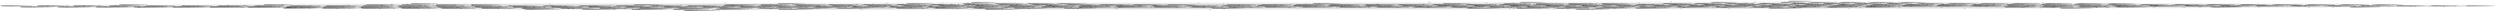 digraph T2 {
0 [label="0"];
1 [label="1", shape=doublecircle];
2 [label="2"];
3 [label="3"];
4 [label="4"];
5 [label="5"];
6 [label="6"];
7 [label="7"];
8 [label="8"];
9 [label="9"];
10 [label="10"];
11 [label="11"];
12 [label="12"];
13 [label="13"];
14 [label="14"];
15 [label="15"];
16 [label="16"];
17 [label="17"];
18 [label="18"];
19 [label="19"];
20 [label="20"];
21 [label="21"];
22 [label="22"];
23 [label="23"];
24 [label="24"];
25 [label="25"];
26 [label="26"];
27 [label="27"];
28 [label="28"];
29 [label="29"];
30 [label="30"];
31 [label="31"];
32 [label="32"];
33 [label="33"];
34 [label="34"];
35 [label="35"];
36 [label="36"];
37 [label="37"];
38 [label="38"];
39 [label="39"];
40 [label="40"];
41 [label="41"];
42 [label="42"];
43 [label="43"];
44 [label="44"];
45 [label="45"];
46 [label="46"];
47 [label="47"];
48 [label="48"];
49 [label="49"];
50 [label="50"];
51 [label="51"];
52 [label="52"];
53 [label="53"];
54 [label="54"];
55 [label="55"];
56 [label="56"];
57 [label="57"];
58 [label="58"];
59 [label="59"];
60 [label="60"];
61 [label="61"];
62 [label="62"];
63 [label="63"];
64 [label="64"];
65 [label="65"];
66 [label="66"];
67 [label="67"];
68 [label="68"];
69 [label="69"];
70 [label="70"];
71 [label="71"];
72 [label="72"];
73 [label="73"];
74 [label="74"];
75 [label="75"];
76 [label="76"];
77 [label="77"];
78 [label="78"];
79 [label="79"];
80 [label="80"];
81 [label="81"];
82 [label="82"];
83 [label="83"];
84 [label="84"];
85 [label="85"];
86 [label="86"];
87 [label="87"];
88 [label="88"];
89 [label="89"];
90 [label="90"];
91 [label="91"];
92 [label="92"];
93 [label="93"];
94 [label="94"];
95 [label="95"];
96 [label="96"];
97 [label="97"];
98 [label="98"];
99 [label="99"];
100 [label="100"];
101 [label="101"];
102 [label="102"];
103 [label="103"];
104 [label="104"];
105 [label="105"];
106 [label="106"];
107 [label="107"];
108 [label="108"];
109 [label="109"];
110 [label="110"];
111 [label="111"];
112 [label="112"];
113 [label="113"];
114 [label="114"];
115 [label="115"];
116 [label="116"];
117 [label="117"];
118 [label="118"];
119 [label="119"];
120 [label="120"];
121 [label="121"];
122 [label="122"];
123 [label="123"];
124 [label="124"];
125 [label="125"];
126 [label="126"];
127 [label="127"];
128 [label="128"];
129 [label="129"];
130 [label="130"];
131 [label="131"];
132 [label="132"];
133 [label="133"];
134 [label="134"];
135 [label="135"];
136 [label="136"];
137 [label="137"];
138 [label="138"];
139 [label="139"];
140 [label="140"];
141 [label="141"];
142 [label="142"];
143 [label="143"];
144 [label="144"];
145 [label="145"];
146 [label="146"];
147 [label="147"];
148 [label="148"];
149 [label="149"];
150 [label="150"];
151 [label="151"];
152 [label="152"];
153 [label="153"];
154 [label="154"];
155 [label="155"];
156 [label="156"];
157 [label="157"];
158 [label="158"];
159 [label="159"];
160 [label="160"];
161 [label="161"];
162 [label="162"];
163 [label="163"];
164 [label="164"];
165 [label="165"];
166 [label="166"];
167 [label="167"];
168 [label="168"];
169 [label="169"];
170 [label="170"];
171 [label="171"];
172 [label="172"];
173 [label="173"];
174 [label="174"];
175 [label="175"];
176 [label="176"];
177 [label="177"];
178 [label="178"];
179 [label="179"];
180 [label="180"];
181 [label="181"];
182 [label="182"];
183 [label="183"];
184 [label="184"];
185 [label="185"];
186 [label="186"];
187 [label="187"];
188 [label="188"];
189 [label="189"];
190 [label="190"];
191 [label="191"];
192 [label="192"];
193 [label="193"];
194 [label="194"];
195 [label="195"];
196 [label="196"];
197 [label="197"];
198 [label="198"];
199 [label="199"];
200 [label="200"];
201 [label="201"];
202 [label="202"];
203 [label="203"];
204 [label="204"];
205 [label="205"];
206 [label="206"];
207 [label="207"];
208 [label="208"];
209 [label="209"];
210 [label="210"];
211 [label="211"];
212 [label="212"];
213 [label="213"];
214 [label="214"];
215 [label="215"];
216 [label="216"];
217 [label="217"];
218 [label="218"];
219 [label="219"];
220 [label="220"];
221 [label="221"];
222 [label="222"];
223 [label="223"];
224 [label="224"];
225 [label="225"];
226 [label="226"];
227 [label="227"];
228 [label="228"];
229 [label="229"];
230 [label="230"];
231 [label="231"];
232 [label="232"];
233 [label="233"];
234 [label="234"];
235 [label="235"];
236 [label="236"];
237 [label="237"];
238 [label="238"];
239 [label="239"];
240 [label="240"];
241 [label="241"];
242 [label="242"];
243 [label="243"];
244 [label="244"];
245 [label="245"];
246 [label="246"];
247 [label="247"];
248 [label="248"];
249 [label="249"];
250 [label="250"];
251 [label="251"];
252 [label="252"];
253 [label="253"];
254 [label="254"];
255 [label="255"];
0 -> 0  [label="usr1_ai1_re2"];
0 -> 0  [label="usr1_ai1_re1"];
0 -> 0  [label="usr2_ai3_re5"];
0 -> 0  [label="ai1_ce5"];
0 -> 0  [label="usr3_ai2_VoidReply"];
0 -> 0  [label="usr1_ai2_re42"];
0 -> 224  [label="usr1_ai2_re21"];
0 -> 0  [label="usr1_ai2_re17"];
0 -> 0  [label="ai1_ce3"];
0 -> 0  [label="usr2_ai3_VoidReply"];
0 -> 0  [label="usr3_ai3_re15"];
0 -> 0  [label="usr3_ai1_re18"];
0 -> 0  [label="usr2_ai1_VoidReply"];
0 -> 0  [label="usr3_ai3_re7"];
0 -> 0  [label="usr3_ai3_VoidReply"];
0 -> 0  [label="usr3_ai1_re1"];
0 -> 0  [label="usr3_ai1_VoidReply"];
0 -> 0  [label="usr2_ai3_re42"];
0 -> 0  [label="ai1_ce2"];
0 -> 0  [label="usr3_ai3_re1"];
0 -> 223  [label="usr2_ai2_VoidReply"];
0 -> 0  [label="usr2_ai3_re23"];
0 -> 0  [label="usr3_ai1_re6"];
0 -> 222  [label="usr1_ai2_re22"];
0 -> 0  [label="usr1_ai3_VoidReply"];
1 -> 1  [label="usr1_ai1_re2"];
1 -> 1  [label="usr1_ai1_re1"];
1 -> 1  [label="usr2_ai3_re5"];
1 -> 1  [label="ai1_ce5"];
1 -> 1  [label="usr3_ai2_VoidReply"];
1 -> 1  [label="usr1_ai2_re42"];
1 -> 1  [label="usr1_ai2_re21"];
1 -> 1  [label="usr1_ai2_re17"];
1 -> 1  [label="ai1_ce3"];
1 -> 1  [label="usr2_ai3_VoidReply"];
1 -> 1  [label="usr3_ai3_re15"];
1 -> 1  [label="usr3_ai1_re18"];
1 -> 1  [label="usr2_ai1_VoidReply"];
1 -> 1  [label="usr3_ai3_re7"];
1 -> 1  [label="usr3_ai3_VoidReply"];
1 -> 1  [label="usr3_ai1_re1"];
1 -> 1  [label="usr3_ai1_VoidReply"];
1 -> 1  [label="usr2_ai3_re42"];
1 -> 1  [label="ai1_ce2"];
1 -> 1  [label="usr3_ai3_re1"];
1 -> 1  [label="usr2_ai2_VoidReply"];
1 -> 1  [label="usr2_ai3_re23"];
1 -> 1  [label="usr3_ai1_re6"];
1 -> 1  [label="usr1_ai2_re22"];
1 -> 1  [label="usr1_ai3_VoidReply"];
2 -> 2  [label="usr1_ai1_re2"];
2 -> 2  [label="usr1_ai1_re1"];
2 -> 2  [label="usr2_ai3_re5"];
2 -> 2  [label="ai1_ce5"];
2 -> 2  [label="usr3_ai2_VoidReply"];
2 -> 2  [label="usr1_ai2_re42"];
2 -> 1  [label="usr1_ai2_re21"];
2 -> 2  [label="usr1_ai2_re17"];
2 -> 2  [label="ai1_ce3"];
2 -> 2  [label="usr2_ai3_VoidReply"];
2 -> 2  [label="usr3_ai3_re15"];
2 -> 2  [label="usr3_ai1_re18"];
2 -> 2  [label="usr2_ai1_VoidReply"];
2 -> 2  [label="usr3_ai3_re7"];
2 -> 2  [label="usr3_ai3_VoidReply"];
2 -> 2  [label="usr3_ai1_re1"];
2 -> 2  [label="usr3_ai1_VoidReply"];
2 -> 2  [label="usr2_ai3_re42"];
2 -> 2  [label="ai1_ce2"];
2 -> 2  [label="usr3_ai3_re1"];
2 -> 2  [label="usr2_ai2_VoidReply"];
2 -> 2  [label="usr2_ai3_re23"];
2 -> 2  [label="usr3_ai1_re6"];
2 -> 2  [label="usr1_ai2_re22"];
2 -> 2  [label="usr1_ai3_VoidReply"];
3 -> 3  [label="usr1_ai1_re2"];
3 -> 3  [label="usr1_ai1_re1"];
3 -> 3  [label="usr2_ai3_re5"];
3 -> 3  [label="ai1_ce5"];
3 -> 3  [label="usr3_ai2_VoidReply"];
3 -> 3  [label="usr1_ai2_re42"];
3 -> 3  [label="usr1_ai2_re21"];
3 -> 3  [label="usr1_ai2_re17"];
3 -> 1  [label="ai1_ce3"];
3 -> 3  [label="usr2_ai3_VoidReply"];
3 -> 3  [label="usr3_ai3_re15"];
3 -> 3  [label="usr3_ai1_re18"];
3 -> 3  [label="usr2_ai1_VoidReply"];
3 -> 3  [label="usr3_ai3_re7"];
3 -> 3  [label="usr3_ai3_VoidReply"];
3 -> 3  [label="usr3_ai1_re1"];
3 -> 3  [label="usr3_ai1_VoidReply"];
3 -> 3  [label="usr2_ai3_re42"];
3 -> 3  [label="ai1_ce2"];
3 -> 3  [label="usr3_ai3_re1"];
3 -> 3  [label="usr2_ai2_VoidReply"];
3 -> 3  [label="usr2_ai3_re23"];
3 -> 3  [label="usr3_ai1_re6"];
3 -> 3  [label="usr1_ai2_re22"];
3 -> 3  [label="usr1_ai3_VoidReply"];
4 -> 4  [label="usr1_ai1_re2"];
4 -> 4  [label="usr1_ai1_re1"];
4 -> 4  [label="usr2_ai3_re5"];
4 -> 4  [label="ai1_ce5"];
4 -> 4  [label="usr3_ai2_VoidReply"];
4 -> 4  [label="usr1_ai2_re42"];
4 -> 4  [label="usr1_ai2_re21"];
4 -> 4  [label="usr1_ai2_re17"];
4 -> 4  [label="ai1_ce3"];
4 -> 1  [label="usr2_ai3_VoidReply"];
4 -> 4  [label="usr3_ai3_re15"];
4 -> 4  [label="usr3_ai1_re18"];
4 -> 4  [label="usr2_ai1_VoidReply"];
4 -> 4  [label="usr3_ai3_re7"];
4 -> 4  [label="usr3_ai3_VoidReply"];
4 -> 4  [label="usr3_ai1_re1"];
4 -> 4  [label="usr3_ai1_VoidReply"];
4 -> 4  [label="usr2_ai3_re42"];
4 -> 4  [label="ai1_ce2"];
4 -> 4  [label="usr3_ai3_re1"];
4 -> 4  [label="usr2_ai2_VoidReply"];
4 -> 4  [label="usr2_ai3_re23"];
4 -> 4  [label="usr3_ai1_re6"];
4 -> 4  [label="usr1_ai2_re22"];
4 -> 4  [label="usr1_ai3_VoidReply"];
5 -> 5  [label="usr1_ai1_re2"];
5 -> 5  [label="usr1_ai1_re1"];
5 -> 5  [label="usr2_ai3_re5"];
5 -> 5  [label="ai1_ce5"];
5 -> 5  [label="usr3_ai2_VoidReply"];
5 -> 5  [label="usr1_ai2_re42"];
5 -> 5  [label="usr1_ai2_re21"];
5 -> 5  [label="usr1_ai2_re17"];
5 -> 5  [label="ai1_ce3"];
5 -> 5  [label="usr2_ai3_VoidReply"];
5 -> 1  [label="usr3_ai3_re15"];
5 -> 5  [label="usr3_ai1_re18"];
5 -> 5  [label="usr2_ai1_VoidReply"];
5 -> 5  [label="usr3_ai3_re7"];
5 -> 5  [label="usr3_ai3_VoidReply"];
5 -> 5  [label="usr3_ai1_re1"];
5 -> 5  [label="usr3_ai1_VoidReply"];
5 -> 5  [label="usr2_ai3_re42"];
5 -> 5  [label="ai1_ce2"];
5 -> 5  [label="usr3_ai3_re1"];
5 -> 5  [label="usr2_ai2_VoidReply"];
5 -> 5  [label="usr2_ai3_re23"];
5 -> 5  [label="usr3_ai1_re6"];
5 -> 5  [label="usr1_ai2_re22"];
5 -> 5  [label="usr1_ai3_VoidReply"];
6 -> 6  [label="usr1_ai1_re2"];
6 -> 6  [label="usr1_ai1_re1"];
6 -> 6  [label="usr2_ai3_re5"];
6 -> 6  [label="ai1_ce5"];
6 -> 6  [label="usr3_ai2_VoidReply"];
6 -> 6  [label="usr1_ai2_re42"];
6 -> 6  [label="usr1_ai2_re21"];
6 -> 6  [label="usr1_ai2_re17"];
6 -> 6  [label="ai1_ce3"];
6 -> 6  [label="usr2_ai3_VoidReply"];
6 -> 6  [label="usr3_ai3_re15"];
6 -> 6  [label="usr3_ai1_re18"];
6 -> 1  [label="usr2_ai1_VoidReply"];
6 -> 6  [label="usr3_ai3_re7"];
6 -> 6  [label="usr3_ai3_VoidReply"];
6 -> 6  [label="usr3_ai1_re1"];
6 -> 6  [label="usr3_ai1_VoidReply"];
6 -> 6  [label="usr2_ai3_re42"];
6 -> 6  [label="ai1_ce2"];
6 -> 6  [label="usr3_ai3_re1"];
6 -> 6  [label="usr2_ai2_VoidReply"];
6 -> 6  [label="usr2_ai3_re23"];
6 -> 6  [label="usr3_ai1_re6"];
6 -> 6  [label="usr1_ai2_re22"];
6 -> 6  [label="usr1_ai3_VoidReply"];
7 -> 7  [label="usr1_ai1_re2"];
7 -> 7  [label="usr1_ai1_re1"];
7 -> 7  [label="usr2_ai3_re5"];
7 -> 7  [label="ai1_ce5"];
7 -> 7  [label="usr3_ai2_VoidReply"];
7 -> 7  [label="usr1_ai2_re42"];
7 -> 7  [label="usr1_ai2_re21"];
7 -> 7  [label="usr1_ai2_re17"];
7 -> 7  [label="ai1_ce3"];
7 -> 7  [label="usr2_ai3_VoidReply"];
7 -> 7  [label="usr3_ai3_re15"];
7 -> 7  [label="usr3_ai1_re18"];
7 -> 7  [label="usr2_ai1_VoidReply"];
7 -> 7  [label="usr3_ai3_re7"];
7 -> 7  [label="usr3_ai3_VoidReply"];
7 -> 7  [label="usr3_ai1_re1"];
7 -> 7  [label="usr3_ai1_VoidReply"];
7 -> 7  [label="usr2_ai3_re42"];
7 -> 7  [label="ai1_ce2"];
7 -> 7  [label="usr3_ai3_re1"];
7 -> 1  [label="usr2_ai2_VoidReply"];
7 -> 7  [label="usr2_ai3_re23"];
7 -> 7  [label="usr3_ai1_re6"];
7 -> 7  [label="usr1_ai2_re22"];
7 -> 7  [label="usr1_ai3_VoidReply"];
8 -> 8  [label="usr1_ai1_re2"];
8 -> 8  [label="usr1_ai1_re1"];
8 -> 8  [label="usr2_ai3_re5"];
8 -> 8  [label="ai1_ce5"];
8 -> 8  [label="usr3_ai2_VoidReply"];
8 -> 8  [label="usr1_ai2_re42"];
8 -> 8  [label="usr1_ai2_re21"];
8 -> 8  [label="usr1_ai2_re17"];
8 -> 8  [label="ai1_ce3"];
8 -> 8  [label="usr2_ai3_VoidReply"];
8 -> 8  [label="usr3_ai3_re15"];
8 -> 8  [label="usr3_ai1_re18"];
8 -> 8  [label="usr2_ai1_VoidReply"];
8 -> 8  [label="usr3_ai3_re7"];
8 -> 8  [label="usr3_ai3_VoidReply"];
8 -> 8  [label="usr3_ai1_re1"];
8 -> 8  [label="usr3_ai1_VoidReply"];
8 -> 8  [label="usr2_ai3_re42"];
8 -> 8  [label="ai1_ce2"];
8 -> 8  [label="usr3_ai3_re1"];
8 -> 8  [label="usr2_ai2_VoidReply"];
8 -> 8  [label="usr2_ai3_re23"];
8 -> 8  [label="usr3_ai1_re6"];
8 -> 1  [label="usr1_ai2_re22"];
8 -> 8  [label="usr1_ai3_VoidReply"];
9 -> 9  [label="usr1_ai1_re2"];
9 -> 9  [label="usr1_ai1_re1"];
9 -> 9  [label="usr2_ai3_re5"];
9 -> 9  [label="ai1_ce5"];
9 -> 9  [label="usr3_ai2_VoidReply"];
9 -> 9  [label="usr1_ai2_re42"];
9 -> 9  [label="usr1_ai2_re21"];
9 -> 9  [label="usr1_ai2_re17"];
9 -> 9  [label="ai1_ce3"];
9 -> 9  [label="usr2_ai3_VoidReply"];
9 -> 9  [label="usr3_ai3_re15"];
9 -> 9  [label="usr3_ai1_re18"];
9 -> 9  [label="usr2_ai1_VoidReply"];
9 -> 9  [label="usr3_ai3_re7"];
9 -> 9  [label="usr3_ai3_VoidReply"];
9 -> 9  [label="usr3_ai1_re1"];
9 -> 9  [label="usr3_ai1_VoidReply"];
9 -> 9  [label="usr2_ai3_re42"];
9 -> 9  [label="ai1_ce2"];
9 -> 9  [label="usr3_ai3_re1"];
9 -> 9  [label="usr2_ai2_VoidReply"];
9 -> 9  [label="usr2_ai3_re23"];
9 -> 9  [label="usr3_ai1_re6"];
9 -> 9  [label="usr1_ai2_re22"];
9 -> 1  [label="usr1_ai3_VoidReply"];
10 -> 10  [label="usr1_ai1_re2"];
10 -> 10  [label="usr1_ai1_re1"];
10 -> 10  [label="usr2_ai3_re5"];
10 -> 10  [label="ai1_ce5"];
10 -> 10  [label="usr3_ai2_VoidReply"];
10 -> 10  [label="usr1_ai2_re42"];
10 -> 5  [label="usr1_ai2_re21"];
10 -> 10  [label="usr1_ai2_re17"];
10 -> 10  [label="ai1_ce3"];
10 -> 10  [label="usr2_ai3_VoidReply"];
10 -> 2  [label="usr3_ai3_re15"];
10 -> 10  [label="usr3_ai1_re18"];
10 -> 10  [label="usr2_ai1_VoidReply"];
10 -> 10  [label="usr3_ai3_re7"];
10 -> 10  [label="usr3_ai3_VoidReply"];
10 -> 10  [label="usr3_ai1_re1"];
10 -> 10  [label="usr3_ai1_VoidReply"];
10 -> 10  [label="usr2_ai3_re42"];
10 -> 10  [label="ai1_ce2"];
10 -> 10  [label="usr3_ai3_re1"];
10 -> 10  [label="usr2_ai2_VoidReply"];
10 -> 10  [label="usr2_ai3_re23"];
10 -> 10  [label="usr3_ai1_re6"];
10 -> 10  [label="usr1_ai2_re22"];
10 -> 10  [label="usr1_ai3_VoidReply"];
11 -> 11  [label="usr1_ai1_re2"];
11 -> 11  [label="usr1_ai1_re1"];
11 -> 11  [label="usr2_ai3_re5"];
11 -> 11  [label="ai1_ce5"];
11 -> 11  [label="usr3_ai2_VoidReply"];
11 -> 11  [label="usr1_ai2_re42"];
11 -> 11  [label="usr1_ai2_re21"];
11 -> 11  [label="usr1_ai2_re17"];
11 -> 5  [label="ai1_ce3"];
11 -> 11  [label="usr2_ai3_VoidReply"];
11 -> 3  [label="usr3_ai3_re15"];
11 -> 11  [label="usr3_ai1_re18"];
11 -> 11  [label="usr2_ai1_VoidReply"];
11 -> 11  [label="usr3_ai3_re7"];
11 -> 11  [label="usr3_ai3_VoidReply"];
11 -> 11  [label="usr3_ai1_re1"];
11 -> 11  [label="usr3_ai1_VoidReply"];
11 -> 11  [label="usr2_ai3_re42"];
11 -> 11  [label="ai1_ce2"];
11 -> 11  [label="usr3_ai3_re1"];
11 -> 11  [label="usr2_ai2_VoidReply"];
11 -> 11  [label="usr2_ai3_re23"];
11 -> 11  [label="usr3_ai1_re6"];
11 -> 11  [label="usr1_ai2_re22"];
11 -> 11  [label="usr1_ai3_VoidReply"];
12 -> 12  [label="usr1_ai1_re2"];
12 -> 12  [label="usr1_ai1_re1"];
12 -> 12  [label="usr2_ai3_re5"];
12 -> 12  [label="ai1_ce5"];
12 -> 12  [label="usr3_ai2_VoidReply"];
12 -> 12  [label="usr1_ai2_re42"];
12 -> 12  [label="usr1_ai2_re21"];
12 -> 12  [label="usr1_ai2_re17"];
12 -> 12  [label="ai1_ce3"];
12 -> 5  [label="usr2_ai3_VoidReply"];
12 -> 4  [label="usr3_ai3_re15"];
12 -> 12  [label="usr3_ai1_re18"];
12 -> 12  [label="usr2_ai1_VoidReply"];
12 -> 12  [label="usr3_ai3_re7"];
12 -> 12  [label="usr3_ai3_VoidReply"];
12 -> 12  [label="usr3_ai1_re1"];
12 -> 12  [label="usr3_ai1_VoidReply"];
12 -> 12  [label="usr2_ai3_re42"];
12 -> 12  [label="ai1_ce2"];
12 -> 12  [label="usr3_ai3_re1"];
12 -> 12  [label="usr2_ai2_VoidReply"];
12 -> 12  [label="usr2_ai3_re23"];
12 -> 12  [label="usr3_ai1_re6"];
12 -> 12  [label="usr1_ai2_re22"];
12 -> 12  [label="usr1_ai3_VoidReply"];
13 -> 13  [label="usr1_ai1_re2"];
13 -> 13  [label="usr1_ai1_re1"];
13 -> 13  [label="usr2_ai3_re5"];
13 -> 13  [label="ai1_ce5"];
13 -> 13  [label="usr3_ai2_VoidReply"];
13 -> 13  [label="usr1_ai2_re42"];
13 -> 13  [label="usr1_ai2_re21"];
13 -> 13  [label="usr1_ai2_re17"];
13 -> 13  [label="ai1_ce3"];
13 -> 13  [label="usr2_ai3_VoidReply"];
13 -> 6  [label="usr3_ai3_re15"];
13 -> 13  [label="usr3_ai1_re18"];
13 -> 5  [label="usr2_ai1_VoidReply"];
13 -> 13  [label="usr3_ai3_re7"];
13 -> 13  [label="usr3_ai3_VoidReply"];
13 -> 13  [label="usr3_ai1_re1"];
13 -> 13  [label="usr3_ai1_VoidReply"];
13 -> 13  [label="usr2_ai3_re42"];
13 -> 13  [label="ai1_ce2"];
13 -> 13  [label="usr3_ai3_re1"];
13 -> 13  [label="usr2_ai2_VoidReply"];
13 -> 13  [label="usr2_ai3_re23"];
13 -> 13  [label="usr3_ai1_re6"];
13 -> 13  [label="usr1_ai2_re22"];
13 -> 13  [label="usr1_ai3_VoidReply"];
14 -> 14  [label="usr1_ai1_re2"];
14 -> 14  [label="usr1_ai1_re1"];
14 -> 14  [label="usr2_ai3_re5"];
14 -> 14  [label="ai1_ce5"];
14 -> 14  [label="usr3_ai2_VoidReply"];
14 -> 14  [label="usr1_ai2_re42"];
14 -> 14  [label="usr1_ai2_re21"];
14 -> 14  [label="usr1_ai2_re17"];
14 -> 14  [label="ai1_ce3"];
14 -> 14  [label="usr2_ai3_VoidReply"];
14 -> 7  [label="usr3_ai3_re15"];
14 -> 14  [label="usr3_ai1_re18"];
14 -> 14  [label="usr2_ai1_VoidReply"];
14 -> 14  [label="usr3_ai3_re7"];
14 -> 14  [label="usr3_ai3_VoidReply"];
14 -> 14  [label="usr3_ai1_re1"];
14 -> 14  [label="usr3_ai1_VoidReply"];
14 -> 14  [label="usr2_ai3_re42"];
14 -> 14  [label="ai1_ce2"];
14 -> 14  [label="usr3_ai3_re1"];
14 -> 5  [label="usr2_ai2_VoidReply"];
14 -> 14  [label="usr2_ai3_re23"];
14 -> 14  [label="usr3_ai1_re6"];
14 -> 14  [label="usr1_ai2_re22"];
14 -> 14  [label="usr1_ai3_VoidReply"];
15 -> 15  [label="usr1_ai1_re2"];
15 -> 15  [label="usr1_ai1_re1"];
15 -> 15  [label="usr2_ai3_re5"];
15 -> 15  [label="ai1_ce5"];
15 -> 15  [label="usr3_ai2_VoidReply"];
15 -> 15  [label="usr1_ai2_re42"];
15 -> 15  [label="usr1_ai2_re21"];
15 -> 15  [label="usr1_ai2_re17"];
15 -> 15  [label="ai1_ce3"];
15 -> 15  [label="usr2_ai3_VoidReply"];
15 -> 8  [label="usr3_ai3_re15"];
15 -> 15  [label="usr3_ai1_re18"];
15 -> 15  [label="usr2_ai1_VoidReply"];
15 -> 15  [label="usr3_ai3_re7"];
15 -> 15  [label="usr3_ai3_VoidReply"];
15 -> 15  [label="usr3_ai1_re1"];
15 -> 15  [label="usr3_ai1_VoidReply"];
15 -> 15  [label="usr2_ai3_re42"];
15 -> 15  [label="ai1_ce2"];
15 -> 15  [label="usr3_ai3_re1"];
15 -> 15  [label="usr2_ai2_VoidReply"];
15 -> 15  [label="usr2_ai3_re23"];
15 -> 15  [label="usr3_ai1_re6"];
15 -> 5  [label="usr1_ai2_re22"];
15 -> 15  [label="usr1_ai3_VoidReply"];
16 -> 16  [label="usr1_ai1_re2"];
16 -> 16  [label="usr1_ai1_re1"];
16 -> 16  [label="usr2_ai3_re5"];
16 -> 16  [label="ai1_ce5"];
16 -> 16  [label="usr3_ai2_VoidReply"];
16 -> 16  [label="usr1_ai2_re42"];
16 -> 16  [label="usr1_ai2_re21"];
16 -> 16  [label="usr1_ai2_re17"];
16 -> 16  [label="ai1_ce3"];
16 -> 16  [label="usr2_ai3_VoidReply"];
16 -> 9  [label="usr3_ai3_re15"];
16 -> 16  [label="usr3_ai1_re18"];
16 -> 16  [label="usr2_ai1_VoidReply"];
16 -> 16  [label="usr3_ai3_re7"];
16 -> 16  [label="usr3_ai3_VoidReply"];
16 -> 16  [label="usr3_ai1_re1"];
16 -> 16  [label="usr3_ai1_VoidReply"];
16 -> 16  [label="usr2_ai3_re42"];
16 -> 16  [label="ai1_ce2"];
16 -> 16  [label="usr3_ai3_re1"];
16 -> 16  [label="usr2_ai2_VoidReply"];
16 -> 16  [label="usr2_ai3_re23"];
16 -> 16  [label="usr3_ai1_re6"];
16 -> 16  [label="usr1_ai2_re22"];
16 -> 5  [label="usr1_ai3_VoidReply"];
17 -> 17  [label="usr1_ai1_re2"];
17 -> 17  [label="usr1_ai1_re1"];
17 -> 17  [label="usr2_ai3_re5"];
17 -> 17  [label="ai1_ce5"];
17 -> 17  [label="usr3_ai2_VoidReply"];
17 -> 17  [label="usr1_ai2_re42"];
17 -> 4  [label="usr1_ai2_re21"];
17 -> 17  [label="usr1_ai2_re17"];
17 -> 17  [label="ai1_ce3"];
17 -> 2  [label="usr2_ai3_VoidReply"];
17 -> 17  [label="usr3_ai3_re15"];
17 -> 17  [label="usr3_ai1_re18"];
17 -> 17  [label="usr2_ai1_VoidReply"];
17 -> 17  [label="usr3_ai3_re7"];
17 -> 17  [label="usr3_ai3_VoidReply"];
17 -> 17  [label="usr3_ai1_re1"];
17 -> 17  [label="usr3_ai1_VoidReply"];
17 -> 17  [label="usr2_ai3_re42"];
17 -> 17  [label="ai1_ce2"];
17 -> 17  [label="usr3_ai3_re1"];
17 -> 17  [label="usr2_ai2_VoidReply"];
17 -> 17  [label="usr2_ai3_re23"];
17 -> 17  [label="usr3_ai1_re6"];
17 -> 17  [label="usr1_ai2_re22"];
17 -> 17  [label="usr1_ai3_VoidReply"];
18 -> 18  [label="usr1_ai1_re2"];
18 -> 18  [label="usr1_ai1_re1"];
18 -> 18  [label="usr2_ai3_re5"];
18 -> 18  [label="ai1_ce5"];
18 -> 18  [label="usr3_ai2_VoidReply"];
18 -> 18  [label="usr1_ai2_re42"];
18 -> 18  [label="usr1_ai2_re21"];
18 -> 18  [label="usr1_ai2_re17"];
18 -> 4  [label="ai1_ce3"];
18 -> 3  [label="usr2_ai3_VoidReply"];
18 -> 18  [label="usr3_ai3_re15"];
18 -> 18  [label="usr3_ai1_re18"];
18 -> 18  [label="usr2_ai1_VoidReply"];
18 -> 18  [label="usr3_ai3_re7"];
18 -> 18  [label="usr3_ai3_VoidReply"];
18 -> 18  [label="usr3_ai1_re1"];
18 -> 18  [label="usr3_ai1_VoidReply"];
18 -> 18  [label="usr2_ai3_re42"];
18 -> 18  [label="ai1_ce2"];
18 -> 18  [label="usr3_ai3_re1"];
18 -> 18  [label="usr2_ai2_VoidReply"];
18 -> 18  [label="usr2_ai3_re23"];
18 -> 18  [label="usr3_ai1_re6"];
18 -> 18  [label="usr1_ai2_re22"];
18 -> 18  [label="usr1_ai3_VoidReply"];
19 -> 19  [label="usr1_ai1_re2"];
19 -> 19  [label="usr1_ai1_re1"];
19 -> 19  [label="usr2_ai3_re5"];
19 -> 19  [label="ai1_ce5"];
19 -> 19  [label="usr3_ai2_VoidReply"];
19 -> 19  [label="usr1_ai2_re42"];
19 -> 19  [label="usr1_ai2_re21"];
19 -> 19  [label="usr1_ai2_re17"];
19 -> 19  [label="ai1_ce3"];
19 -> 6  [label="usr2_ai3_VoidReply"];
19 -> 19  [label="usr3_ai3_re15"];
19 -> 19  [label="usr3_ai1_re18"];
19 -> 4  [label="usr2_ai1_VoidReply"];
19 -> 19  [label="usr3_ai3_re7"];
19 -> 19  [label="usr3_ai3_VoidReply"];
19 -> 19  [label="usr3_ai1_re1"];
19 -> 19  [label="usr3_ai1_VoidReply"];
19 -> 19  [label="usr2_ai3_re42"];
19 -> 19  [label="ai1_ce2"];
19 -> 19  [label="usr3_ai3_re1"];
19 -> 19  [label="usr2_ai2_VoidReply"];
19 -> 19  [label="usr2_ai3_re23"];
19 -> 19  [label="usr3_ai1_re6"];
19 -> 19  [label="usr1_ai2_re22"];
19 -> 19  [label="usr1_ai3_VoidReply"];
20 -> 20  [label="usr1_ai1_re2"];
20 -> 20  [label="usr1_ai1_re1"];
20 -> 20  [label="usr2_ai3_re5"];
20 -> 20  [label="ai1_ce5"];
20 -> 20  [label="usr3_ai2_VoidReply"];
20 -> 20  [label="usr1_ai2_re42"];
20 -> 20  [label="usr1_ai2_re21"];
20 -> 20  [label="usr1_ai2_re17"];
20 -> 20  [label="ai1_ce3"];
20 -> 7  [label="usr2_ai3_VoidReply"];
20 -> 20  [label="usr3_ai3_re15"];
20 -> 20  [label="usr3_ai1_re18"];
20 -> 20  [label="usr2_ai1_VoidReply"];
20 -> 20  [label="usr3_ai3_re7"];
20 -> 20  [label="usr3_ai3_VoidReply"];
20 -> 20  [label="usr3_ai1_re1"];
20 -> 20  [label="usr3_ai1_VoidReply"];
20 -> 20  [label="usr2_ai3_re42"];
20 -> 20  [label="ai1_ce2"];
20 -> 20  [label="usr3_ai3_re1"];
20 -> 4  [label="usr2_ai2_VoidReply"];
20 -> 20  [label="usr2_ai3_re23"];
20 -> 20  [label="usr3_ai1_re6"];
20 -> 20  [label="usr1_ai2_re22"];
20 -> 20  [label="usr1_ai3_VoidReply"];
21 -> 21  [label="usr1_ai1_re2"];
21 -> 21  [label="usr1_ai1_re1"];
21 -> 21  [label="usr2_ai3_re5"];
21 -> 21  [label="ai1_ce5"];
21 -> 21  [label="usr3_ai2_VoidReply"];
21 -> 21  [label="usr1_ai2_re42"];
21 -> 21  [label="usr1_ai2_re21"];
21 -> 21  [label="usr1_ai2_re17"];
21 -> 21  [label="ai1_ce3"];
21 -> 8  [label="usr2_ai3_VoidReply"];
21 -> 21  [label="usr3_ai3_re15"];
21 -> 21  [label="usr3_ai1_re18"];
21 -> 21  [label="usr2_ai1_VoidReply"];
21 -> 21  [label="usr3_ai3_re7"];
21 -> 21  [label="usr3_ai3_VoidReply"];
21 -> 21  [label="usr3_ai1_re1"];
21 -> 21  [label="usr3_ai1_VoidReply"];
21 -> 21  [label="usr2_ai3_re42"];
21 -> 21  [label="ai1_ce2"];
21 -> 21  [label="usr3_ai3_re1"];
21 -> 21  [label="usr2_ai2_VoidReply"];
21 -> 21  [label="usr2_ai3_re23"];
21 -> 21  [label="usr3_ai1_re6"];
21 -> 4  [label="usr1_ai2_re22"];
21 -> 21  [label="usr1_ai3_VoidReply"];
22 -> 22  [label="usr1_ai1_re2"];
22 -> 22  [label="usr1_ai1_re1"];
22 -> 22  [label="usr2_ai3_re5"];
22 -> 22  [label="ai1_ce5"];
22 -> 22  [label="usr3_ai2_VoidReply"];
22 -> 22  [label="usr1_ai2_re42"];
22 -> 22  [label="usr1_ai2_re21"];
22 -> 22  [label="usr1_ai2_re17"];
22 -> 22  [label="ai1_ce3"];
22 -> 9  [label="usr2_ai3_VoidReply"];
22 -> 22  [label="usr3_ai3_re15"];
22 -> 22  [label="usr3_ai1_re18"];
22 -> 22  [label="usr2_ai1_VoidReply"];
22 -> 22  [label="usr3_ai3_re7"];
22 -> 22  [label="usr3_ai3_VoidReply"];
22 -> 22  [label="usr3_ai1_re1"];
22 -> 22  [label="usr3_ai1_VoidReply"];
22 -> 22  [label="usr2_ai3_re42"];
22 -> 22  [label="ai1_ce2"];
22 -> 22  [label="usr3_ai3_re1"];
22 -> 22  [label="usr2_ai2_VoidReply"];
22 -> 22  [label="usr2_ai3_re23"];
22 -> 22  [label="usr3_ai1_re6"];
22 -> 22  [label="usr1_ai2_re22"];
22 -> 4  [label="usr1_ai3_VoidReply"];
23 -> 23  [label="usr1_ai1_re2"];
23 -> 23  [label="usr1_ai1_re1"];
23 -> 23  [label="usr2_ai3_re5"];
23 -> 23  [label="ai1_ce5"];
23 -> 23  [label="usr3_ai2_VoidReply"];
23 -> 23  [label="usr1_ai2_re42"];
23 -> 16  [label="usr1_ai2_re21"];
23 -> 23  [label="usr1_ai2_re17"];
23 -> 23  [label="ai1_ce3"];
23 -> 23  [label="usr2_ai3_VoidReply"];
23 -> 175  [label="usr3_ai3_re15"];
23 -> 23  [label="usr3_ai1_re18"];
23 -> 23  [label="usr2_ai1_VoidReply"];
23 -> 23  [label="usr3_ai3_re7"];
23 -> 23  [label="usr3_ai3_VoidReply"];
23 -> 23  [label="usr3_ai1_re1"];
23 -> 23  [label="usr3_ai1_VoidReply"];
23 -> 23  [label="usr2_ai3_re42"];
23 -> 23  [label="ai1_ce2"];
23 -> 23  [label="usr3_ai3_re1"];
23 -> 23  [label="usr2_ai2_VoidReply"];
23 -> 23  [label="usr2_ai3_re23"];
23 -> 23  [label="usr3_ai1_re6"];
23 -> 23  [label="usr1_ai2_re22"];
23 -> 10  [label="usr1_ai3_VoidReply"];
24 -> 24  [label="usr1_ai1_re2"];
24 -> 24  [label="usr1_ai1_re1"];
24 -> 24  [label="usr2_ai3_re5"];
24 -> 24  [label="ai1_ce5"];
24 -> 24  [label="usr3_ai2_VoidReply"];
24 -> 24  [label="usr1_ai2_re42"];
24 -> 24  [label="usr1_ai2_re21"];
24 -> 24  [label="usr1_ai2_re17"];
24 -> 16  [label="ai1_ce3"];
24 -> 24  [label="usr2_ai3_VoidReply"];
24 -> 64  [label="usr3_ai3_re15"];
24 -> 24  [label="usr3_ai1_re18"];
24 -> 24  [label="usr2_ai1_VoidReply"];
24 -> 24  [label="usr3_ai3_re7"];
24 -> 24  [label="usr3_ai3_VoidReply"];
24 -> 24  [label="usr3_ai1_re1"];
24 -> 24  [label="usr3_ai1_VoidReply"];
24 -> 24  [label="usr2_ai3_re42"];
24 -> 24  [label="ai1_ce2"];
24 -> 24  [label="usr3_ai3_re1"];
24 -> 24  [label="usr2_ai2_VoidReply"];
24 -> 24  [label="usr2_ai3_re23"];
24 -> 24  [label="usr3_ai1_re6"];
24 -> 24  [label="usr1_ai2_re22"];
24 -> 11  [label="usr1_ai3_VoidReply"];
25 -> 25  [label="usr1_ai1_re2"];
25 -> 25  [label="usr1_ai1_re1"];
25 -> 25  [label="usr2_ai3_re5"];
25 -> 25  [label="ai1_ce5"];
25 -> 25  [label="usr3_ai2_VoidReply"];
25 -> 25  [label="usr1_ai2_re42"];
25 -> 25  [label="usr1_ai2_re21"];
25 -> 25  [label="usr1_ai2_re17"];
25 -> 25  [label="ai1_ce3"];
25 -> 16  [label="usr2_ai3_VoidReply"];
25 -> 22  [label="usr3_ai3_re15"];
25 -> 25  [label="usr3_ai1_re18"];
25 -> 25  [label="usr2_ai1_VoidReply"];
25 -> 25  [label="usr3_ai3_re7"];
25 -> 25  [label="usr3_ai3_VoidReply"];
25 -> 25  [label="usr3_ai1_re1"];
25 -> 25  [label="usr3_ai1_VoidReply"];
25 -> 25  [label="usr2_ai3_re42"];
25 -> 25  [label="ai1_ce2"];
25 -> 25  [label="usr3_ai3_re1"];
25 -> 25  [label="usr2_ai2_VoidReply"];
25 -> 25  [label="usr2_ai3_re23"];
25 -> 25  [label="usr3_ai1_re6"];
25 -> 25  [label="usr1_ai2_re22"];
25 -> 12  [label="usr1_ai3_VoidReply"];
26 -> 26  [label="usr1_ai1_re2"];
26 -> 26  [label="usr1_ai1_re1"];
26 -> 26  [label="usr2_ai3_re5"];
26 -> 26  [label="ai1_ce5"];
26 -> 26  [label="usr3_ai2_VoidReply"];
26 -> 26  [label="usr1_ai2_re42"];
26 -> 26  [label="usr1_ai2_re21"];
26 -> 26  [label="usr1_ai2_re17"];
26 -> 26  [label="ai1_ce3"];
26 -> 26  [label="usr2_ai3_VoidReply"];
26 -> 68  [label="usr3_ai3_re15"];
26 -> 26  [label="usr3_ai1_re18"];
26 -> 16  [label="usr2_ai1_VoidReply"];
26 -> 26  [label="usr3_ai3_re7"];
26 -> 26  [label="usr3_ai3_VoidReply"];
26 -> 26  [label="usr3_ai1_re1"];
26 -> 26  [label="usr3_ai1_VoidReply"];
26 -> 26  [label="usr2_ai3_re42"];
26 -> 26  [label="ai1_ce2"];
26 -> 26  [label="usr3_ai3_re1"];
26 -> 26  [label="usr2_ai2_VoidReply"];
26 -> 26  [label="usr2_ai3_re23"];
26 -> 26  [label="usr3_ai1_re6"];
26 -> 26  [label="usr1_ai2_re22"];
26 -> 13  [label="usr1_ai3_VoidReply"];
27 -> 27  [label="usr1_ai1_re2"];
27 -> 27  [label="usr1_ai1_re1"];
27 -> 27  [label="usr2_ai3_re5"];
27 -> 27  [label="ai1_ce5"];
27 -> 27  [label="usr3_ai2_VoidReply"];
27 -> 27  [label="usr1_ai2_re42"];
27 -> 27  [label="usr1_ai2_re21"];
27 -> 27  [label="usr1_ai2_re17"];
27 -> 27  [label="ai1_ce3"];
27 -> 27  [label="usr2_ai3_VoidReply"];
27 -> 176  [label="usr3_ai3_re15"];
27 -> 27  [label="usr3_ai1_re18"];
27 -> 27  [label="usr2_ai1_VoidReply"];
27 -> 27  [label="usr3_ai3_re7"];
27 -> 27  [label="usr3_ai3_VoidReply"];
27 -> 27  [label="usr3_ai1_re1"];
27 -> 27  [label="usr3_ai1_VoidReply"];
27 -> 27  [label="usr2_ai3_re42"];
27 -> 27  [label="ai1_ce2"];
27 -> 27  [label="usr3_ai3_re1"];
27 -> 16  [label="usr2_ai2_VoidReply"];
27 -> 27  [label="usr2_ai3_re23"];
27 -> 27  [label="usr3_ai1_re6"];
27 -> 27  [label="usr1_ai2_re22"];
27 -> 14  [label="usr1_ai3_VoidReply"];
28 -> 28  [label="usr1_ai1_re2"];
28 -> 28  [label="usr1_ai1_re1"];
28 -> 28  [label="usr2_ai3_re5"];
28 -> 28  [label="ai1_ce5"];
28 -> 28  [label="usr3_ai2_VoidReply"];
28 -> 28  [label="usr1_ai2_re42"];
28 -> 28  [label="usr1_ai2_re21"];
28 -> 28  [label="usr1_ai2_re17"];
28 -> 28  [label="ai1_ce3"];
28 -> 28  [label="usr2_ai3_VoidReply"];
28 -> 177  [label="usr3_ai3_re15"];
28 -> 28  [label="usr3_ai1_re18"];
28 -> 28  [label="usr2_ai1_VoidReply"];
28 -> 28  [label="usr3_ai3_re7"];
28 -> 28  [label="usr3_ai3_VoidReply"];
28 -> 28  [label="usr3_ai1_re1"];
28 -> 28  [label="usr3_ai1_VoidReply"];
28 -> 28  [label="usr2_ai3_re42"];
28 -> 28  [label="ai1_ce2"];
28 -> 28  [label="usr3_ai3_re1"];
28 -> 28  [label="usr2_ai2_VoidReply"];
28 -> 28  [label="usr2_ai3_re23"];
28 -> 28  [label="usr3_ai1_re6"];
28 -> 16  [label="usr1_ai2_re22"];
28 -> 15  [label="usr1_ai3_VoidReply"];
29 -> 29  [label="usr1_ai1_re2"];
29 -> 29  [label="usr1_ai1_re1"];
29 -> 29  [label="usr2_ai3_re5"];
29 -> 29  [label="ai1_ce5"];
29 -> 29  [label="usr3_ai2_VoidReply"];
29 -> 29  [label="usr1_ai2_re42"];
29 -> 18  [label="usr1_ai2_re21"];
29 -> 29  [label="usr1_ai2_re17"];
29 -> 17  [label="ai1_ce3"];
29 -> 60  [label="usr2_ai3_VoidReply"];
29 -> 29  [label="usr3_ai3_re15"];
29 -> 29  [label="usr3_ai1_re18"];
29 -> 29  [label="usr2_ai1_VoidReply"];
29 -> 29  [label="usr3_ai3_re7"];
29 -> 29  [label="usr3_ai3_VoidReply"];
29 -> 29  [label="usr3_ai1_re1"];
29 -> 29  [label="usr3_ai1_VoidReply"];
29 -> 29  [label="usr2_ai3_re42"];
29 -> 29  [label="ai1_ce2"];
29 -> 29  [label="usr3_ai3_re1"];
29 -> 29  [label="usr2_ai2_VoidReply"];
29 -> 29  [label="usr2_ai3_re23"];
29 -> 29  [label="usr3_ai1_re6"];
29 -> 29  [label="usr1_ai2_re22"];
29 -> 29  [label="usr1_ai3_VoidReply"];
30 -> 30  [label="usr1_ai1_re2"];
30 -> 30  [label="usr1_ai1_re1"];
30 -> 30  [label="usr2_ai3_re5"];
30 -> 30  [label="ai1_ce5"];
30 -> 30  [label="usr3_ai2_VoidReply"];
30 -> 30  [label="usr1_ai2_re42"];
30 -> 12  [label="usr1_ai2_re21"];
30 -> 30  [label="usr1_ai2_re17"];
30 -> 30  [label="ai1_ce3"];
30 -> 10  [label="usr2_ai3_VoidReply"];
30 -> 17  [label="usr3_ai3_re15"];
30 -> 30  [label="usr3_ai1_re18"];
30 -> 30  [label="usr2_ai1_VoidReply"];
30 -> 30  [label="usr3_ai3_re7"];
30 -> 30  [label="usr3_ai3_VoidReply"];
30 -> 30  [label="usr3_ai1_re1"];
30 -> 30  [label="usr3_ai1_VoidReply"];
30 -> 30  [label="usr2_ai3_re42"];
30 -> 30  [label="ai1_ce2"];
30 -> 30  [label="usr3_ai3_re1"];
30 -> 30  [label="usr2_ai2_VoidReply"];
30 -> 30  [label="usr2_ai3_re23"];
30 -> 30  [label="usr3_ai1_re6"];
30 -> 30  [label="usr1_ai2_re22"];
30 -> 30  [label="usr1_ai3_VoidReply"];
31 -> 31  [label="usr1_ai1_re2"];
31 -> 31  [label="usr1_ai1_re1"];
31 -> 31  [label="usr2_ai3_re5"];
31 -> 31  [label="ai1_ce5"];
31 -> 31  [label="usr3_ai2_VoidReply"];
31 -> 31  [label="usr1_ai2_re42"];
31 -> 19  [label="usr1_ai2_re21"];
31 -> 31  [label="usr1_ai2_re17"];
31 -> 31  [label="ai1_ce3"];
31 -> 65  [label="usr2_ai3_VoidReply"];
31 -> 31  [label="usr3_ai3_re15"];
31 -> 31  [label="usr3_ai1_re18"];
31 -> 17  [label="usr2_ai1_VoidReply"];
31 -> 31  [label="usr3_ai3_re7"];
31 -> 31  [label="usr3_ai3_VoidReply"];
31 -> 31  [label="usr3_ai1_re1"];
31 -> 31  [label="usr3_ai1_VoidReply"];
31 -> 31  [label="usr2_ai3_re42"];
31 -> 31  [label="ai1_ce2"];
31 -> 31  [label="usr3_ai3_re1"];
31 -> 31  [label="usr2_ai2_VoidReply"];
31 -> 31  [label="usr2_ai3_re23"];
31 -> 31  [label="usr3_ai1_re6"];
31 -> 31  [label="usr1_ai2_re22"];
31 -> 31  [label="usr1_ai3_VoidReply"];
32 -> 32  [label="usr1_ai1_re2"];
32 -> 32  [label="usr1_ai1_re1"];
32 -> 32  [label="usr2_ai3_re5"];
32 -> 32  [label="ai1_ce5"];
32 -> 32  [label="usr3_ai2_VoidReply"];
32 -> 32  [label="usr1_ai2_re42"];
32 -> 20  [label="usr1_ai2_re21"];
32 -> 32  [label="usr1_ai2_re17"];
32 -> 32  [label="ai1_ce3"];
32 -> 222  [label="usr2_ai3_VoidReply"];
32 -> 32  [label="usr3_ai3_re15"];
32 -> 32  [label="usr3_ai1_re18"];
32 -> 32  [label="usr2_ai1_VoidReply"];
32 -> 32  [label="usr3_ai3_re7"];
32 -> 32  [label="usr3_ai3_VoidReply"];
32 -> 32  [label="usr3_ai1_re1"];
32 -> 32  [label="usr3_ai1_VoidReply"];
32 -> 32  [label="usr2_ai3_re42"];
32 -> 32  [label="ai1_ce2"];
32 -> 32  [label="usr3_ai3_re1"];
32 -> 17  [label="usr2_ai2_VoidReply"];
32 -> 32  [label="usr2_ai3_re23"];
32 -> 32  [label="usr3_ai1_re6"];
32 -> 32  [label="usr1_ai2_re22"];
32 -> 32  [label="usr1_ai3_VoidReply"];
33 -> 33  [label="usr1_ai1_re2"];
33 -> 33  [label="usr1_ai1_re1"];
33 -> 33  [label="usr2_ai3_re5"];
33 -> 33  [label="ai1_ce5"];
33 -> 33  [label="usr3_ai2_VoidReply"];
33 -> 33  [label="usr1_ai2_re42"];
33 -> 21  [label="usr1_ai2_re21"];
33 -> 33  [label="usr1_ai2_re17"];
33 -> 33  [label="ai1_ce3"];
33 -> 223  [label="usr2_ai3_VoidReply"];
33 -> 33  [label="usr3_ai3_re15"];
33 -> 33  [label="usr3_ai1_re18"];
33 -> 33  [label="usr2_ai1_VoidReply"];
33 -> 33  [label="usr3_ai3_re7"];
33 -> 33  [label="usr3_ai3_VoidReply"];
33 -> 33  [label="usr3_ai1_re1"];
33 -> 33  [label="usr3_ai1_VoidReply"];
33 -> 33  [label="usr2_ai3_re42"];
33 -> 33  [label="ai1_ce2"];
33 -> 33  [label="usr3_ai3_re1"];
33 -> 33  [label="usr2_ai2_VoidReply"];
33 -> 33  [label="usr2_ai3_re23"];
33 -> 33  [label="usr3_ai1_re6"];
33 -> 17  [label="usr1_ai2_re22"];
33 -> 33  [label="usr1_ai3_VoidReply"];
34 -> 34  [label="usr1_ai1_re2"];
34 -> 34  [label="usr1_ai1_re1"];
34 -> 34  [label="usr2_ai3_re5"];
34 -> 34  [label="ai1_ce5"];
34 -> 34  [label="usr3_ai2_VoidReply"];
34 -> 34  [label="usr1_ai2_re42"];
34 -> 22  [label="usr1_ai2_re21"];
34 -> 34  [label="usr1_ai2_re17"];
34 -> 34  [label="ai1_ce3"];
34 -> 175  [label="usr2_ai3_VoidReply"];
34 -> 34  [label="usr3_ai3_re15"];
34 -> 34  [label="usr3_ai1_re18"];
34 -> 34  [label="usr2_ai1_VoidReply"];
34 -> 34  [label="usr3_ai3_re7"];
34 -> 34  [label="usr3_ai3_VoidReply"];
34 -> 34  [label="usr3_ai1_re1"];
34 -> 34  [label="usr3_ai1_VoidReply"];
34 -> 34  [label="usr2_ai3_re42"];
34 -> 34  [label="ai1_ce2"];
34 -> 34  [label="usr3_ai3_re1"];
34 -> 34  [label="usr2_ai2_VoidReply"];
34 -> 34  [label="usr2_ai3_re23"];
34 -> 34  [label="usr3_ai1_re6"];
34 -> 34  [label="usr1_ai2_re22"];
34 -> 17  [label="usr1_ai3_VoidReply"];
35 -> 35  [label="usr1_ai1_re2"];
35 -> 35  [label="usr1_ai1_re1"];
35 -> 35  [label="usr2_ai3_re5"];
35 -> 35  [label="ai1_ce5"];
35 -> 35  [label="usr3_ai2_VoidReply"];
35 -> 35  [label="usr1_ai2_re42"];
35 -> 35  [label="usr1_ai2_re21"];
35 -> 35  [label="usr1_ai2_re17"];
35 -> 20  [label="ai1_ce3"];
35 -> 62  [label="usr2_ai3_VoidReply"];
35 -> 35  [label="usr3_ai3_re15"];
35 -> 35  [label="usr3_ai1_re18"];
35 -> 35  [label="usr2_ai1_VoidReply"];
35 -> 35  [label="usr3_ai3_re7"];
35 -> 35  [label="usr3_ai3_VoidReply"];
35 -> 35  [label="usr3_ai1_re1"];
35 -> 35  [label="usr3_ai1_VoidReply"];
35 -> 35  [label="usr2_ai3_re42"];
35 -> 35  [label="ai1_ce2"];
35 -> 35  [label="usr3_ai3_re1"];
35 -> 18  [label="usr2_ai2_VoidReply"];
35 -> 35  [label="usr2_ai3_re23"];
35 -> 35  [label="usr3_ai1_re6"];
35 -> 35  [label="usr1_ai2_re22"];
35 -> 35  [label="usr1_ai3_VoidReply"];
36 -> 36  [label="usr1_ai1_re2"];
36 -> 36  [label="usr1_ai1_re1"];
36 -> 36  [label="usr2_ai3_re5"];
36 -> 36  [label="ai1_ce5"];
36 -> 36  [label="usr3_ai2_VoidReply"];
36 -> 36  [label="usr1_ai2_re42"];
36 -> 36  [label="usr1_ai2_re21"];
36 -> 36  [label="usr1_ai2_re17"];
36 -> 36  [label="ai1_ce3"];
36 -> 14  [label="usr2_ai3_VoidReply"];
36 -> 20  [label="usr3_ai3_re15"];
36 -> 36  [label="usr3_ai1_re18"];
36 -> 36  [label="usr2_ai1_VoidReply"];
36 -> 36  [label="usr3_ai3_re7"];
36 -> 36  [label="usr3_ai3_VoidReply"];
36 -> 36  [label="usr3_ai1_re1"];
36 -> 36  [label="usr3_ai1_VoidReply"];
36 -> 36  [label="usr2_ai3_re42"];
36 -> 36  [label="ai1_ce2"];
36 -> 36  [label="usr3_ai3_re1"];
36 -> 12  [label="usr2_ai2_VoidReply"];
36 -> 36  [label="usr2_ai3_re23"];
36 -> 36  [label="usr3_ai1_re6"];
36 -> 36  [label="usr1_ai2_re22"];
36 -> 36  [label="usr1_ai3_VoidReply"];
37 -> 37  [label="usr1_ai1_re2"];
37 -> 37  [label="usr1_ai1_re1"];
37 -> 37  [label="usr2_ai3_re5"];
37 -> 37  [label="ai1_ce5"];
37 -> 37  [label="usr3_ai2_VoidReply"];
37 -> 37  [label="usr1_ai2_re42"];
37 -> 37  [label="usr1_ai2_re21"];
37 -> 37  [label="usr1_ai2_re17"];
37 -> 37  [label="ai1_ce3"];
37 -> 66  [label="usr2_ai3_VoidReply"];
37 -> 37  [label="usr3_ai3_re15"];
37 -> 37  [label="usr3_ai1_re18"];
37 -> 20  [label="usr2_ai1_VoidReply"];
37 -> 37  [label="usr3_ai3_re7"];
37 -> 37  [label="usr3_ai3_VoidReply"];
37 -> 37  [label="usr3_ai1_re1"];
37 -> 37  [label="usr3_ai1_VoidReply"];
37 -> 37  [label="usr2_ai3_re42"];
37 -> 37  [label="ai1_ce2"];
37 -> 37  [label="usr3_ai3_re1"];
37 -> 19  [label="usr2_ai2_VoidReply"];
37 -> 37  [label="usr2_ai3_re23"];
37 -> 37  [label="usr3_ai1_re6"];
37 -> 37  [label="usr1_ai2_re22"];
37 -> 37  [label="usr1_ai3_VoidReply"];
38 -> 38  [label="usr1_ai1_re2"];
38 -> 38  [label="usr1_ai1_re1"];
38 -> 38  [label="usr2_ai3_re5"];
38 -> 38  [label="ai1_ce5"];
38 -> 38  [label="usr3_ai2_VoidReply"];
38 -> 38  [label="usr1_ai2_re42"];
38 -> 38  [label="usr1_ai2_re21"];
38 -> 38  [label="usr1_ai2_re17"];
38 -> 38  [label="ai1_ce3"];
38 -> 224  [label="usr2_ai3_VoidReply"];
38 -> 38  [label="usr3_ai3_re15"];
38 -> 38  [label="usr3_ai1_re18"];
38 -> 38  [label="usr2_ai1_VoidReply"];
38 -> 38  [label="usr3_ai3_re7"];
38 -> 38  [label="usr3_ai3_VoidReply"];
38 -> 38  [label="usr3_ai1_re1"];
38 -> 38  [label="usr3_ai1_VoidReply"];
38 -> 38  [label="usr2_ai3_re42"];
38 -> 38  [label="ai1_ce2"];
38 -> 38  [label="usr3_ai3_re1"];
38 -> 21  [label="usr2_ai2_VoidReply"];
38 -> 38  [label="usr2_ai3_re23"];
38 -> 38  [label="usr3_ai1_re6"];
38 -> 20  [label="usr1_ai2_re22"];
38 -> 38  [label="usr1_ai3_VoidReply"];
39 -> 39  [label="usr1_ai1_re2"];
39 -> 39  [label="usr1_ai1_re1"];
39 -> 39  [label="usr2_ai3_re5"];
39 -> 39  [label="ai1_ce5"];
39 -> 39  [label="usr3_ai2_VoidReply"];
39 -> 39  [label="usr1_ai2_re42"];
39 -> 39  [label="usr1_ai2_re21"];
39 -> 39  [label="usr1_ai2_re17"];
39 -> 39  [label="ai1_ce3"];
39 -> 176  [label="usr2_ai3_VoidReply"];
39 -> 39  [label="usr3_ai3_re15"];
39 -> 39  [label="usr3_ai1_re18"];
39 -> 39  [label="usr2_ai1_VoidReply"];
39 -> 39  [label="usr3_ai3_re7"];
39 -> 39  [label="usr3_ai3_VoidReply"];
39 -> 39  [label="usr3_ai1_re1"];
39 -> 39  [label="usr3_ai1_VoidReply"];
39 -> 39  [label="usr2_ai3_re42"];
39 -> 39  [label="ai1_ce2"];
39 -> 39  [label="usr3_ai3_re1"];
39 -> 22  [label="usr2_ai2_VoidReply"];
39 -> 39  [label="usr2_ai3_re23"];
39 -> 39  [label="usr3_ai1_re6"];
39 -> 39  [label="usr1_ai2_re22"];
39 -> 20  [label="usr1_ai3_VoidReply"];
40 -> 40  [label="usr1_ai1_re2"];
40 -> 40  [label="usr1_ai1_re1"];
40 -> 40  [label="usr2_ai3_re5"];
40 -> 40  [label="ai1_ce5"];
40 -> 40  [label="usr3_ai2_VoidReply"];
40 -> 40  [label="usr1_ai2_re42"];
40 -> 25  [label="usr1_ai2_re21"];
40 -> 40  [label="usr1_ai2_re17"];
40 -> 40  [label="ai1_ce3"];
40 -> 23  [label="usr2_ai3_VoidReply"];
40 -> 34  [label="usr3_ai3_re15"];
40 -> 40  [label="usr3_ai1_re18"];
40 -> 40  [label="usr2_ai1_VoidReply"];
40 -> 40  [label="usr3_ai3_re7"];
40 -> 40  [label="usr3_ai3_VoidReply"];
40 -> 40  [label="usr3_ai1_re1"];
40 -> 40  [label="usr3_ai1_VoidReply"];
40 -> 40  [label="usr2_ai3_re42"];
40 -> 40  [label="ai1_ce2"];
40 -> 40  [label="usr3_ai3_re1"];
40 -> 40  [label="usr2_ai2_VoidReply"];
40 -> 40  [label="usr2_ai3_re23"];
40 -> 40  [label="usr3_ai1_re6"];
40 -> 40  [label="usr1_ai2_re22"];
40 -> 30  [label="usr1_ai3_VoidReply"];
41 -> 41  [label="usr1_ai1_re2"];
41 -> 41  [label="usr1_ai1_re1"];
41 -> 41  [label="usr2_ai3_re5"];
41 -> 41  [label="ai1_ce5"];
41 -> 41  [label="usr3_ai2_VoidReply"];
41 -> 41  [label="usr1_ai2_re42"];
41 -> 41  [label="usr1_ai2_re21"];
41 -> 41  [label="usr1_ai2_re17"];
41 -> 25  [label="ai1_ce3"];
41 -> 24  [label="usr2_ai3_VoidReply"];
41 -> 148  [label="usr3_ai3_re15"];
41 -> 41  [label="usr3_ai1_re18"];
41 -> 41  [label="usr2_ai1_VoidReply"];
41 -> 41  [label="usr3_ai3_re7"];
41 -> 41  [label="usr3_ai3_VoidReply"];
41 -> 41  [label="usr3_ai1_re1"];
41 -> 41  [label="usr3_ai1_VoidReply"];
41 -> 41  [label="usr2_ai3_re42"];
41 -> 41  [label="ai1_ce2"];
41 -> 41  [label="usr3_ai3_re1"];
41 -> 41  [label="usr2_ai2_VoidReply"];
41 -> 41  [label="usr2_ai3_re23"];
41 -> 41  [label="usr3_ai1_re6"];
41 -> 41  [label="usr1_ai2_re22"];
41 -> 69  [label="usr1_ai3_VoidReply"];
42 -> 42  [label="usr1_ai1_re2"];
42 -> 42  [label="usr1_ai1_re1"];
42 -> 42  [label="usr2_ai3_re5"];
42 -> 42  [label="ai1_ce5"];
42 -> 42  [label="usr3_ai2_VoidReply"];
42 -> 42  [label="usr1_ai2_re42"];
42 -> 42  [label="usr1_ai2_re21"];
42 -> 42  [label="usr1_ai2_re17"];
42 -> 42  [label="ai1_ce3"];
42 -> 26  [label="usr2_ai3_VoidReply"];
42 -> 156  [label="usr3_ai3_re15"];
42 -> 42  [label="usr3_ai1_re18"];
42 -> 25  [label="usr2_ai1_VoidReply"];
42 -> 42  [label="usr3_ai3_re7"];
42 -> 42  [label="usr3_ai3_VoidReply"];
42 -> 42  [label="usr3_ai1_re1"];
42 -> 42  [label="usr3_ai1_VoidReply"];
42 -> 42  [label="usr2_ai3_re42"];
42 -> 42  [label="ai1_ce2"];
42 -> 42  [label="usr3_ai3_re1"];
42 -> 42  [label="usr2_ai2_VoidReply"];
42 -> 42  [label="usr2_ai3_re23"];
42 -> 42  [label="usr3_ai1_re6"];
42 -> 42  [label="usr1_ai2_re22"];
42 -> 70  [label="usr1_ai3_VoidReply"];
43 -> 43  [label="usr1_ai1_re2"];
43 -> 43  [label="usr1_ai1_re1"];
43 -> 43  [label="usr2_ai3_re5"];
43 -> 43  [label="ai1_ce5"];
43 -> 43  [label="usr3_ai2_VoidReply"];
43 -> 43  [label="usr1_ai2_re42"];
43 -> 43  [label="usr1_ai2_re21"];
43 -> 43  [label="usr1_ai2_re17"];
43 -> 43  [label="ai1_ce3"];
43 -> 27  [label="usr2_ai3_VoidReply"];
43 -> 39  [label="usr3_ai3_re15"];
43 -> 43  [label="usr3_ai1_re18"];
43 -> 43  [label="usr2_ai1_VoidReply"];
43 -> 43  [label="usr3_ai3_re7"];
43 -> 43  [label="usr3_ai3_VoidReply"];
43 -> 43  [label="usr3_ai1_re1"];
43 -> 43  [label="usr3_ai1_VoidReply"];
43 -> 43  [label="usr2_ai3_re42"];
43 -> 43  [label="ai1_ce2"];
43 -> 43  [label="usr3_ai3_re1"];
43 -> 25  [label="usr2_ai2_VoidReply"];
43 -> 43  [label="usr2_ai3_re23"];
43 -> 43  [label="usr3_ai1_re6"];
43 -> 43  [label="usr1_ai2_re22"];
43 -> 36  [label="usr1_ai3_VoidReply"];
44 -> 44  [label="usr1_ai1_re2"];
44 -> 44  [label="usr1_ai1_re1"];
44 -> 44  [label="usr2_ai3_re5"];
44 -> 44  [label="ai1_ce5"];
44 -> 44  [label="usr3_ai2_VoidReply"];
44 -> 44  [label="usr1_ai2_re42"];
44 -> 44  [label="usr1_ai2_re21"];
44 -> 44  [label="usr1_ai2_re17"];
44 -> 44  [label="ai1_ce3"];
44 -> 28  [label="usr2_ai3_VoidReply"];
44 -> 157  [label="usr3_ai3_re15"];
44 -> 44  [label="usr3_ai1_re18"];
44 -> 44  [label="usr2_ai1_VoidReply"];
44 -> 44  [label="usr3_ai3_re7"];
44 -> 44  [label="usr3_ai3_VoidReply"];
44 -> 44  [label="usr3_ai1_re1"];
44 -> 44  [label="usr3_ai1_VoidReply"];
44 -> 44  [label="usr2_ai3_re42"];
44 -> 44  [label="ai1_ce2"];
44 -> 44  [label="usr3_ai3_re1"];
44 -> 44  [label="usr2_ai2_VoidReply"];
44 -> 44  [label="usr2_ai3_re23"];
44 -> 44  [label="usr3_ai1_re6"];
44 -> 25  [label="usr1_ai2_re22"];
44 -> 71  [label="usr1_ai3_VoidReply"];
45 -> 45  [label="usr1_ai1_re2"];
45 -> 45  [label="usr1_ai1_re1"];
45 -> 45  [label="usr2_ai3_re5"];
45 -> 45  [label="ai1_ce5"];
45 -> 45  [label="usr3_ai2_VoidReply"];
45 -> 45  [label="usr1_ai2_re42"];
45 -> 35  [label="usr1_ai2_re21"];
45 -> 45  [label="usr1_ai2_re17"];
45 -> 32  [label="ai1_ce3"];
45 -> 190  [label="usr2_ai3_VoidReply"];
45 -> 45  [label="usr3_ai3_re15"];
45 -> 45  [label="usr3_ai1_re18"];
45 -> 45  [label="usr2_ai1_VoidReply"];
45 -> 45  [label="usr3_ai3_re7"];
45 -> 45  [label="usr3_ai3_VoidReply"];
45 -> 45  [label="usr3_ai1_re1"];
45 -> 45  [label="usr3_ai1_VoidReply"];
45 -> 45  [label="usr2_ai3_re42"];
45 -> 45  [label="ai1_ce2"];
45 -> 45  [label="usr3_ai3_re1"];
45 -> 29  [label="usr2_ai2_VoidReply"];
45 -> 45  [label="usr2_ai3_re23"];
45 -> 45  [label="usr3_ai1_re6"];
45 -> 45  [label="usr1_ai2_re22"];
45 -> 45  [label="usr1_ai3_VoidReply"];
46 -> 46  [label="usr1_ai1_re2"];
46 -> 46  [label="usr1_ai1_re1"];
46 -> 46  [label="usr2_ai3_re5"];
46 -> 46  [label="ai1_ce5"];
46 -> 46  [label="usr3_ai2_VoidReply"];
46 -> 46  [label="usr1_ai2_re42"];
46 -> 46  [label="usr1_ai2_re21"];
46 -> 46  [label="usr1_ai2_re17"];
46 -> 36  [label="ai1_ce3"];
46 -> 191  [label="usr2_ai3_VoidReply"];
46 -> 35  [label="usr3_ai3_re15"];
46 -> 46  [label="usr3_ai1_re18"];
46 -> 46  [label="usr2_ai1_VoidReply"];
46 -> 46  [label="usr3_ai3_re7"];
46 -> 46  [label="usr3_ai3_VoidReply"];
46 -> 46  [label="usr3_ai1_re1"];
46 -> 46  [label="usr3_ai1_VoidReply"];
46 -> 46  [label="usr2_ai3_re42"];
46 -> 46  [label="ai1_ce2"];
46 -> 46  [label="usr3_ai3_re1"];
46 -> 69  [label="usr2_ai2_VoidReply"];
46 -> 46  [label="usr2_ai3_re23"];
46 -> 46  [label="usr3_ai1_re6"];
46 -> 46  [label="usr1_ai2_re22"];
46 -> 46  [label="usr1_ai3_VoidReply"];
47 -> 47  [label="usr1_ai1_re2"];
47 -> 47  [label="usr1_ai1_re1"];
47 -> 47  [label="usr2_ai3_re5"];
47 -> 47  [label="ai1_ce5"];
47 -> 47  [label="usr3_ai2_VoidReply"];
47 -> 47  [label="usr1_ai2_re42"];
47 -> 47  [label="usr1_ai2_re21"];
47 -> 47  [label="usr1_ai2_re17"];
47 -> 37  [label="ai1_ce3"];
47 -> 192  [label="usr2_ai3_VoidReply"];
47 -> 47  [label="usr3_ai3_re15"];
47 -> 47  [label="usr3_ai1_re18"];
47 -> 35  [label="usr2_ai1_VoidReply"];
47 -> 47  [label="usr3_ai3_re7"];
47 -> 47  [label="usr3_ai3_VoidReply"];
47 -> 47  [label="usr3_ai1_re1"];
47 -> 47  [label="usr3_ai1_VoidReply"];
47 -> 47  [label="usr2_ai3_re42"];
47 -> 47  [label="ai1_ce2"];
47 -> 47  [label="usr3_ai3_re1"];
47 -> 254  [label="usr2_ai2_VoidReply"];
47 -> 47  [label="usr2_ai3_re23"];
47 -> 47  [label="usr3_ai1_re6"];
47 -> 47  [label="usr1_ai2_re22"];
47 -> 47  [label="usr1_ai3_VoidReply"];
48 -> 48  [label="usr1_ai1_re2"];
48 -> 48  [label="usr1_ai1_re1"];
48 -> 48  [label="usr2_ai3_re5"];
48 -> 48  [label="ai1_ce5"];
48 -> 48  [label="usr3_ai2_VoidReply"];
48 -> 48  [label="usr1_ai2_re42"];
48 -> 48  [label="usr1_ai2_re21"];
48 -> 48  [label="usr1_ai2_re17"];
48 -> 38  [label="ai1_ce3"];
48 -> 193  [label="usr2_ai3_VoidReply"];
48 -> 48  [label="usr3_ai3_re15"];
48 -> 48  [label="usr3_ai1_re18"];
48 -> 48  [label="usr2_ai1_VoidReply"];
48 -> 48  [label="usr3_ai3_re7"];
48 -> 48  [label="usr3_ai3_VoidReply"];
48 -> 48  [label="usr3_ai1_re1"];
48 -> 48  [label="usr3_ai1_VoidReply"];
48 -> 48  [label="usr2_ai3_re42"];
48 -> 48  [label="ai1_ce2"];
48 -> 48  [label="usr3_ai3_re1"];
48 -> 210  [label="usr2_ai2_VoidReply"];
48 -> 48  [label="usr2_ai3_re23"];
48 -> 48  [label="usr3_ai1_re6"];
48 -> 35  [label="usr1_ai2_re22"];
48 -> 48  [label="usr1_ai3_VoidReply"];
49 -> 49  [label="usr1_ai1_re2"];
49 -> 49  [label="usr1_ai1_re1"];
49 -> 49  [label="usr2_ai3_re5"];
49 -> 49  [label="ai1_ce5"];
49 -> 49  [label="usr3_ai2_VoidReply"];
49 -> 49  [label="usr1_ai2_re42"];
49 -> 49  [label="usr1_ai2_re21"];
49 -> 49  [label="usr1_ai2_re17"];
49 -> 39  [label="ai1_ce3"];
49 -> 150  [label="usr2_ai3_VoidReply"];
49 -> 49  [label="usr3_ai3_re15"];
49 -> 49  [label="usr3_ai1_re18"];
49 -> 49  [label="usr2_ai1_VoidReply"];
49 -> 49  [label="usr3_ai3_re7"];
49 -> 49  [label="usr3_ai3_VoidReply"];
49 -> 49  [label="usr3_ai1_re1"];
49 -> 49  [label="usr3_ai1_VoidReply"];
49 -> 49  [label="usr2_ai3_re42"];
49 -> 49  [label="ai1_ce2"];
49 -> 49  [label="usr3_ai3_re1"];
49 -> 148  [label="usr2_ai2_VoidReply"];
49 -> 49  [label="usr2_ai3_re23"];
49 -> 49  [label="usr3_ai1_re6"];
49 -> 49  [label="usr1_ai2_re22"];
49 -> 35  [label="usr1_ai3_VoidReply"];
50 -> 50  [label="usr1_ai1_re2"];
50 -> 50  [label="usr1_ai1_re1"];
50 -> 50  [label="usr2_ai3_re5"];
50 -> 50  [label="ai1_ce5"];
50 -> 50  [label="usr3_ai2_VoidReply"];
50 -> 50  [label="usr1_ai2_re42"];
50 -> 39  [label="usr1_ai2_re21"];
50 -> 50  [label="usr1_ai2_re17"];
50 -> 50  [label="ai1_ce3"];
50 -> 233  [label="usr2_ai3_VoidReply"];
50 -> 50  [label="usr3_ai3_re15"];
50 -> 50  [label="usr3_ai1_re18"];
50 -> 50  [label="usr2_ai1_VoidReply"];
50 -> 50  [label="usr3_ai3_re7"];
50 -> 50  [label="usr3_ai3_VoidReply"];
50 -> 50  [label="usr3_ai1_re1"];
50 -> 50  [label="usr3_ai1_VoidReply"];
50 -> 50  [label="usr2_ai3_re42"];
50 -> 50  [label="ai1_ce2"];
50 -> 50  [label="usr3_ai3_re1"];
50 -> 34  [label="usr2_ai2_VoidReply"];
50 -> 50  [label="usr2_ai3_re23"];
50 -> 50  [label="usr3_ai1_re6"];
50 -> 50  [label="usr1_ai2_re22"];
50 -> 32  [label="usr1_ai3_VoidReply"];
51 -> 51  [label="usr1_ai1_re2"];
51 -> 51  [label="usr1_ai1_re1"];
51 -> 51  [label="usr2_ai3_re5"];
51 -> 51  [label="ai1_ce5"];
51 -> 51  [label="usr3_ai2_VoidReply"];
51 -> 51  [label="usr1_ai2_re42"];
51 -> 51  [label="usr1_ai2_re21"];
51 -> 51  [label="usr1_ai2_re17"];
51 -> 51  [label="ai1_ce3"];
51 -> 229  [label="usr2_ai3_VoidReply"];
51 -> 51  [label="usr3_ai3_re15"];
51 -> 51  [label="usr3_ai1_re18"];
51 -> 39  [label="usr2_ai1_VoidReply"];
51 -> 51  [label="usr3_ai3_re7"];
51 -> 51  [label="usr3_ai3_VoidReply"];
51 -> 51  [label="usr3_ai1_re1"];
51 -> 51  [label="usr3_ai1_VoidReply"];
51 -> 51  [label="usr2_ai3_re42"];
51 -> 51  [label="ai1_ce2"];
51 -> 51  [label="usr3_ai3_re1"];
51 -> 156  [label="usr2_ai2_VoidReply"];
51 -> 51  [label="usr2_ai3_re23"];
51 -> 51  [label="usr3_ai1_re6"];
51 -> 51  [label="usr1_ai2_re22"];
51 -> 37  [label="usr1_ai3_VoidReply"];
52 -> 52  [label="usr1_ai1_re2"];
52 -> 52  [label="usr1_ai1_re1"];
52 -> 52  [label="usr2_ai3_re5"];
52 -> 52  [label="ai1_ce5"];
52 -> 52  [label="usr3_ai2_VoidReply"];
52 -> 52  [label="usr1_ai2_re42"];
52 -> 52  [label="usr1_ai2_re21"];
52 -> 52  [label="usr1_ai2_re17"];
52 -> 52  [label="ai1_ce3"];
52 -> 215  [label="usr2_ai3_VoidReply"];
52 -> 52  [label="usr3_ai3_re15"];
52 -> 52  [label="usr3_ai1_re18"];
52 -> 52  [label="usr2_ai1_VoidReply"];
52 -> 52  [label="usr3_ai3_re7"];
52 -> 52  [label="usr3_ai3_VoidReply"];
52 -> 52  [label="usr3_ai1_re1"];
52 -> 52  [label="usr3_ai1_VoidReply"];
52 -> 52  [label="usr2_ai3_re42"];
52 -> 52  [label="ai1_ce2"];
52 -> 52  [label="usr3_ai3_re1"];
52 -> 157  [label="usr2_ai2_VoidReply"];
52 -> 52  [label="usr2_ai3_re23"];
52 -> 52  [label="usr3_ai1_re6"];
52 -> 39  [label="usr1_ai2_re22"];
52 -> 38  [label="usr1_ai3_VoidReply"];
53 -> 53  [label="usr1_ai1_re2"];
53 -> 53  [label="usr1_ai1_re1"];
53 -> 53  [label="usr2_ai3_re5"];
53 -> 53  [label="ai1_ce5"];
53 -> 53  [label="usr3_ai2_VoidReply"];
53 -> 53  [label="usr1_ai2_re42"];
53 -> 41  [label="usr1_ai2_re21"];
53 -> 53  [label="usr1_ai2_re17"];
53 -> 40  [label="ai1_ce3"];
53 -> 117  [label="usr2_ai3_VoidReply"];
53 -> 119  [label="usr3_ai3_re15"];
53 -> 53  [label="usr3_ai1_re18"];
53 -> 53  [label="usr2_ai1_VoidReply"];
53 -> 53  [label="usr3_ai3_re7"];
53 -> 53  [label="usr3_ai3_VoidReply"];
53 -> 53  [label="usr3_ai1_re1"];
53 -> 53  [label="usr3_ai1_VoidReply"];
53 -> 53  [label="usr2_ai3_re42"];
53 -> 53  [label="ai1_ce2"];
53 -> 53  [label="usr3_ai3_re1"];
53 -> 53  [label="usr2_ai2_VoidReply"];
53 -> 53  [label="usr2_ai3_re23"];
53 -> 53  [label="usr3_ai1_re6"];
53 -> 53  [label="usr1_ai2_re22"];
53 -> 159  [label="usr1_ai3_VoidReply"];
54 -> 54  [label="usr1_ai1_re2"];
54 -> 54  [label="usr1_ai1_re1"];
54 -> 54  [label="usr2_ai3_re5"];
54 -> 54  [label="ai1_ce5"];
54 -> 54  [label="usr3_ai2_VoidReply"];
54 -> 54  [label="usr1_ai2_re42"];
54 -> 42  [label="usr1_ai2_re21"];
54 -> 54  [label="usr1_ai2_re17"];
54 -> 54  [label="ai1_ce3"];
54 -> 76  [label="usr2_ai3_VoidReply"];
54 -> 120  [label="usr3_ai3_re15"];
54 -> 54  [label="usr3_ai1_re18"];
54 -> 40  [label="usr2_ai1_VoidReply"];
54 -> 54  [label="usr3_ai3_re7"];
54 -> 54  [label="usr3_ai3_VoidReply"];
54 -> 54  [label="usr3_ai1_re1"];
54 -> 54  [label="usr3_ai1_VoidReply"];
54 -> 54  [label="usr2_ai3_re42"];
54 -> 54  [label="ai1_ce2"];
54 -> 54  [label="usr3_ai3_re1"];
54 -> 54  [label="usr2_ai2_VoidReply"];
54 -> 54  [label="usr2_ai3_re23"];
54 -> 54  [label="usr3_ai1_re6"];
54 -> 54  [label="usr1_ai2_re22"];
54 -> 162  [label="usr1_ai3_VoidReply"];
55 -> 55  [label="usr1_ai1_re2"];
55 -> 55  [label="usr1_ai1_re1"];
55 -> 55  [label="usr2_ai3_re5"];
55 -> 55  [label="ai1_ce5"];
55 -> 55  [label="usr3_ai2_VoidReply"];
55 -> 55  [label="usr1_ai2_re42"];
55 -> 43  [label="usr1_ai2_re21"];
55 -> 55  [label="usr1_ai2_re17"];
55 -> 55  [label="ai1_ce3"];
55 -> 158  [label="usr2_ai3_VoidReply"];
55 -> 50  [label="usr3_ai3_re15"];
55 -> 55  [label="usr3_ai1_re18"];
55 -> 55  [label="usr2_ai1_VoidReply"];
55 -> 55  [label="usr3_ai3_re7"];
55 -> 55  [label="usr3_ai3_VoidReply"];
55 -> 55  [label="usr3_ai1_re1"];
55 -> 55  [label="usr3_ai1_VoidReply"];
55 -> 55  [label="usr2_ai3_re42"];
55 -> 55  [label="ai1_ce2"];
55 -> 55  [label="usr3_ai3_re1"];
55 -> 40  [label="usr2_ai2_VoidReply"];
55 -> 55  [label="usr2_ai3_re23"];
55 -> 55  [label="usr3_ai1_re6"];
55 -> 55  [label="usr1_ai2_re22"];
55 -> 225  [label="usr1_ai3_VoidReply"];
56 -> 56  [label="usr1_ai1_re2"];
56 -> 56  [label="usr1_ai1_re1"];
56 -> 56  [label="usr2_ai3_re5"];
56 -> 56  [label="ai1_ce5"];
56 -> 56  [label="usr3_ai2_VoidReply"];
56 -> 56  [label="usr1_ai2_re42"];
56 -> 44  [label="usr1_ai2_re21"];
56 -> 56  [label="usr1_ai2_re17"];
56 -> 56  [label="ai1_ce3"];
56 -> 80  [label="usr2_ai3_VoidReply"];
56 -> 121  [label="usr3_ai3_re15"];
56 -> 56  [label="usr3_ai1_re18"];
56 -> 56  [label="usr2_ai1_VoidReply"];
56 -> 56  [label="usr3_ai3_re7"];
56 -> 56  [label="usr3_ai3_VoidReply"];
56 -> 56  [label="usr3_ai1_re1"];
56 -> 56  [label="usr3_ai1_VoidReply"];
56 -> 56  [label="usr2_ai3_re42"];
56 -> 56  [label="ai1_ce2"];
56 -> 56  [label="usr3_ai3_re1"];
56 -> 56  [label="usr2_ai2_VoidReply"];
56 -> 56  [label="usr2_ai3_re23"];
56 -> 56  [label="usr3_ai1_re6"];
56 -> 40  [label="usr1_ai2_re22"];
56 -> 115  [label="usr1_ai3_VoidReply"];
57 -> 57  [label="usr1_ai1_re2"];
57 -> 57  [label="usr1_ai1_re1"];
57 -> 57  [label="usr2_ai3_re5"];
57 -> 57  [label="ai1_ce5"];
57 -> 57  [label="usr3_ai2_VoidReply"];
57 -> 57  [label="usr1_ai2_re42"];
57 -> 49  [label="usr1_ai2_re21"];
57 -> 57  [label="usr1_ai2_re17"];
57 -> 50  [label="ai1_ce3"];
57 -> 243  [label="usr2_ai3_VoidReply"];
57 -> 57  [label="usr3_ai3_re15"];
57 -> 57  [label="usr3_ai1_re18"];
57 -> 57  [label="usr2_ai1_VoidReply"];
57 -> 57  [label="usr3_ai3_re7"];
57 -> 57  [label="usr3_ai3_VoidReply"];
57 -> 57  [label="usr3_ai1_re1"];
57 -> 57  [label="usr3_ai1_VoidReply"];
57 -> 57  [label="usr2_ai3_re42"];
57 -> 57  [label="ai1_ce2"];
57 -> 57  [label="usr3_ai3_re1"];
57 -> 119  [label="usr2_ai2_VoidReply"];
57 -> 57  [label="usr2_ai3_re23"];
57 -> 57  [label="usr3_ai1_re6"];
57 -> 57  [label="usr1_ai2_re22"];
57 -> 45  [label="usr1_ai3_VoidReply"];
58 -> 58  [label="usr1_ai1_re2"];
58 -> 58  [label="usr1_ai1_re1"];
58 -> 58  [label="usr2_ai3_re5"];
58 -> 58  [label="ai1_ce5"];
58 -> 58  [label="usr3_ai2_VoidReply"];
58 -> 58  [label="usr1_ai2_re42"];
58 -> 51  [label="usr1_ai2_re21"];
58 -> 58  [label="usr1_ai2_re17"];
58 -> 58  [label="ai1_ce3"];
58 -> 179  [label="usr2_ai3_VoidReply"];
58 -> 58  [label="usr3_ai3_re15"];
58 -> 58  [label="usr3_ai1_re18"];
58 -> 50  [label="usr2_ai1_VoidReply"];
58 -> 58  [label="usr3_ai3_re7"];
58 -> 58  [label="usr3_ai3_VoidReply"];
58 -> 58  [label="usr3_ai1_re1"];
58 -> 58  [label="usr3_ai1_VoidReply"];
58 -> 58  [label="usr2_ai3_re42"];
58 -> 58  [label="ai1_ce2"];
58 -> 58  [label="usr3_ai3_re1"];
58 -> 120  [label="usr2_ai2_VoidReply"];
58 -> 58  [label="usr2_ai3_re23"];
58 -> 58  [label="usr3_ai1_re6"];
58 -> 58  [label="usr1_ai2_re22"];
58 -> 122  [label="usr1_ai3_VoidReply"];
59 -> 59  [label="usr1_ai1_re2"];
59 -> 59  [label="usr1_ai1_re1"];
59 -> 59  [label="usr2_ai3_re5"];
59 -> 59  [label="ai1_ce5"];
59 -> 59  [label="usr3_ai2_VoidReply"];
59 -> 59  [label="usr1_ai2_re42"];
59 -> 52  [label="usr1_ai2_re21"];
59 -> 59  [label="usr1_ai2_re17"];
59 -> 59  [label="ai1_ce3"];
59 -> 218  [label="usr2_ai3_VoidReply"];
59 -> 59  [label="usr3_ai3_re15"];
59 -> 59  [label="usr3_ai1_re18"];
59 -> 59  [label="usr2_ai1_VoidReply"];
59 -> 59  [label="usr3_ai3_re7"];
59 -> 59  [label="usr3_ai3_VoidReply"];
59 -> 59  [label="usr3_ai1_re1"];
59 -> 59  [label="usr3_ai1_VoidReply"];
59 -> 59  [label="usr2_ai3_re42"];
59 -> 59  [label="ai1_ce2"];
59 -> 59  [label="usr3_ai3_re1"];
59 -> 121  [label="usr2_ai2_VoidReply"];
59 -> 59  [label="usr2_ai3_re23"];
59 -> 59  [label="usr3_ai1_re6"];
59 -> 50  [label="usr1_ai2_re22"];
59 -> 211  [label="usr1_ai3_VoidReply"];
60 -> 60  [label="usr1_ai1_re2"];
60 -> 60  [label="usr1_ai1_re1"];
60 -> 60  [label="usr2_ai3_re5"];
60 -> 60  [label="ai1_ce5"];
60 -> 60  [label="usr3_ai2_VoidReply"];
60 -> 60  [label="usr1_ai2_re42"];
60 -> 3  [label="usr1_ai2_re21"];
60 -> 60  [label="usr1_ai2_re17"];
60 -> 2  [label="ai1_ce3"];
60 -> 60  [label="usr2_ai3_VoidReply"];
60 -> 60  [label="usr3_ai3_re15"];
60 -> 60  [label="usr3_ai1_re18"];
60 -> 60  [label="usr2_ai1_VoidReply"];
60 -> 60  [label="usr3_ai3_re7"];
60 -> 60  [label="usr3_ai3_VoidReply"];
60 -> 60  [label="usr3_ai1_re1"];
60 -> 60  [label="usr3_ai1_VoidReply"];
60 -> 60  [label="usr2_ai3_re42"];
60 -> 60  [label="ai1_ce2"];
60 -> 60  [label="usr3_ai3_re1"];
60 -> 60  [label="usr2_ai2_VoidReply"];
60 -> 60  [label="usr2_ai3_re23"];
60 -> 60  [label="usr3_ai1_re6"];
60 -> 60  [label="usr1_ai2_re22"];
60 -> 60  [label="usr1_ai3_VoidReply"];
61 -> 61  [label="usr1_ai1_re2"];
61 -> 61  [label="usr1_ai1_re1"];
61 -> 61  [label="usr2_ai3_re5"];
61 -> 61  [label="ai1_ce5"];
61 -> 61  [label="usr3_ai2_VoidReply"];
61 -> 61  [label="usr1_ai2_re42"];
61 -> 61  [label="usr1_ai2_re21"];
61 -> 61  [label="usr1_ai2_re17"];
61 -> 6  [label="ai1_ce3"];
61 -> 61  [label="usr2_ai3_VoidReply"];
61 -> 61  [label="usr3_ai3_re15"];
61 -> 61  [label="usr3_ai1_re18"];
61 -> 3  [label="usr2_ai1_VoidReply"];
61 -> 61  [label="usr3_ai3_re7"];
61 -> 61  [label="usr3_ai3_VoidReply"];
61 -> 61  [label="usr3_ai1_re1"];
61 -> 61  [label="usr3_ai1_VoidReply"];
61 -> 61  [label="usr2_ai3_re42"];
61 -> 61  [label="ai1_ce2"];
61 -> 61  [label="usr3_ai3_re1"];
61 -> 61  [label="usr2_ai2_VoidReply"];
61 -> 61  [label="usr2_ai3_re23"];
61 -> 61  [label="usr3_ai1_re6"];
61 -> 61  [label="usr1_ai2_re22"];
61 -> 61  [label="usr1_ai3_VoidReply"];
62 -> 62  [label="usr1_ai1_re2"];
62 -> 62  [label="usr1_ai1_re1"];
62 -> 62  [label="usr2_ai3_re5"];
62 -> 62  [label="ai1_ce5"];
62 -> 62  [label="usr3_ai2_VoidReply"];
62 -> 62  [label="usr1_ai2_re42"];
62 -> 62  [label="usr1_ai2_re21"];
62 -> 62  [label="usr1_ai2_re17"];
62 -> 7  [label="ai1_ce3"];
62 -> 62  [label="usr2_ai3_VoidReply"];
62 -> 62  [label="usr3_ai3_re15"];
62 -> 62  [label="usr3_ai1_re18"];
62 -> 62  [label="usr2_ai1_VoidReply"];
62 -> 62  [label="usr3_ai3_re7"];
62 -> 62  [label="usr3_ai3_VoidReply"];
62 -> 62  [label="usr3_ai1_re1"];
62 -> 62  [label="usr3_ai1_VoidReply"];
62 -> 62  [label="usr2_ai3_re42"];
62 -> 62  [label="ai1_ce2"];
62 -> 62  [label="usr3_ai3_re1"];
62 -> 3  [label="usr2_ai2_VoidReply"];
62 -> 62  [label="usr2_ai3_re23"];
62 -> 62  [label="usr3_ai1_re6"];
62 -> 62  [label="usr1_ai2_re22"];
62 -> 62  [label="usr1_ai3_VoidReply"];
63 -> 63  [label="usr1_ai1_re2"];
63 -> 63  [label="usr1_ai1_re1"];
63 -> 63  [label="usr2_ai3_re5"];
63 -> 63  [label="ai1_ce5"];
63 -> 63  [label="usr3_ai2_VoidReply"];
63 -> 63  [label="usr1_ai2_re42"];
63 -> 63  [label="usr1_ai2_re21"];
63 -> 63  [label="usr1_ai2_re17"];
63 -> 8  [label="ai1_ce3"];
63 -> 63  [label="usr2_ai3_VoidReply"];
63 -> 63  [label="usr3_ai3_re15"];
63 -> 63  [label="usr3_ai1_re18"];
63 -> 63  [label="usr2_ai1_VoidReply"];
63 -> 63  [label="usr3_ai3_re7"];
63 -> 63  [label="usr3_ai3_VoidReply"];
63 -> 63  [label="usr3_ai1_re1"];
63 -> 63  [label="usr3_ai1_VoidReply"];
63 -> 63  [label="usr2_ai3_re42"];
63 -> 63  [label="ai1_ce2"];
63 -> 63  [label="usr3_ai3_re1"];
63 -> 63  [label="usr2_ai2_VoidReply"];
63 -> 63  [label="usr2_ai3_re23"];
63 -> 63  [label="usr3_ai1_re6"];
63 -> 3  [label="usr1_ai2_re22"];
63 -> 63  [label="usr1_ai3_VoidReply"];
64 -> 64  [label="usr1_ai1_re2"];
64 -> 64  [label="usr1_ai1_re1"];
64 -> 64  [label="usr2_ai3_re5"];
64 -> 64  [label="ai1_ce5"];
64 -> 64  [label="usr3_ai2_VoidReply"];
64 -> 64  [label="usr1_ai2_re42"];
64 -> 64  [label="usr1_ai2_re21"];
64 -> 64  [label="usr1_ai2_re17"];
64 -> 9  [label="ai1_ce3"];
64 -> 64  [label="usr2_ai3_VoidReply"];
64 -> 64  [label="usr3_ai3_re15"];
64 -> 64  [label="usr3_ai1_re18"];
64 -> 64  [label="usr2_ai1_VoidReply"];
64 -> 64  [label="usr3_ai3_re7"];
64 -> 64  [label="usr3_ai3_VoidReply"];
64 -> 64  [label="usr3_ai1_re1"];
64 -> 64  [label="usr3_ai1_VoidReply"];
64 -> 64  [label="usr2_ai3_re42"];
64 -> 64  [label="ai1_ce2"];
64 -> 64  [label="usr3_ai3_re1"];
64 -> 64  [label="usr2_ai2_VoidReply"];
64 -> 64  [label="usr2_ai3_re23"];
64 -> 64  [label="usr3_ai1_re6"];
64 -> 64  [label="usr1_ai2_re22"];
64 -> 3  [label="usr1_ai3_VoidReply"];
65 -> 65  [label="usr1_ai1_re2"];
65 -> 65  [label="usr1_ai1_re1"];
65 -> 65  [label="usr2_ai3_re5"];
65 -> 65  [label="ai1_ce5"];
65 -> 65  [label="usr3_ai2_VoidReply"];
65 -> 65  [label="usr1_ai2_re42"];
65 -> 6  [label="usr1_ai2_re21"];
65 -> 65  [label="usr1_ai2_re17"];
65 -> 65  [label="ai1_ce3"];
65 -> 65  [label="usr2_ai3_VoidReply"];
65 -> 65  [label="usr3_ai3_re15"];
65 -> 65  [label="usr3_ai1_re18"];
65 -> 2  [label="usr2_ai1_VoidReply"];
65 -> 65  [label="usr3_ai3_re7"];
65 -> 65  [label="usr3_ai3_VoidReply"];
65 -> 65  [label="usr3_ai1_re1"];
65 -> 65  [label="usr3_ai1_VoidReply"];
65 -> 65  [label="usr2_ai3_re42"];
65 -> 65  [label="ai1_ce2"];
65 -> 65  [label="usr3_ai3_re1"];
65 -> 65  [label="usr2_ai2_VoidReply"];
65 -> 65  [label="usr2_ai3_re23"];
65 -> 65  [label="usr3_ai1_re6"];
65 -> 65  [label="usr1_ai2_re22"];
65 -> 65  [label="usr1_ai3_VoidReply"];
66 -> 66  [label="usr1_ai1_re2"];
66 -> 66  [label="usr1_ai1_re1"];
66 -> 66  [label="usr2_ai3_re5"];
66 -> 66  [label="ai1_ce5"];
66 -> 66  [label="usr3_ai2_VoidReply"];
66 -> 66  [label="usr1_ai2_re42"];
66 -> 66  [label="usr1_ai2_re21"];
66 -> 66  [label="usr1_ai2_re17"];
66 -> 66  [label="ai1_ce3"];
66 -> 66  [label="usr2_ai3_VoidReply"];
66 -> 66  [label="usr3_ai3_re15"];
66 -> 66  [label="usr3_ai1_re18"];
66 -> 7  [label="usr2_ai1_VoidReply"];
66 -> 66  [label="usr3_ai3_re7"];
66 -> 66  [label="usr3_ai3_VoidReply"];
66 -> 66  [label="usr3_ai1_re1"];
66 -> 66  [label="usr3_ai1_VoidReply"];
66 -> 66  [label="usr2_ai3_re42"];
66 -> 66  [label="ai1_ce2"];
66 -> 66  [label="usr3_ai3_re1"];
66 -> 6  [label="usr2_ai2_VoidReply"];
66 -> 66  [label="usr2_ai3_re23"];
66 -> 66  [label="usr3_ai1_re6"];
66 -> 66  [label="usr1_ai2_re22"];
66 -> 66  [label="usr1_ai3_VoidReply"];
67 -> 67  [label="usr1_ai1_re2"];
67 -> 67  [label="usr1_ai1_re1"];
67 -> 67  [label="usr2_ai3_re5"];
67 -> 67  [label="ai1_ce5"];
67 -> 67  [label="usr3_ai2_VoidReply"];
67 -> 67  [label="usr1_ai2_re42"];
67 -> 67  [label="usr1_ai2_re21"];
67 -> 67  [label="usr1_ai2_re17"];
67 -> 67  [label="ai1_ce3"];
67 -> 67  [label="usr2_ai3_VoidReply"];
67 -> 67  [label="usr3_ai3_re15"];
67 -> 67  [label="usr3_ai1_re18"];
67 -> 8  [label="usr2_ai1_VoidReply"];
67 -> 67  [label="usr3_ai3_re7"];
67 -> 67  [label="usr3_ai3_VoidReply"];
67 -> 67  [label="usr3_ai1_re1"];
67 -> 67  [label="usr3_ai1_VoidReply"];
67 -> 67  [label="usr2_ai3_re42"];
67 -> 67  [label="ai1_ce2"];
67 -> 67  [label="usr3_ai3_re1"];
67 -> 67  [label="usr2_ai2_VoidReply"];
67 -> 67  [label="usr2_ai3_re23"];
67 -> 67  [label="usr3_ai1_re6"];
67 -> 6  [label="usr1_ai2_re22"];
67 -> 67  [label="usr1_ai3_VoidReply"];
68 -> 68  [label="usr1_ai1_re2"];
68 -> 68  [label="usr1_ai1_re1"];
68 -> 68  [label="usr2_ai3_re5"];
68 -> 68  [label="ai1_ce5"];
68 -> 68  [label="usr3_ai2_VoidReply"];
68 -> 68  [label="usr1_ai2_re42"];
68 -> 68  [label="usr1_ai2_re21"];
68 -> 68  [label="usr1_ai2_re17"];
68 -> 68  [label="ai1_ce3"];
68 -> 68  [label="usr2_ai3_VoidReply"];
68 -> 68  [label="usr3_ai3_re15"];
68 -> 68  [label="usr3_ai1_re18"];
68 -> 9  [label="usr2_ai1_VoidReply"];
68 -> 68  [label="usr3_ai3_re7"];
68 -> 68  [label="usr3_ai3_VoidReply"];
68 -> 68  [label="usr3_ai1_re1"];
68 -> 68  [label="usr3_ai1_VoidReply"];
68 -> 68  [label="usr2_ai3_re42"];
68 -> 68  [label="ai1_ce2"];
68 -> 68  [label="usr3_ai3_re1"];
68 -> 68  [label="usr2_ai2_VoidReply"];
68 -> 68  [label="usr2_ai3_re23"];
68 -> 68  [label="usr3_ai1_re6"];
68 -> 68  [label="usr1_ai2_re22"];
68 -> 6  [label="usr1_ai3_VoidReply"];
69 -> 69  [label="usr1_ai1_re2"];
69 -> 69  [label="usr1_ai1_re1"];
69 -> 69  [label="usr2_ai3_re5"];
69 -> 69  [label="ai1_ce5"];
69 -> 69  [label="usr3_ai2_VoidReply"];
69 -> 69  [label="usr1_ai2_re42"];
69 -> 69  [label="usr1_ai2_re21"];
69 -> 69  [label="usr1_ai2_re17"];
69 -> 12  [label="ai1_ce3"];
69 -> 11  [label="usr2_ai3_VoidReply"];
69 -> 18  [label="usr3_ai3_re15"];
69 -> 69  [label="usr3_ai1_re18"];
69 -> 69  [label="usr2_ai1_VoidReply"];
69 -> 69  [label="usr3_ai3_re7"];
69 -> 69  [label="usr3_ai3_VoidReply"];
69 -> 69  [label="usr3_ai1_re1"];
69 -> 69  [label="usr3_ai1_VoidReply"];
69 -> 69  [label="usr2_ai3_re42"];
69 -> 69  [label="ai1_ce2"];
69 -> 69  [label="usr3_ai3_re1"];
69 -> 69  [label="usr2_ai2_VoidReply"];
69 -> 69  [label="usr2_ai3_re23"];
69 -> 69  [label="usr3_ai1_re6"];
69 -> 69  [label="usr1_ai2_re22"];
69 -> 69  [label="usr1_ai3_VoidReply"];
70 -> 70  [label="usr1_ai1_re2"];
70 -> 70  [label="usr1_ai1_re1"];
70 -> 70  [label="usr2_ai3_re5"];
70 -> 70  [label="ai1_ce5"];
70 -> 70  [label="usr3_ai2_VoidReply"];
70 -> 70  [label="usr1_ai2_re42"];
70 -> 70  [label="usr1_ai2_re21"];
70 -> 70  [label="usr1_ai2_re17"];
70 -> 70  [label="ai1_ce3"];
70 -> 13  [label="usr2_ai3_VoidReply"];
70 -> 19  [label="usr3_ai3_re15"];
70 -> 70  [label="usr3_ai1_re18"];
70 -> 12  [label="usr2_ai1_VoidReply"];
70 -> 70  [label="usr3_ai3_re7"];
70 -> 70  [label="usr3_ai3_VoidReply"];
70 -> 70  [label="usr3_ai1_re1"];
70 -> 70  [label="usr3_ai1_VoidReply"];
70 -> 70  [label="usr2_ai3_re42"];
70 -> 70  [label="ai1_ce2"];
70 -> 70  [label="usr3_ai3_re1"];
70 -> 70  [label="usr2_ai2_VoidReply"];
70 -> 70  [label="usr2_ai3_re23"];
70 -> 70  [label="usr3_ai1_re6"];
70 -> 70  [label="usr1_ai2_re22"];
70 -> 70  [label="usr1_ai3_VoidReply"];
71 -> 71  [label="usr1_ai1_re2"];
71 -> 71  [label="usr1_ai1_re1"];
71 -> 71  [label="usr2_ai3_re5"];
71 -> 71  [label="ai1_ce5"];
71 -> 71  [label="usr3_ai2_VoidReply"];
71 -> 71  [label="usr1_ai2_re42"];
71 -> 71  [label="usr1_ai2_re21"];
71 -> 71  [label="usr1_ai2_re17"];
71 -> 71  [label="ai1_ce3"];
71 -> 15  [label="usr2_ai3_VoidReply"];
71 -> 21  [label="usr3_ai3_re15"];
71 -> 71  [label="usr3_ai1_re18"];
71 -> 71  [label="usr2_ai1_VoidReply"];
71 -> 71  [label="usr3_ai3_re7"];
71 -> 71  [label="usr3_ai3_VoidReply"];
71 -> 71  [label="usr3_ai1_re1"];
71 -> 71  [label="usr3_ai1_VoidReply"];
71 -> 71  [label="usr2_ai3_re42"];
71 -> 71  [label="ai1_ce2"];
71 -> 71  [label="usr3_ai3_re1"];
71 -> 71  [label="usr2_ai2_VoidReply"];
71 -> 71  [label="usr2_ai3_re23"];
71 -> 71  [label="usr3_ai1_re6"];
71 -> 12  [label="usr1_ai2_re22"];
71 -> 71  [label="usr1_ai3_VoidReply"];
72 -> 72  [label="usr1_ai1_re2"];
72 -> 72  [label="usr1_ai1_re1"];
72 -> 72  [label="usr2_ai3_re5"];
72 -> 72  [label="ai1_ce5"];
72 -> 72  [label="usr3_ai2_VoidReply"];
72 -> 72  [label="usr1_ai2_re42"];
72 -> 15  [label="usr1_ai2_re21"];
72 -> 72  [label="usr1_ai2_re17"];
72 -> 72  [label="ai1_ce3"];
72 -> 72  [label="usr2_ai3_VoidReply"];
72 -> 223  [label="usr3_ai3_re15"];
72 -> 72  [label="usr3_ai1_re18"];
72 -> 72  [label="usr2_ai1_VoidReply"];
72 -> 72  [label="usr3_ai3_re7"];
72 -> 72  [label="usr3_ai3_VoidReply"];
72 -> 72  [label="usr3_ai1_re1"];
72 -> 72  [label="usr3_ai1_VoidReply"];
72 -> 72  [label="usr2_ai3_re42"];
72 -> 72  [label="ai1_ce2"];
72 -> 72  [label="usr3_ai3_re1"];
72 -> 72  [label="usr2_ai2_VoidReply"];
72 -> 72  [label="usr2_ai3_re23"];
72 -> 72  [label="usr3_ai1_re6"];
72 -> 10  [label="usr1_ai2_re22"];
72 -> 72  [label="usr1_ai3_VoidReply"];
73 -> 73  [label="usr1_ai1_re2"];
73 -> 73  [label="usr1_ai1_re1"];
73 -> 73  [label="usr2_ai3_re5"];
73 -> 73  [label="ai1_ce5"];
73 -> 73  [label="usr3_ai2_VoidReply"];
73 -> 73  [label="usr1_ai2_re42"];
73 -> 73  [label="usr1_ai2_re21"];
73 -> 73  [label="usr1_ai2_re17"];
73 -> 15  [label="ai1_ce3"];
73 -> 73  [label="usr2_ai3_VoidReply"];
73 -> 63  [label="usr3_ai3_re15"];
73 -> 73  [label="usr3_ai1_re18"];
73 -> 73  [label="usr2_ai1_VoidReply"];
73 -> 73  [label="usr3_ai3_re7"];
73 -> 73  [label="usr3_ai3_VoidReply"];
73 -> 73  [label="usr3_ai1_re1"];
73 -> 73  [label="usr3_ai1_VoidReply"];
73 -> 73  [label="usr2_ai3_re42"];
73 -> 73  [label="ai1_ce2"];
73 -> 73  [label="usr3_ai3_re1"];
73 -> 73  [label="usr2_ai2_VoidReply"];
73 -> 73  [label="usr2_ai3_re23"];
73 -> 73  [label="usr3_ai1_re6"];
73 -> 11  [label="usr1_ai2_re22"];
73 -> 73  [label="usr1_ai3_VoidReply"];
74 -> 74  [label="usr1_ai1_re2"];
74 -> 74  [label="usr1_ai1_re1"];
74 -> 74  [label="usr2_ai3_re5"];
74 -> 74  [label="ai1_ce5"];
74 -> 74  [label="usr3_ai2_VoidReply"];
74 -> 74  [label="usr1_ai2_re42"];
74 -> 74  [label="usr1_ai2_re21"];
74 -> 74  [label="usr1_ai2_re17"];
74 -> 74  [label="ai1_ce3"];
74 -> 74  [label="usr2_ai3_VoidReply"];
74 -> 67  [label="usr3_ai3_re15"];
74 -> 74  [label="usr3_ai1_re18"];
74 -> 15  [label="usr2_ai1_VoidReply"];
74 -> 74  [label="usr3_ai3_re7"];
74 -> 74  [label="usr3_ai3_VoidReply"];
74 -> 74  [label="usr3_ai1_re1"];
74 -> 74  [label="usr3_ai1_VoidReply"];
74 -> 74  [label="usr2_ai3_re42"];
74 -> 74  [label="ai1_ce2"];
74 -> 74  [label="usr3_ai3_re1"];
74 -> 74  [label="usr2_ai2_VoidReply"];
74 -> 74  [label="usr2_ai3_re23"];
74 -> 74  [label="usr3_ai1_re6"];
74 -> 13  [label="usr1_ai2_re22"];
74 -> 74  [label="usr1_ai3_VoidReply"];
75 -> 75  [label="usr1_ai1_re2"];
75 -> 75  [label="usr1_ai1_re1"];
75 -> 75  [label="usr2_ai3_re5"];
75 -> 75  [label="ai1_ce5"];
75 -> 75  [label="usr3_ai2_VoidReply"];
75 -> 75  [label="usr1_ai2_re42"];
75 -> 75  [label="usr1_ai2_re21"];
75 -> 75  [label="usr1_ai2_re17"];
75 -> 75  [label="ai1_ce3"];
75 -> 75  [label="usr2_ai3_VoidReply"];
75 -> 224  [label="usr3_ai3_re15"];
75 -> 75  [label="usr3_ai1_re18"];
75 -> 75  [label="usr2_ai1_VoidReply"];
75 -> 75  [label="usr3_ai3_re7"];
75 -> 75  [label="usr3_ai3_VoidReply"];
75 -> 75  [label="usr3_ai1_re1"];
75 -> 75  [label="usr3_ai1_VoidReply"];
75 -> 75  [label="usr2_ai3_re42"];
75 -> 75  [label="ai1_ce2"];
75 -> 75  [label="usr3_ai3_re1"];
75 -> 15  [label="usr2_ai2_VoidReply"];
75 -> 75  [label="usr2_ai3_re23"];
75 -> 75  [label="usr3_ai1_re6"];
75 -> 14  [label="usr1_ai2_re22"];
75 -> 75  [label="usr1_ai3_VoidReply"];
76 -> 76  [label="usr1_ai1_re2"];
76 -> 76  [label="usr1_ai1_re1"];
76 -> 76  [label="usr2_ai3_re5"];
76 -> 76  [label="ai1_ce5"];
76 -> 76  [label="usr3_ai2_VoidReply"];
76 -> 76  [label="usr1_ai2_re42"];
76 -> 26  [label="usr1_ai2_re21"];
76 -> 76  [label="usr1_ai2_re17"];
76 -> 76  [label="ai1_ce3"];
76 -> 76  [label="usr2_ai3_VoidReply"];
76 -> 106  [label="usr3_ai3_re15"];
76 -> 76  [label="usr3_ai1_re18"];
76 -> 23  [label="usr2_ai1_VoidReply"];
76 -> 76  [label="usr3_ai3_re7"];
76 -> 76  [label="usr3_ai3_VoidReply"];
76 -> 76  [label="usr3_ai1_re1"];
76 -> 76  [label="usr3_ai1_VoidReply"];
76 -> 76  [label="usr2_ai3_re42"];
76 -> 76  [label="ai1_ce2"];
76 -> 76  [label="usr3_ai3_re1"];
76 -> 76  [label="usr2_ai2_VoidReply"];
76 -> 76  [label="usr2_ai3_re23"];
76 -> 76  [label="usr3_ai1_re6"];
76 -> 76  [label="usr1_ai2_re22"];
76 -> 104  [label="usr1_ai3_VoidReply"];
77 -> 77  [label="usr1_ai1_re2"];
77 -> 77  [label="usr1_ai1_re1"];
77 -> 77  [label="usr2_ai3_re5"];
77 -> 77  [label="ai1_ce5"];
77 -> 77  [label="usr3_ai2_VoidReply"];
77 -> 77  [label="usr1_ai2_re42"];
77 -> 77  [label="usr1_ai2_re21"];
77 -> 77  [label="usr1_ai2_re17"];
77 -> 26  [label="ai1_ce3"];
77 -> 77  [label="usr2_ai3_VoidReply"];
77 -> 149  [label="usr3_ai3_re15"];
77 -> 77  [label="usr3_ai1_re18"];
77 -> 24  [label="usr2_ai1_VoidReply"];
77 -> 77  [label="usr3_ai3_re7"];
77 -> 77  [label="usr3_ai3_VoidReply"];
77 -> 77  [label="usr3_ai1_re1"];
77 -> 77  [label="usr3_ai1_VoidReply"];
77 -> 77  [label="usr2_ai3_re42"];
77 -> 77  [label="ai1_ce2"];
77 -> 77  [label="usr3_ai3_re1"];
77 -> 77  [label="usr2_ai2_VoidReply"];
77 -> 77  [label="usr2_ai3_re23"];
77 -> 77  [label="usr3_ai1_re6"];
77 -> 77  [label="usr1_ai2_re22"];
77 -> 209  [label="usr1_ai3_VoidReply"];
78 -> 78  [label="usr1_ai1_re2"];
78 -> 78  [label="usr1_ai1_re1"];
78 -> 78  [label="usr2_ai3_re5"];
78 -> 78  [label="ai1_ce5"];
78 -> 78  [label="usr3_ai2_VoidReply"];
78 -> 78  [label="usr1_ai2_re42"];
78 -> 78  [label="usr1_ai2_re21"];
78 -> 78  [label="usr1_ai2_re17"];
78 -> 78  [label="ai1_ce3"];
78 -> 78  [label="usr2_ai3_VoidReply"];
78 -> 229  [label="usr3_ai3_re15"];
78 -> 78  [label="usr3_ai1_re18"];
78 -> 27  [label="usr2_ai1_VoidReply"];
78 -> 78  [label="usr3_ai3_re7"];
78 -> 78  [label="usr3_ai3_VoidReply"];
78 -> 78  [label="usr3_ai1_re1"];
78 -> 78  [label="usr3_ai1_VoidReply"];
78 -> 78  [label="usr2_ai3_re42"];
78 -> 78  [label="ai1_ce2"];
78 -> 78  [label="usr3_ai3_re1"];
78 -> 26  [label="usr2_ai2_VoidReply"];
78 -> 78  [label="usr2_ai3_re23"];
78 -> 78  [label="usr3_ai1_re6"];
78 -> 78  [label="usr1_ai2_re22"];
78 -> 227  [label="usr1_ai3_VoidReply"];
79 -> 79  [label="usr1_ai1_re2"];
79 -> 79  [label="usr1_ai1_re1"];
79 -> 79  [label="usr2_ai3_re5"];
79 -> 79  [label="ai1_ce5"];
79 -> 79  [label="usr3_ai2_VoidReply"];
79 -> 79  [label="usr1_ai2_re42"];
79 -> 79  [label="usr1_ai2_re21"];
79 -> 79  [label="usr1_ai2_re17"];
79 -> 79  [label="ai1_ce3"];
79 -> 79  [label="usr2_ai3_VoidReply"];
79 -> 87  [label="usr3_ai3_re15"];
79 -> 79  [label="usr3_ai1_re18"];
79 -> 28  [label="usr2_ai1_VoidReply"];
79 -> 79  [label="usr3_ai3_re7"];
79 -> 79  [label="usr3_ai3_VoidReply"];
79 -> 79  [label="usr3_ai1_re1"];
79 -> 79  [label="usr3_ai1_VoidReply"];
79 -> 79  [label="usr2_ai3_re42"];
79 -> 79  [label="ai1_ce2"];
79 -> 79  [label="usr3_ai3_re1"];
79 -> 79  [label="usr2_ai2_VoidReply"];
79 -> 79  [label="usr2_ai3_re23"];
79 -> 79  [label="usr3_ai1_re6"];
79 -> 26  [label="usr1_ai2_re22"];
79 -> 74  [label="usr1_ai3_VoidReply"];
80 -> 80  [label="usr1_ai1_re2"];
80 -> 80  [label="usr1_ai1_re1"];
80 -> 80  [label="usr2_ai3_re5"];
80 -> 80  [label="ai1_ce5"];
80 -> 80  [label="usr3_ai2_VoidReply"];
80 -> 80  [label="usr1_ai2_re42"];
80 -> 28  [label="usr1_ai2_re21"];
80 -> 80  [label="usr1_ai2_re17"];
80 -> 80  [label="ai1_ce3"];
80 -> 80  [label="usr2_ai3_VoidReply"];
80 -> 214  [label="usr3_ai3_re15"];
80 -> 80  [label="usr3_ai1_re18"];
80 -> 80  [label="usr2_ai1_VoidReply"];
80 -> 80  [label="usr3_ai3_re7"];
80 -> 80  [label="usr3_ai3_VoidReply"];
80 -> 80  [label="usr3_ai1_re1"];
80 -> 80  [label="usr3_ai1_VoidReply"];
80 -> 80  [label="usr2_ai3_re42"];
80 -> 80  [label="ai1_ce2"];
80 -> 80  [label="usr3_ai3_re1"];
80 -> 80  [label="usr2_ai2_VoidReply"];
80 -> 80  [label="usr2_ai3_re23"];
80 -> 80  [label="usr3_ai1_re6"];
80 -> 23  [label="usr1_ai2_re22"];
80 -> 72  [label="usr1_ai3_VoidReply"];
81 -> 81  [label="usr1_ai1_re2"];
81 -> 81  [label="usr1_ai1_re1"];
81 -> 81  [label="usr2_ai3_re5"];
81 -> 81  [label="ai1_ce5"];
81 -> 81  [label="usr3_ai2_VoidReply"];
81 -> 81  [label="usr1_ai2_re42"];
81 -> 81  [label="usr1_ai2_re21"];
81 -> 81  [label="usr1_ai2_re17"];
81 -> 28  [label="ai1_ce3"];
81 -> 81  [label="usr2_ai3_VoidReply"];
81 -> 151  [label="usr3_ai3_re15"];
81 -> 81  [label="usr3_ai1_re18"];
81 -> 81  [label="usr2_ai1_VoidReply"];
81 -> 81  [label="usr3_ai3_re7"];
81 -> 81  [label="usr3_ai3_VoidReply"];
81 -> 81  [label="usr3_ai1_re1"];
81 -> 81  [label="usr3_ai1_VoidReply"];
81 -> 81  [label="usr2_ai3_re42"];
81 -> 81  [label="ai1_ce2"];
81 -> 81  [label="usr3_ai3_re1"];
81 -> 81  [label="usr2_ai2_VoidReply"];
81 -> 81  [label="usr2_ai3_re23"];
81 -> 81  [label="usr3_ai1_re6"];
81 -> 24  [label="usr1_ai2_re22"];
81 -> 73  [label="usr1_ai3_VoidReply"];
82 -> 82  [label="usr1_ai1_re2"];
82 -> 82  [label="usr1_ai1_re1"];
82 -> 82  [label="usr2_ai3_re5"];
82 -> 82  [label="ai1_ce5"];
82 -> 82  [label="usr3_ai2_VoidReply"];
82 -> 82  [label="usr1_ai2_re42"];
82 -> 82  [label="usr1_ai2_re21"];
82 -> 82  [label="usr1_ai2_re17"];
82 -> 82  [label="ai1_ce3"];
82 -> 82  [label="usr2_ai3_VoidReply"];
82 -> 215  [label="usr3_ai3_re15"];
82 -> 82  [label="usr3_ai1_re18"];
82 -> 82  [label="usr2_ai1_VoidReply"];
82 -> 82  [label="usr3_ai3_re7"];
82 -> 82  [label="usr3_ai3_VoidReply"];
82 -> 82  [label="usr3_ai1_re1"];
82 -> 82  [label="usr3_ai1_VoidReply"];
82 -> 82  [label="usr2_ai3_re42"];
82 -> 82  [label="ai1_ce2"];
82 -> 82  [label="usr3_ai3_re1"];
82 -> 28  [label="usr2_ai2_VoidReply"];
82 -> 82  [label="usr2_ai3_re23"];
82 -> 82  [label="usr3_ai1_re6"];
82 -> 27  [label="usr1_ai2_re22"];
82 -> 75  [label="usr1_ai3_VoidReply"];
83 -> 83  [label="usr1_ai1_re2"];
83 -> 83  [label="usr1_ai1_re1"];
83 -> 83  [label="usr2_ai3_re5"];
83 -> 83  [label="ai1_ce5"];
83 -> 83  [label="usr3_ai2_VoidReply"];
83 -> 83  [label="usr1_ai2_re42"];
83 -> 67  [label="usr1_ai2_re21"];
83 -> 83  [label="usr1_ai2_re17"];
83 -> 83  [label="ai1_ce3"];
83 -> 83  [label="usr2_ai3_VoidReply"];
83 -> 83  [label="usr3_ai3_re15"];
83 -> 83  [label="usr3_ai1_re18"];
83 -> 223  [label="usr2_ai1_VoidReply"];
83 -> 83  [label="usr3_ai3_re7"];
83 -> 83  [label="usr3_ai3_VoidReply"];
83 -> 83  [label="usr3_ai1_re1"];
83 -> 83  [label="usr3_ai1_VoidReply"];
83 -> 83  [label="usr2_ai3_re42"];
83 -> 83  [label="ai1_ce2"];
83 -> 83  [label="usr3_ai3_re1"];
83 -> 83  [label="usr2_ai2_VoidReply"];
83 -> 83  [label="usr2_ai3_re23"];
83 -> 83  [label="usr3_ai1_re6"];
83 -> 65  [label="usr1_ai2_re22"];
83 -> 83  [label="usr1_ai3_VoidReply"];
84 -> 84  [label="usr1_ai1_re2"];
84 -> 84  [label="usr1_ai1_re1"];
84 -> 84  [label="usr2_ai3_re5"];
84 -> 84  [label="ai1_ce5"];
84 -> 84  [label="usr3_ai2_VoidReply"];
84 -> 84  [label="usr1_ai2_re42"];
84 -> 84  [label="usr1_ai2_re21"];
84 -> 84  [label="usr1_ai2_re17"];
84 -> 67  [label="ai1_ce3"];
84 -> 84  [label="usr2_ai3_VoidReply"];
84 -> 84  [label="usr3_ai3_re15"];
84 -> 84  [label="usr3_ai1_re18"];
84 -> 63  [label="usr2_ai1_VoidReply"];
84 -> 84  [label="usr3_ai3_re7"];
84 -> 84  [label="usr3_ai3_VoidReply"];
84 -> 84  [label="usr3_ai1_re1"];
84 -> 84  [label="usr3_ai1_VoidReply"];
84 -> 84  [label="usr2_ai3_re42"];
84 -> 84  [label="ai1_ce2"];
84 -> 84  [label="usr3_ai3_re1"];
84 -> 84  [label="usr2_ai2_VoidReply"];
84 -> 84  [label="usr2_ai3_re23"];
84 -> 84  [label="usr3_ai1_re6"];
84 -> 61  [label="usr1_ai2_re22"];
84 -> 84  [label="usr1_ai3_VoidReply"];
85 -> 85  [label="usr1_ai1_re2"];
85 -> 85  [label="usr1_ai1_re1"];
85 -> 85  [label="usr2_ai3_re5"];
85 -> 85  [label="ai1_ce5"];
85 -> 85  [label="usr3_ai2_VoidReply"];
85 -> 85  [label="usr1_ai2_re42"];
85 -> 85  [label="usr1_ai2_re21"];
85 -> 85  [label="usr1_ai2_re17"];
85 -> 85  [label="ai1_ce3"];
85 -> 67  [label="usr2_ai3_VoidReply"];
85 -> 85  [label="usr3_ai3_re15"];
85 -> 85  [label="usr3_ai1_re18"];
85 -> 21  [label="usr2_ai1_VoidReply"];
85 -> 85  [label="usr3_ai3_re7"];
85 -> 85  [label="usr3_ai3_VoidReply"];
85 -> 85  [label="usr3_ai1_re1"];
85 -> 85  [label="usr3_ai1_VoidReply"];
85 -> 85  [label="usr2_ai3_re42"];
85 -> 85  [label="ai1_ce2"];
85 -> 85  [label="usr3_ai3_re1"];
85 -> 85  [label="usr2_ai2_VoidReply"];
85 -> 85  [label="usr2_ai3_re23"];
85 -> 85  [label="usr3_ai1_re6"];
85 -> 19  [label="usr1_ai2_re22"];
85 -> 85  [label="usr1_ai3_VoidReply"];
86 -> 86  [label="usr1_ai1_re2"];
86 -> 86  [label="usr1_ai1_re1"];
86 -> 86  [label="usr2_ai3_re5"];
86 -> 86  [label="ai1_ce5"];
86 -> 86  [label="usr3_ai2_VoidReply"];
86 -> 86  [label="usr1_ai2_re42"];
86 -> 86  [label="usr1_ai2_re21"];
86 -> 86  [label="usr1_ai2_re17"];
86 -> 86  [label="ai1_ce3"];
86 -> 86  [label="usr2_ai3_VoidReply"];
86 -> 86  [label="usr3_ai3_re15"];
86 -> 86  [label="usr3_ai1_re18"];
86 -> 224  [label="usr2_ai1_VoidReply"];
86 -> 86  [label="usr3_ai3_re7"];
86 -> 86  [label="usr3_ai3_VoidReply"];
86 -> 86  [label="usr3_ai1_re1"];
86 -> 86  [label="usr3_ai1_VoidReply"];
86 -> 86  [label="usr2_ai3_re42"];
86 -> 86  [label="ai1_ce2"];
86 -> 86  [label="usr3_ai3_re1"];
86 -> 67  [label="usr2_ai2_VoidReply"];
86 -> 86  [label="usr2_ai3_re23"];
86 -> 86  [label="usr3_ai1_re6"];
86 -> 66  [label="usr1_ai2_re22"];
86 -> 86  [label="usr1_ai3_VoidReply"];
87 -> 87  [label="usr1_ai1_re2"];
87 -> 87  [label="usr1_ai1_re1"];
87 -> 87  [label="usr2_ai3_re5"];
87 -> 87  [label="ai1_ce5"];
87 -> 87  [label="usr3_ai2_VoidReply"];
87 -> 87  [label="usr1_ai2_re42"];
87 -> 87  [label="usr1_ai2_re21"];
87 -> 87  [label="usr1_ai2_re17"];
87 -> 87  [label="ai1_ce3"];
87 -> 87  [label="usr2_ai3_VoidReply"];
87 -> 87  [label="usr3_ai3_re15"];
87 -> 87  [label="usr3_ai1_re18"];
87 -> 177  [label="usr2_ai1_VoidReply"];
87 -> 87  [label="usr3_ai3_re7"];
87 -> 87  [label="usr3_ai3_VoidReply"];
87 -> 87  [label="usr3_ai1_re1"];
87 -> 87  [label="usr3_ai1_VoidReply"];
87 -> 87  [label="usr2_ai3_re42"];
87 -> 87  [label="ai1_ce2"];
87 -> 87  [label="usr3_ai3_re1"];
87 -> 87  [label="usr2_ai2_VoidReply"];
87 -> 87  [label="usr2_ai3_re23"];
87 -> 87  [label="usr3_ai1_re6"];
87 -> 68  [label="usr1_ai2_re22"];
87 -> 67  [label="usr1_ai3_VoidReply"];
88 -> 88  [label="usr1_ai1_re2"];
88 -> 88  [label="usr1_ai1_re1"];
88 -> 88  [label="usr2_ai3_re5"];
88 -> 88  [label="ai1_ce5"];
88 -> 88  [label="usr3_ai2_VoidReply"];
88 -> 88  [label="usr1_ai2_re42"];
88 -> 188  [label="usr1_ai2_re21"];
88 -> 88  [label="usr1_ai2_re17"];
88 -> 54  [label="ai1_ce3"];
88 -> 182  [label="usr2_ai3_VoidReply"];
88 -> 170  [label="usr3_ai3_re15"];
88 -> 88  [label="usr3_ai1_re18"];
88 -> 53  [label="usr2_ai1_VoidReply"];
88 -> 88  [label="usr3_ai3_re7"];
88 -> 88  [label="usr3_ai3_VoidReply"];
88 -> 88  [label="usr3_ai1_re1"];
88 -> 88  [label="usr3_ai1_VoidReply"];
88 -> 88  [label="usr2_ai3_re42"];
88 -> 88  [label="ai1_ce2"];
88 -> 88  [label="usr3_ai3_re1"];
88 -> 88  [label="usr2_ai2_VoidReply"];
88 -> 88  [label="usr2_ai3_re23"];
88 -> 88  [label="usr3_ai1_re6"];
88 -> 88  [label="usr1_ai2_re22"];
88 -> 173  [label="usr1_ai3_VoidReply"];
89 -> 89  [label="usr1_ai1_re2"];
89 -> 89  [label="usr1_ai1_re1"];
89 -> 89  [label="usr2_ai3_re5"];
89 -> 89  [label="ai1_ce5"];
89 -> 89  [label="usr3_ai2_VoidReply"];
89 -> 89  [label="usr1_ai2_re42"];
89 -> 126  [label="usr1_ai2_re21"];
89 -> 89  [label="usr1_ai2_re17"];
89 -> 89  [label="ai1_ce3"];
89 -> 206  [label="usr2_ai3_VoidReply"];
89 -> 58  [label="usr3_ai3_re15"];
89 -> 89  [label="usr3_ai1_re18"];
89 -> 55  [label="usr2_ai1_VoidReply"];
89 -> 89  [label="usr3_ai3_re7"];
89 -> 89  [label="usr3_ai3_VoidReply"];
89 -> 89  [label="usr3_ai1_re1"];
89 -> 89  [label="usr3_ai1_VoidReply"];
89 -> 89  [label="usr2_ai3_re42"];
89 -> 89  [label="ai1_ce2"];
89 -> 89  [label="usr3_ai3_re1"];
89 -> 54  [label="usr2_ai2_VoidReply"];
89 -> 89  [label="usr2_ai3_re23"];
89 -> 89  [label="usr3_ai1_re6"];
89 -> 89  [label="usr1_ai2_re22"];
89 -> 174  [label="usr1_ai3_VoidReply"];
90 -> 90  [label="usr1_ai1_re2"];
90 -> 90  [label="usr1_ai1_re1"];
90 -> 90  [label="usr2_ai3_re5"];
90 -> 90  [label="ai1_ce5"];
90 -> 90  [label="usr3_ai2_VoidReply"];
90 -> 90  [label="usr1_ai2_re42"];
90 -> 189  [label="usr1_ai2_re21"];
90 -> 90  [label="usr1_ai2_re17"];
90 -> 90  [label="ai1_ce3"];
90 -> 187  [label="usr2_ai3_VoidReply"];
90 -> 232  [label="usr3_ai3_re15"];
90 -> 90  [label="usr3_ai1_re18"];
90 -> 56  [label="usr2_ai1_VoidReply"];
90 -> 90  [label="usr3_ai3_re7"];
90 -> 90  [label="usr3_ai3_VoidReply"];
90 -> 90  [label="usr3_ai1_re1"];
90 -> 90  [label="usr3_ai1_VoidReply"];
90 -> 90  [label="usr2_ai3_re42"];
90 -> 90  [label="ai1_ce2"];
90 -> 90  [label="usr3_ai3_re1"];
90 -> 90  [label="usr2_ai2_VoidReply"];
90 -> 90  [label="usr2_ai3_re23"];
90 -> 90  [label="usr3_ai1_re6"];
90 -> 54  [label="usr1_ai2_re22"];
90 -> 145  [label="usr1_ai3_VoidReply"];
91 -> 91  [label="usr1_ai1_re2"];
91 -> 91  [label="usr1_ai1_re1"];
91 -> 91  [label="usr2_ai3_re5"];
91 -> 91  [label="ai1_ce5"];
91 -> 91  [label="usr3_ai2_VoidReply"];
91 -> 91  [label="usr1_ai2_re42"];
91 -> 84  [label="usr1_ai2_re21"];
91 -> 91  [label="usr1_ai2_re17"];
91 -> 83  [label="ai1_ce3"];
91 -> 91  [label="usr2_ai3_VoidReply"];
91 -> 91  [label="usr3_ai3_re15"];
91 -> 91  [label="usr3_ai1_re18"];
91 -> 226  [label="usr2_ai1_VoidReply"];
91 -> 91  [label="usr3_ai3_re7"];
91 -> 91  [label="usr3_ai3_VoidReply"];
91 -> 91  [label="usr3_ai1_re1"];
91 -> 91  [label="usr3_ai1_VoidReply"];
91 -> 91  [label="usr2_ai3_re42"];
91 -> 91  [label="ai1_ce2"];
91 -> 91  [label="usr3_ai3_re1"];
91 -> 91  [label="usr2_ai2_VoidReply"];
91 -> 91  [label="usr2_ai3_re23"];
91 -> 91  [label="usr3_ai1_re6"];
91 -> 103  [label="usr1_ai2_re22"];
91 -> 91  [label="usr1_ai3_VoidReply"];
92 -> 92  [label="usr1_ai1_re2"];
92 -> 92  [label="usr1_ai1_re1"];
92 -> 92  [label="usr2_ai3_re5"];
92 -> 92  [label="ai1_ce5"];
92 -> 92  [label="usr3_ai2_VoidReply"];
92 -> 92  [label="usr1_ai2_re42"];
92 -> 92  [label="usr1_ai2_re21"];
92 -> 92  [label="usr1_ai2_re17"];
92 -> 85  [label="ai1_ce3"];
92 -> 84  [label="usr2_ai3_VoidReply"];
92 -> 92  [label="usr3_ai3_re15"];
92 -> 92  [label="usr3_ai1_re18"];
92 -> 210  [label="usr2_ai1_VoidReply"];
92 -> 92  [label="usr3_ai3_re7"];
92 -> 92  [label="usr3_ai3_VoidReply"];
92 -> 92  [label="usr3_ai1_re1"];
92 -> 92  [label="usr3_ai1_VoidReply"];
92 -> 92  [label="usr2_ai3_re42"];
92 -> 92  [label="ai1_ce2"];
92 -> 92  [label="usr3_ai3_re1"];
92 -> 92  [label="usr2_ai2_VoidReply"];
92 -> 92  [label="usr2_ai3_re23"];
92 -> 92  [label="usr3_ai1_re6"];
92 -> 254  [label="usr1_ai2_re22"];
92 -> 92  [label="usr1_ai3_VoidReply"];
93 -> 93  [label="usr1_ai1_re2"];
93 -> 93  [label="usr1_ai1_re1"];
93 -> 93  [label="usr2_ai3_re5"];
93 -> 93  [label="ai1_ce5"];
93 -> 93  [label="usr3_ai2_VoidReply"];
93 -> 93  [label="usr1_ai2_re42"];
93 -> 93  [label="usr1_ai2_re21"];
93 -> 93  [label="usr1_ai2_re17"];
93 -> 74  [label="ai1_ce3"];
93 -> 93  [label="usr2_ai3_VoidReply"];
93 -> 84  [label="usr3_ai3_re15"];
93 -> 93  [label="usr3_ai1_re18"];
93 -> 73  [label="usr2_ai1_VoidReply"];
93 -> 93  [label="usr3_ai3_re7"];
93 -> 93  [label="usr3_ai3_VoidReply"];
93 -> 93  [label="usr3_ai1_re1"];
93 -> 93  [label="usr3_ai1_VoidReply"];
93 -> 93  [label="usr2_ai3_re42"];
93 -> 93  [label="ai1_ce2"];
93 -> 93  [label="usr3_ai3_re1"];
93 -> 93  [label="usr2_ai2_VoidReply"];
93 -> 93  [label="usr2_ai3_re23"];
93 -> 93  [label="usr3_ai1_re6"];
93 -> 209  [label="usr1_ai2_re22"];
93 -> 93  [label="usr1_ai3_VoidReply"];
94 -> 94  [label="usr1_ai1_re2"];
94 -> 94  [label="usr1_ai1_re1"];
94 -> 94  [label="usr2_ai3_re5"];
94 -> 94  [label="ai1_ce5"];
94 -> 94  [label="usr3_ai2_VoidReply"];
94 -> 94  [label="usr1_ai2_re42"];
94 -> 94  [label="usr1_ai2_re21"];
94 -> 94  [label="usr1_ai2_re17"];
94 -> 86  [label="ai1_ce3"];
94 -> 94  [label="usr2_ai3_VoidReply"];
94 -> 94  [label="usr3_ai3_re15"];
94 -> 94  [label="usr3_ai1_re18"];
94 -> 193  [label="usr2_ai1_VoidReply"];
94 -> 94  [label="usr3_ai3_re7"];
94 -> 94  [label="usr3_ai3_VoidReply"];
94 -> 94  [label="usr3_ai1_re1"];
94 -> 94  [label="usr3_ai1_VoidReply"];
94 -> 94  [label="usr2_ai3_re42"];
94 -> 94  [label="ai1_ce2"];
94 -> 94  [label="usr3_ai3_re1"];
94 -> 84  [label="usr2_ai2_VoidReply"];
94 -> 94  [label="usr2_ai3_re23"];
94 -> 94  [label="usr3_ai1_re6"];
94 -> 192  [label="usr1_ai2_re22"];
94 -> 94  [label="usr1_ai3_VoidReply"];
95 -> 95  [label="usr1_ai1_re2"];
95 -> 95  [label="usr1_ai1_re1"];
95 -> 95  [label="usr2_ai3_re5"];
95 -> 95  [label="ai1_ce5"];
95 -> 95  [label="usr3_ai2_VoidReply"];
95 -> 95  [label="usr1_ai2_re42"];
95 -> 95  [label="usr1_ai2_re21"];
95 -> 95  [label="usr1_ai2_re17"];
95 -> 87  [label="ai1_ce3"];
95 -> 95  [label="usr2_ai3_VoidReply"];
95 -> 95  [label="usr3_ai3_re15"];
95 -> 95  [label="usr3_ai1_re18"];
95 -> 151  [label="usr2_ai1_VoidReply"];
95 -> 95  [label="usr3_ai3_re7"];
95 -> 95  [label="usr3_ai3_VoidReply"];
95 -> 95  [label="usr3_ai1_re1"];
95 -> 95  [label="usr3_ai1_VoidReply"];
95 -> 95  [label="usr2_ai3_re42"];
95 -> 95  [label="ai1_ce2"];
95 -> 95  [label="usr3_ai3_re1"];
95 -> 95  [label="usr2_ai2_VoidReply"];
95 -> 95  [label="usr2_ai3_re23"];
95 -> 95  [label="usr3_ai1_re6"];
95 -> 149  [label="usr1_ai2_re22"];
95 -> 84  [label="usr1_ai3_VoidReply"];
96 -> 96  [label="usr1_ai1_re2"];
96 -> 96  [label="usr1_ai1_re1"];
96 -> 96  [label="usr2_ai3_re5"];
96 -> 96  [label="ai1_ce5"];
96 -> 96  [label="usr3_ai2_VoidReply"];
96 -> 96  [label="usr1_ai2_re42"];
96 -> 92  [label="usr1_ai2_re21"];
96 -> 96  [label="usr1_ai2_re17"];
96 -> 163  [label="ai1_ce3"];
96 -> 91  [label="usr2_ai3_VoidReply"];
96 -> 96  [label="usr3_ai3_re15"];
96 -> 96  [label="usr3_ai1_re18"];
96 -> 161  [label="usr2_ai1_VoidReply"];
96 -> 96  [label="usr3_ai3_re7"];
96 -> 96  [label="usr3_ai3_VoidReply"];
96 -> 96  [label="usr3_ai1_re1"];
96 -> 96  [label="usr3_ai1_VoidReply"];
96 -> 96  [label="usr2_ai3_re42"];
96 -> 96  [label="ai1_ce2"];
96 -> 96  [label="usr3_ai3_re1"];
96 -> 96  [label="usr2_ai2_VoidReply"];
96 -> 96  [label="usr2_ai3_re23"];
96 -> 96  [label="usr3_ai1_re6"];
96 -> 160  [label="usr1_ai2_re22"];
96 -> 96  [label="usr1_ai3_VoidReply"];
97 -> 97  [label="usr1_ai1_re2"];
97 -> 97  [label="usr1_ai1_re1"];
97 -> 97  [label="usr2_ai3_re5"];
97 -> 97  [label="ai1_ce5"];
97 -> 97  [label="usr3_ai2_VoidReply"];
97 -> 97  [label="usr1_ai2_re42"];
97 -> 97  [label="usr1_ai2_re21"];
97 -> 97  [label="usr1_ai2_re17"];
97 -> 155  [label="ai1_ce3"];
97 -> 93  [label="usr2_ai3_VoidReply"];
97 -> 92  [label="usr3_ai3_re15"];
97 -> 97  [label="usr3_ai1_re18"];
97 -> 154  [label="usr2_ai1_VoidReply"];
97 -> 97  [label="usr3_ai3_re7"];
97 -> 97  [label="usr3_ai3_VoidReply"];
97 -> 97  [label="usr3_ai1_re1"];
97 -> 97  [label="usr3_ai1_VoidReply"];
97 -> 97  [label="usr2_ai3_re42"];
97 -> 97  [label="ai1_ce2"];
97 -> 97  [label="usr3_ai3_re1"];
97 -> 97  [label="usr2_ai2_VoidReply"];
97 -> 97  [label="usr2_ai3_re23"];
97 -> 97  [label="usr3_ai1_re6"];
97 -> 207  [label="usr1_ai2_re22"];
97 -> 97  [label="usr1_ai3_VoidReply"];
98 -> 98  [label="usr1_ai1_re2"];
98 -> 98  [label="usr1_ai1_re1"];
98 -> 98  [label="usr2_ai3_re5"];
98 -> 98  [label="ai1_ce5"];
98 -> 98  [label="usr3_ai2_VoidReply"];
98 -> 98  [label="usr1_ai2_re42"];
98 -> 98  [label="usr1_ai2_re21"];
98 -> 98  [label="usr1_ai2_re17"];
98 -> 124  [label="ai1_ce3"];
98 -> 94  [label="usr2_ai3_VoidReply"];
98 -> 98  [label="usr3_ai3_re15"];
98 -> 98  [label="usr3_ai1_re18"];
98 -> 48  [label="usr2_ai1_VoidReply"];
98 -> 98  [label="usr3_ai3_re7"];
98 -> 98  [label="usr3_ai3_VoidReply"];
98 -> 98  [label="usr3_ai1_re1"];
98 -> 98  [label="usr3_ai1_VoidReply"];
98 -> 98  [label="usr2_ai3_re42"];
98 -> 98  [label="ai1_ce2"];
98 -> 98  [label="usr3_ai3_re1"];
98 -> 92  [label="usr2_ai2_VoidReply"];
98 -> 98  [label="usr2_ai3_re23"];
98 -> 98  [label="usr3_ai1_re6"];
98 -> 47  [label="usr1_ai2_re22"];
98 -> 98  [label="usr1_ai3_VoidReply"];
99 -> 99  [label="usr1_ai1_re2"];
99 -> 99  [label="usr1_ai1_re1"];
99 -> 99  [label="usr2_ai3_re5"];
99 -> 99  [label="ai1_ce5"];
99 -> 99  [label="usr3_ai2_VoidReply"];
99 -> 99  [label="usr1_ai2_re42"];
99 -> 99  [label="usr1_ai2_re21"];
99 -> 99  [label="usr1_ai2_re17"];
99 -> 230  [label="ai1_ce3"];
99 -> 95  [label="usr2_ai3_VoidReply"];
99 -> 99  [label="usr3_ai3_re15"];
99 -> 99  [label="usr3_ai1_re18"];
99 -> 253  [label="usr2_ai1_VoidReply"];
99 -> 99  [label="usr3_ai3_re7"];
99 -> 99  [label="usr3_ai3_VoidReply"];
99 -> 99  [label="usr3_ai1_re1"];
99 -> 99  [label="usr3_ai1_VoidReply"];
99 -> 99  [label="usr2_ai3_re42"];
99 -> 99  [label="ai1_ce2"];
99 -> 99  [label="usr3_ai3_re1"];
99 -> 99  [label="usr2_ai2_VoidReply"];
99 -> 99  [label="usr2_ai3_re23"];
99 -> 99  [label="usr3_ai1_re6"];
99 -> 220  [label="usr1_ai2_re22"];
99 -> 92  [label="usr1_ai3_VoidReply"];
100 -> 100  [label="usr1_ai1_re2"];
100 -> 100  [label="usr1_ai1_re1"];
100 -> 100  [label="usr2_ai3_re5"];
100 -> 100  [label="ai1_ce5"];
100 -> 100  [label="usr3_ai2_VoidReply"];
100 -> 100  [label="usr1_ai2_re42"];
100 -> 125  [label="usr1_ai2_re21"];
100 -> 100  [label="usr1_ai2_re17"];
100 -> 55  [label="ai1_ce3"];
100 -> 205  [label="usr2_ai3_VoidReply"];
100 -> 57  [label="usr3_ai3_re15"];
100 -> 100  [label="usr3_ai1_re18"];
100 -> 100  [label="usr2_ai1_VoidReply"];
100 -> 100  [label="usr3_ai3_re7"];
100 -> 100  [label="usr3_ai3_VoidReply"];
100 -> 100  [label="usr3_ai1_re1"];
100 -> 100  [label="usr3_ai1_VoidReply"];
100 -> 100  [label="usr2_ai3_re42"];
100 -> 100  [label="ai1_ce2"];
100 -> 100  [label="usr3_ai3_re1"];
100 -> 53  [label="usr2_ai2_VoidReply"];
100 -> 100  [label="usr2_ai3_re23"];
100 -> 100  [label="usr3_ai1_re6"];
100 -> 100  [label="usr1_ai2_re22"];
100 -> 247  [label="usr1_ai3_VoidReply"];
101 -> 101  [label="usr1_ai1_re2"];
101 -> 101  [label="usr1_ai1_re1"];
101 -> 101  [label="usr2_ai3_re5"];
101 -> 101  [label="ai1_ce5"];
101 -> 101  [label="usr3_ai2_VoidReply"];
101 -> 101  [label="usr1_ai2_re42"];
101 -> 113  [label="usr1_ai2_re21"];
101 -> 101  [label="usr1_ai2_re17"];
101 -> 58  [label="ai1_ce3"];
101 -> 183  [label="usr2_ai3_VoidReply"];
101 -> 101  [label="usr3_ai3_re15"];
101 -> 101  [label="usr3_ai1_re18"];
101 -> 57  [label="usr2_ai1_VoidReply"];
101 -> 101  [label="usr3_ai3_re7"];
101 -> 101  [label="usr3_ai3_VoidReply"];
101 -> 101  [label="usr3_ai1_re1"];
101 -> 101  [label="usr3_ai1_VoidReply"];
101 -> 101  [label="usr2_ai3_re42"];
101 -> 101  [label="ai1_ce2"];
101 -> 101  [label="usr3_ai3_re1"];
101 -> 170  [label="usr2_ai2_VoidReply"];
101 -> 101  [label="usr2_ai3_re23"];
101 -> 101  [label="usr3_ai1_re6"];
101 -> 101  [label="usr1_ai2_re22"];
101 -> 111  [label="usr1_ai3_VoidReply"];
102 -> 102  [label="usr1_ai1_re2"];
102 -> 102  [label="usr1_ai1_re1"];
102 -> 102  [label="usr2_ai3_re5"];
102 -> 102  [label="ai1_ce5"];
102 -> 102  [label="usr3_ai2_VoidReply"];
102 -> 102  [label="usr1_ai2_re42"];
102 -> 152  [label="usr1_ai2_re21"];
102 -> 102  [label="usr1_ai2_re17"];
102 -> 59  [label="ai1_ce3"];
102 -> 238  [label="usr2_ai3_VoidReply"];
102 -> 102  [label="usr3_ai3_re15"];
102 -> 102  [label="usr3_ai1_re18"];
102 -> 102  [label="usr2_ai1_VoidReply"];
102 -> 102  [label="usr3_ai3_re7"];
102 -> 102  [label="usr3_ai3_VoidReply"];
102 -> 102  [label="usr3_ai1_re1"];
102 -> 102  [label="usr3_ai1_VoidReply"];
102 -> 102  [label="usr2_ai3_re42"];
102 -> 102  [label="ai1_ce2"];
102 -> 102  [label="usr3_ai3_re1"];
102 -> 171  [label="usr2_ai2_VoidReply"];
102 -> 102  [label="usr2_ai3_re23"];
102 -> 102  [label="usr3_ai1_re6"];
102 -> 57  [label="usr1_ai2_re22"];
102 -> 242  [label="usr1_ai3_VoidReply"];
103 -> 103  [label="usr1_ai1_re2"];
103 -> 103  [label="usr1_ai1_re1"];
103 -> 103  [label="usr2_ai3_re5"];
103 -> 103  [label="ai1_ce5"];
103 -> 103  [label="usr3_ai2_VoidReply"];
103 -> 103  [label="usr1_ai2_re42"];
103 -> 61  [label="usr1_ai2_re21"];
103 -> 103  [label="usr1_ai2_re17"];
103 -> 65  [label="ai1_ce3"];
103 -> 103  [label="usr2_ai3_VoidReply"];
103 -> 103  [label="usr3_ai3_re15"];
103 -> 103  [label="usr3_ai1_re18"];
103 -> 60  [label="usr2_ai1_VoidReply"];
103 -> 103  [label="usr3_ai3_re7"];
103 -> 103  [label="usr3_ai3_VoidReply"];
103 -> 103  [label="usr3_ai1_re1"];
103 -> 103  [label="usr3_ai1_VoidReply"];
103 -> 103  [label="usr2_ai3_re42"];
103 -> 103  [label="ai1_ce2"];
103 -> 103  [label="usr3_ai3_re1"];
103 -> 103  [label="usr2_ai2_VoidReply"];
103 -> 103  [label="usr2_ai3_re23"];
103 -> 103  [label="usr3_ai1_re6"];
103 -> 103  [label="usr1_ai2_re22"];
103 -> 103  [label="usr1_ai3_VoidReply"];
104 -> 104  [label="usr1_ai1_re2"];
104 -> 104  [label="usr1_ai1_re1"];
104 -> 104  [label="usr2_ai3_re5"];
104 -> 104  [label="ai1_ce5"];
104 -> 104  [label="usr3_ai2_VoidReply"];
104 -> 104  [label="usr1_ai2_re42"];
104 -> 13  [label="usr1_ai2_re21"];
104 -> 104  [label="usr1_ai2_re17"];
104 -> 104  [label="ai1_ce3"];
104 -> 104  [label="usr2_ai3_VoidReply"];
104 -> 65  [label="usr3_ai3_re15"];
104 -> 104  [label="usr3_ai1_re18"];
104 -> 10  [label="usr2_ai1_VoidReply"];
104 -> 104  [label="usr3_ai3_re7"];
104 -> 104  [label="usr3_ai3_VoidReply"];
104 -> 104  [label="usr3_ai1_re1"];
104 -> 104  [label="usr3_ai1_VoidReply"];
104 -> 104  [label="usr2_ai3_re42"];
104 -> 104  [label="ai1_ce2"];
104 -> 104  [label="usr3_ai3_re1"];
104 -> 104  [label="usr2_ai2_VoidReply"];
104 -> 104  [label="usr2_ai3_re23"];
104 -> 104  [label="usr3_ai1_re6"];
104 -> 104  [label="usr1_ai2_re22"];
104 -> 104  [label="usr1_ai3_VoidReply"];
105 -> 105  [label="usr1_ai1_re2"];
105 -> 105  [label="usr1_ai1_re1"];
105 -> 105  [label="usr2_ai3_re5"];
105 -> 105  [label="ai1_ce5"];
105 -> 105  [label="usr3_ai2_VoidReply"];
105 -> 105  [label="usr1_ai2_re42"];
105 -> 66  [label="usr1_ai2_re21"];
105 -> 105  [label="usr1_ai2_re17"];
105 -> 105  [label="ai1_ce3"];
105 -> 105  [label="usr2_ai3_VoidReply"];
105 -> 105  [label="usr3_ai3_re15"];
105 -> 105  [label="usr3_ai1_re18"];
105 -> 222  [label="usr2_ai1_VoidReply"];
105 -> 105  [label="usr3_ai3_re7"];
105 -> 105  [label="usr3_ai3_VoidReply"];
105 -> 105  [label="usr3_ai1_re1"];
105 -> 105  [label="usr3_ai1_VoidReply"];
105 -> 105  [label="usr2_ai3_re42"];
105 -> 105  [label="ai1_ce2"];
105 -> 105  [label="usr3_ai3_re1"];
105 -> 65  [label="usr2_ai2_VoidReply"];
105 -> 105  [label="usr2_ai3_re23"];
105 -> 105  [label="usr3_ai1_re6"];
105 -> 105  [label="usr1_ai2_re22"];
105 -> 105  [label="usr1_ai3_VoidReply"];
106 -> 106  [label="usr1_ai1_re2"];
106 -> 106  [label="usr1_ai1_re1"];
106 -> 106  [label="usr2_ai3_re5"];
106 -> 106  [label="ai1_ce5"];
106 -> 106  [label="usr3_ai2_VoidReply"];
106 -> 106  [label="usr1_ai2_re42"];
106 -> 68  [label="usr1_ai2_re21"];
106 -> 106  [label="usr1_ai2_re17"];
106 -> 106  [label="ai1_ce3"];
106 -> 106  [label="usr2_ai3_VoidReply"];
106 -> 106  [label="usr3_ai3_re15"];
106 -> 106  [label="usr3_ai1_re18"];
106 -> 175  [label="usr2_ai1_VoidReply"];
106 -> 106  [label="usr3_ai3_re7"];
106 -> 106  [label="usr3_ai3_VoidReply"];
106 -> 106  [label="usr3_ai1_re1"];
106 -> 106  [label="usr3_ai1_VoidReply"];
106 -> 106  [label="usr2_ai3_re42"];
106 -> 106  [label="ai1_ce2"];
106 -> 106  [label="usr3_ai3_re1"];
106 -> 106  [label="usr2_ai2_VoidReply"];
106 -> 106  [label="usr2_ai3_re23"];
106 -> 106  [label="usr3_ai1_re6"];
106 -> 106  [label="usr1_ai2_re22"];
106 -> 65  [label="usr1_ai3_VoidReply"];
107 -> 107  [label="usr1_ai1_re2"];
107 -> 107  [label="usr1_ai1_re1"];
107 -> 107  [label="usr2_ai3_re5"];
107 -> 107  [label="ai1_ce5"];
107 -> 107  [label="usr3_ai2_VoidReply"];
107 -> 107  [label="usr1_ai2_re42"];
107 -> 75  [label="usr1_ai2_re21"];
107 -> 107  [label="usr1_ai2_re17"];
107 -> 107  [label="ai1_ce3"];
107 -> 107  [label="usr2_ai3_VoidReply"];
107 -> 0  [label="usr3_ai3_re15"];
107 -> 107  [label="usr3_ai1_re18"];
107 -> 107  [label="usr2_ai1_VoidReply"];
107 -> 107  [label="usr3_ai3_re7"];
107 -> 107  [label="usr3_ai3_VoidReply"];
107 -> 107  [label="usr3_ai1_re1"];
107 -> 107  [label="usr3_ai1_VoidReply"];
107 -> 107  [label="usr2_ai3_re42"];
107 -> 107  [label="ai1_ce2"];
107 -> 107  [label="usr3_ai3_re1"];
107 -> 72  [label="usr2_ai2_VoidReply"];
107 -> 107  [label="usr2_ai3_re23"];
107 -> 107  [label="usr3_ai1_re6"];
107 -> 255  [label="usr1_ai2_re22"];
107 -> 107  [label="usr1_ai3_VoidReply"];
108 -> 108  [label="usr1_ai1_re2"];
108 -> 108  [label="usr1_ai1_re1"];
108 -> 108  [label="usr2_ai3_re5"];
108 -> 108  [label="ai1_ce5"];
108 -> 108  [label="usr3_ai2_VoidReply"];
108 -> 108  [label="usr1_ai2_re42"];
108 -> 108  [label="usr1_ai2_re21"];
108 -> 108  [label="usr1_ai2_re17"];
108 -> 75  [label="ai1_ce3"];
108 -> 108  [label="usr2_ai3_VoidReply"];
108 -> 193  [label="usr3_ai3_re15"];
108 -> 108  [label="usr3_ai1_re18"];
108 -> 108  [label="usr2_ai1_VoidReply"];
108 -> 108  [label="usr3_ai3_re7"];
108 -> 108  [label="usr3_ai3_VoidReply"];
108 -> 108  [label="usr3_ai1_re1"];
108 -> 108  [label="usr3_ai1_VoidReply"];
108 -> 108  [label="usr2_ai3_re42"];
108 -> 108  [label="ai1_ce2"];
108 -> 108  [label="usr3_ai3_re1"];
108 -> 73  [label="usr2_ai2_VoidReply"];
108 -> 108  [label="usr2_ai3_re23"];
108 -> 108  [label="usr3_ai1_re6"];
108 -> 191  [label="usr1_ai2_re22"];
108 -> 108  [label="usr1_ai3_VoidReply"];
109 -> 109  [label="usr1_ai1_re2"];
109 -> 109  [label="usr1_ai1_re1"];
109 -> 109  [label="usr2_ai3_re5"];
109 -> 109  [label="ai1_ce5"];
109 -> 109  [label="usr3_ai2_VoidReply"];
109 -> 109  [label="usr1_ai2_re42"];
109 -> 109  [label="usr1_ai2_re21"];
109 -> 109  [label="usr1_ai2_re17"];
109 -> 109  [label="ai1_ce3"];
109 -> 75  [label="usr2_ai3_VoidReply"];
109 -> 38  [label="usr3_ai3_re15"];
109 -> 109  [label="usr3_ai1_re18"];
109 -> 109  [label="usr2_ai1_VoidReply"];
109 -> 109  [label="usr3_ai3_re7"];
109 -> 109  [label="usr3_ai3_VoidReply"];
109 -> 109  [label="usr3_ai1_re1"];
109 -> 109  [label="usr3_ai1_VoidReply"];
109 -> 109  [label="usr2_ai3_re42"];
109 -> 109  [label="ai1_ce2"];
109 -> 109  [label="usr3_ai3_re1"];
109 -> 71  [label="usr2_ai2_VoidReply"];
109 -> 109  [label="usr2_ai3_re23"];
109 -> 109  [label="usr3_ai1_re6"];
109 -> 36  [label="usr1_ai2_re22"];
109 -> 109  [label="usr1_ai3_VoidReply"];
110 -> 110  [label="usr1_ai1_re2"];
110 -> 110  [label="usr1_ai1_re1"];
110 -> 110  [label="usr2_ai3_re5"];
110 -> 110  [label="ai1_ce5"];
110 -> 110  [label="usr3_ai2_VoidReply"];
110 -> 110  [label="usr1_ai2_re42"];
110 -> 110  [label="usr1_ai2_re21"];
110 -> 110  [label="usr1_ai2_re17"];
110 -> 110  [label="ai1_ce3"];
110 -> 110  [label="usr2_ai3_VoidReply"];
110 -> 86  [label="usr3_ai3_re15"];
110 -> 110  [label="usr3_ai1_re18"];
110 -> 75  [label="usr2_ai1_VoidReply"];
110 -> 110  [label="usr3_ai3_re7"];
110 -> 110  [label="usr3_ai3_VoidReply"];
110 -> 110  [label="usr3_ai1_re1"];
110 -> 110  [label="usr3_ai1_VoidReply"];
110 -> 110  [label="usr2_ai3_re42"];
110 -> 110  [label="ai1_ce2"];
110 -> 110  [label="usr3_ai3_re1"];
110 -> 74  [label="usr2_ai2_VoidReply"];
110 -> 110  [label="usr2_ai3_re23"];
110 -> 110  [label="usr3_ai1_re6"];
110 -> 227  [label="usr1_ai2_re22"];
110 -> 110  [label="usr1_ai3_VoidReply"];
111 -> 111  [label="usr1_ai1_re2"];
111 -> 111  [label="usr1_ai1_re1"];
111 -> 111  [label="usr2_ai3_re5"];
111 -> 111  [label="ai1_ce5"];
111 -> 111  [label="usr3_ai2_VoidReply"];
111 -> 111  [label="usr1_ai2_re42"];
111 -> 47  [label="usr1_ai2_re21"];
111 -> 111  [label="usr1_ai2_re17"];
111 -> 122  [label="ai1_ce3"];
111 -> 231  [label="usr2_ai3_VoidReply"];
111 -> 111  [label="usr3_ai3_re15"];
111 -> 111  [label="usr3_ai1_re18"];
111 -> 45  [label="usr2_ai1_VoidReply"];
111 -> 111  [label="usr3_ai3_re7"];
111 -> 111  [label="usr3_ai3_VoidReply"];
111 -> 111  [label="usr3_ai1_re1"];
111 -> 111  [label="usr3_ai1_VoidReply"];
111 -> 111  [label="usr2_ai3_re42"];
111 -> 111  [label="ai1_ce2"];
111 -> 111  [label="usr3_ai3_re1"];
111 -> 160  [label="usr2_ai2_VoidReply"];
111 -> 111  [label="usr2_ai3_re23"];
111 -> 111  [label="usr3_ai1_re6"];
111 -> 111  [label="usr1_ai2_re22"];
111 -> 111  [label="usr1_ai3_VoidReply"];
112 -> 112  [label="usr1_ai1_re2"];
112 -> 112  [label="usr1_ai1_re1"];
112 -> 112  [label="usr2_ai3_re5"];
112 -> 112  [label="ai1_ce5"];
112 -> 112  [label="usr3_ai2_VoidReply"];
112 -> 112  [label="usr1_ai2_re42"];
112 -> 112  [label="usr1_ai2_re21"];
112 -> 112  [label="usr1_ai2_re17"];
112 -> 123  [label="ai1_ce3"];
112 -> 248  [label="usr2_ai3_VoidReply"];
112 -> 47  [label="usr3_ai3_re15"];
112 -> 112  [label="usr3_ai1_re18"];
112 -> 46  [label="usr2_ai1_VoidReply"];
112 -> 112  [label="usr3_ai3_re7"];
112 -> 112  [label="usr3_ai3_VoidReply"];
112 -> 112  [label="usr3_ai1_re1"];
112 -> 112  [label="usr3_ai1_VoidReply"];
112 -> 112  [label="usr2_ai3_re42"];
112 -> 112  [label="ai1_ce2"];
112 -> 112  [label="usr3_ai3_re1"];
112 -> 207  [label="usr2_ai2_VoidReply"];
112 -> 112  [label="usr2_ai3_re23"];
112 -> 112  [label="usr3_ai1_re6"];
112 -> 112  [label="usr1_ai2_re22"];
112 -> 112  [label="usr1_ai3_VoidReply"];
113 -> 113  [label="usr1_ai1_re2"];
113 -> 113  [label="usr1_ai1_re1"];
113 -> 113  [label="usr2_ai3_re5"];
113 -> 113  [label="ai1_ce5"];
113 -> 113  [label="usr3_ai2_VoidReply"];
113 -> 113  [label="usr1_ai2_re42"];
113 -> 113  [label="usr1_ai2_re21"];
113 -> 113  [label="usr1_ai2_re17"];
113 -> 51  [label="ai1_ce3"];
113 -> 221  [label="usr2_ai3_VoidReply"];
113 -> 113  [label="usr3_ai3_re15"];
113 -> 113  [label="usr3_ai1_re18"];
113 -> 49  [label="usr2_ai1_VoidReply"];
113 -> 113  [label="usr3_ai3_re7"];
113 -> 113  [label="usr3_ai3_VoidReply"];
113 -> 113  [label="usr3_ai1_re1"];
113 -> 113  [label="usr3_ai1_VoidReply"];
113 -> 113  [label="usr2_ai3_re42"];
113 -> 113  [label="ai1_ce2"];
113 -> 113  [label="usr3_ai3_re1"];
113 -> 220  [label="usr2_ai2_VoidReply"];
113 -> 113  [label="usr2_ai3_re23"];
113 -> 113  [label="usr3_ai1_re6"];
113 -> 113  [label="usr1_ai2_re22"];
113 -> 47  [label="usr1_ai3_VoidReply"];
114 -> 114  [label="usr1_ai1_re2"];
114 -> 114  [label="usr1_ai1_re1"];
114 -> 114  [label="usr2_ai3_re5"];
114 -> 114  [label="ai1_ce5"];
114 -> 114  [label="usr3_ai2_VoidReply"];
114 -> 114  [label="usr1_ai2_re42"];
114 -> 73  [label="usr1_ai2_re21"];
114 -> 114  [label="usr1_ai2_re17"];
114 -> 72  [label="ai1_ce3"];
114 -> 114  [label="usr2_ai3_VoidReply"];
114 -> 226  [label="usr3_ai3_re15"];
114 -> 114  [label="usr3_ai1_re18"];
114 -> 114  [label="usr2_ai1_VoidReply"];
114 -> 114  [label="usr3_ai3_re7"];
114 -> 114  [label="usr3_ai3_VoidReply"];
114 -> 114  [label="usr3_ai1_re1"];
114 -> 114  [label="usr3_ai1_VoidReply"];
114 -> 114  [label="usr2_ai3_re42"];
114 -> 114  [label="ai1_ce2"];
114 -> 114  [label="usr3_ai3_re1"];
114 -> 114  [label="usr2_ai2_VoidReply"];
114 -> 114  [label="usr2_ai3_re23"];
114 -> 114  [label="usr3_ai1_re6"];
114 -> 208  [label="usr1_ai2_re22"];
114 -> 114  [label="usr1_ai3_VoidReply"];
115 -> 115  [label="usr1_ai1_re2"];
115 -> 115  [label="usr1_ai1_re1"];
115 -> 115  [label="usr2_ai3_re5"];
115 -> 115  [label="ai1_ce5"];
115 -> 115  [label="usr3_ai2_VoidReply"];
115 -> 115  [label="usr1_ai2_re42"];
115 -> 71  [label="usr1_ai2_re21"];
115 -> 115  [label="usr1_ai2_re17"];
115 -> 115  [label="ai1_ce3"];
115 -> 72  [label="usr2_ai3_VoidReply"];
115 -> 33  [label="usr3_ai3_re15"];
115 -> 115  [label="usr3_ai1_re18"];
115 -> 115  [label="usr2_ai1_VoidReply"];
115 -> 115  [label="usr3_ai3_re7"];
115 -> 115  [label="usr3_ai3_VoidReply"];
115 -> 115  [label="usr3_ai1_re1"];
115 -> 115  [label="usr3_ai1_VoidReply"];
115 -> 115  [label="usr2_ai3_re42"];
115 -> 115  [label="ai1_ce2"];
115 -> 115  [label="usr3_ai3_re1"];
115 -> 115  [label="usr2_ai2_VoidReply"];
115 -> 115  [label="usr2_ai3_re23"];
115 -> 115  [label="usr3_ai1_re6"];
115 -> 30  [label="usr1_ai2_re22"];
115 -> 115  [label="usr1_ai3_VoidReply"];
116 -> 116  [label="usr1_ai1_re2"];
116 -> 116  [label="usr1_ai1_re1"];
116 -> 116  [label="usr2_ai3_re5"];
116 -> 116  [label="ai1_ce5"];
116 -> 116  [label="usr3_ai2_VoidReply"];
116 -> 116  [label="usr1_ai2_re42"];
116 -> 74  [label="usr1_ai2_re21"];
116 -> 116  [label="usr1_ai2_re17"];
116 -> 116  [label="ai1_ce3"];
116 -> 116  [label="usr2_ai3_VoidReply"];
116 -> 83  [label="usr3_ai3_re15"];
116 -> 116  [label="usr3_ai1_re18"];
116 -> 72  [label="usr2_ai1_VoidReply"];
116 -> 116  [label="usr3_ai3_re7"];
116 -> 116  [label="usr3_ai3_VoidReply"];
116 -> 116  [label="usr3_ai1_re1"];
116 -> 116  [label="usr3_ai1_VoidReply"];
116 -> 116  [label="usr2_ai3_re42"];
116 -> 116  [label="ai1_ce2"];
116 -> 116  [label="usr3_ai3_re1"];
116 -> 116  [label="usr2_ai2_VoidReply"];
116 -> 116  [label="usr2_ai3_re23"];
116 -> 116  [label="usr3_ai1_re6"];
116 -> 104  [label="usr1_ai2_re22"];
116 -> 116  [label="usr1_ai3_VoidReply"];
117 -> 117  [label="usr1_ai1_re2"];
117 -> 117  [label="usr1_ai1_re1"];
117 -> 117  [label="usr2_ai3_re5"];
117 -> 117  [label="ai1_ce5"];
117 -> 117  [label="usr3_ai2_VoidReply"];
117 -> 117  [label="usr1_ai2_re42"];
117 -> 24  [label="usr1_ai2_re21"];
117 -> 117  [label="usr1_ai2_re17"];
117 -> 23  [label="ai1_ce3"];
117 -> 117  [label="usr2_ai3_VoidReply"];
117 -> 147  [label="usr3_ai3_re15"];
117 -> 117  [label="usr3_ai1_re18"];
117 -> 117  [label="usr2_ai1_VoidReply"];
117 -> 117  [label="usr3_ai3_re7"];
117 -> 117  [label="usr3_ai3_VoidReply"];
117 -> 117  [label="usr3_ai1_re1"];
117 -> 117  [label="usr3_ai1_VoidReply"];
117 -> 117  [label="usr2_ai3_re42"];
117 -> 117  [label="ai1_ce2"];
117 -> 117  [label="usr3_ai3_re1"];
117 -> 117  [label="usr2_ai2_VoidReply"];
117 -> 117  [label="usr2_ai3_re23"];
117 -> 117  [label="usr3_ai1_re6"];
117 -> 117  [label="usr1_ai2_re22"];
117 -> 208  [label="usr1_ai3_VoidReply"];
118 -> 118  [label="usr1_ai1_re2"];
118 -> 118  [label="usr1_ai1_re1"];
118 -> 118  [label="usr2_ai3_re5"];
118 -> 118  [label="ai1_ce5"];
118 -> 118  [label="usr3_ai2_VoidReply"];
118 -> 118  [label="usr1_ai2_re42"];
118 -> 118  [label="usr1_ai2_re21"];
118 -> 118  [label="usr1_ai2_re17"];
118 -> 27  [label="ai1_ce3"];
118 -> 118  [label="usr2_ai3_VoidReply"];
118 -> 150  [label="usr3_ai3_re15"];
118 -> 118  [label="usr3_ai1_re18"];
118 -> 118  [label="usr2_ai1_VoidReply"];
118 -> 118  [label="usr3_ai3_re7"];
118 -> 118  [label="usr3_ai3_VoidReply"];
118 -> 118  [label="usr3_ai1_re1"];
118 -> 118  [label="usr3_ai1_VoidReply"];
118 -> 118  [label="usr2_ai3_re42"];
118 -> 118  [label="ai1_ce2"];
118 -> 118  [label="usr3_ai3_re1"];
118 -> 24  [label="usr2_ai2_VoidReply"];
118 -> 118  [label="usr2_ai3_re23"];
118 -> 118  [label="usr3_ai1_re6"];
118 -> 118  [label="usr1_ai2_re22"];
118 -> 191  [label="usr1_ai3_VoidReply"];
119 -> 119  [label="usr1_ai1_re2"];
119 -> 119  [label="usr1_ai1_re1"];
119 -> 119  [label="usr2_ai3_re5"];
119 -> 119  [label="ai1_ce5"];
119 -> 119  [label="usr3_ai2_VoidReply"];
119 -> 119  [label="usr1_ai2_re42"];
119 -> 148  [label="usr1_ai2_re21"];
119 -> 119  [label="usr1_ai2_re17"];
119 -> 34  [label="ai1_ce3"];
119 -> 147  [label="usr2_ai3_VoidReply"];
119 -> 119  [label="usr3_ai3_re15"];
119 -> 119  [label="usr3_ai1_re18"];
119 -> 119  [label="usr2_ai1_VoidReply"];
119 -> 119  [label="usr3_ai3_re7"];
119 -> 119  [label="usr3_ai3_VoidReply"];
119 -> 119  [label="usr3_ai1_re1"];
119 -> 119  [label="usr3_ai1_VoidReply"];
119 -> 119  [label="usr2_ai3_re42"];
119 -> 119  [label="ai1_ce2"];
119 -> 119  [label="usr3_ai3_re1"];
119 -> 119  [label="usr2_ai2_VoidReply"];
119 -> 119  [label="usr2_ai3_re23"];
119 -> 119  [label="usr3_ai1_re6"];
119 -> 119  [label="usr1_ai2_re22"];
119 -> 29  [label="usr1_ai3_VoidReply"];
120 -> 120  [label="usr1_ai1_re2"];
120 -> 120  [label="usr1_ai1_re1"];
120 -> 120  [label="usr2_ai3_re5"];
120 -> 120  [label="ai1_ce5"];
120 -> 120  [label="usr3_ai2_VoidReply"];
120 -> 120  [label="usr1_ai2_re42"];
120 -> 156  [label="usr1_ai2_re21"];
120 -> 120  [label="usr1_ai2_re17"];
120 -> 120  [label="ai1_ce3"];
120 -> 106  [label="usr2_ai3_VoidReply"];
120 -> 120  [label="usr3_ai3_re15"];
120 -> 120  [label="usr3_ai1_re18"];
120 -> 34  [label="usr2_ai1_VoidReply"];
120 -> 120  [label="usr3_ai3_re7"];
120 -> 120  [label="usr3_ai3_VoidReply"];
120 -> 120  [label="usr3_ai1_re1"];
120 -> 120  [label="usr3_ai1_VoidReply"];
120 -> 120  [label="usr2_ai3_re42"];
120 -> 120  [label="ai1_ce2"];
120 -> 120  [label="usr3_ai3_re1"];
120 -> 120  [label="usr2_ai2_VoidReply"];
120 -> 120  [label="usr2_ai3_re23"];
120 -> 120  [label="usr3_ai1_re6"];
120 -> 120  [label="usr1_ai2_re22"];
120 -> 31  [label="usr1_ai3_VoidReply"];
121 -> 121  [label="usr1_ai1_re2"];
121 -> 121  [label="usr1_ai1_re1"];
121 -> 121  [label="usr2_ai3_re5"];
121 -> 121  [label="ai1_ce5"];
121 -> 121  [label="usr3_ai2_VoidReply"];
121 -> 121  [label="usr1_ai2_re42"];
121 -> 157  [label="usr1_ai2_re21"];
121 -> 121  [label="usr1_ai2_re17"];
121 -> 121  [label="ai1_ce3"];
121 -> 214  [label="usr2_ai3_VoidReply"];
121 -> 121  [label="usr3_ai3_re15"];
121 -> 121  [label="usr3_ai1_re18"];
121 -> 121  [label="usr2_ai1_VoidReply"];
121 -> 121  [label="usr3_ai3_re7"];
121 -> 121  [label="usr3_ai3_VoidReply"];
121 -> 121  [label="usr3_ai1_re1"];
121 -> 121  [label="usr3_ai1_VoidReply"];
121 -> 121  [label="usr2_ai3_re42"];
121 -> 121  [label="ai1_ce2"];
121 -> 121  [label="usr3_ai3_re1"];
121 -> 121  [label="usr2_ai2_VoidReply"];
121 -> 121  [label="usr2_ai3_re23"];
121 -> 121  [label="usr3_ai1_re6"];
121 -> 34  [label="usr1_ai2_re22"];
121 -> 33  [label="usr1_ai3_VoidReply"];
122 -> 122  [label="usr1_ai1_re2"];
122 -> 122  [label="usr1_ai1_re1"];
122 -> 122  [label="usr2_ai3_re5"];
122 -> 122  [label="ai1_ce5"];
122 -> 122  [label="usr3_ai2_VoidReply"];
122 -> 122  [label="usr1_ai2_re42"];
122 -> 37  [label="usr1_ai2_re21"];
122 -> 122  [label="usr1_ai2_re17"];
122 -> 122  [label="ai1_ce3"];
122 -> 105  [label="usr2_ai3_VoidReply"];
122 -> 122  [label="usr3_ai3_re15"];
122 -> 122  [label="usr3_ai1_re18"];
122 -> 32  [label="usr2_ai1_VoidReply"];
122 -> 122  [label="usr3_ai3_re7"];
122 -> 122  [label="usr3_ai3_VoidReply"];
122 -> 122  [label="usr3_ai1_re1"];
122 -> 122  [label="usr3_ai1_VoidReply"];
122 -> 122  [label="usr2_ai3_re42"];
122 -> 122  [label="ai1_ce2"];
122 -> 122  [label="usr3_ai3_re1"];
122 -> 31  [label="usr2_ai2_VoidReply"];
122 -> 122  [label="usr2_ai3_re23"];
122 -> 122  [label="usr3_ai1_re6"];
122 -> 122  [label="usr1_ai2_re22"];
122 -> 122  [label="usr1_ai3_VoidReply"];
123 -> 123  [label="usr1_ai1_re2"];
123 -> 123  [label="usr1_ai1_re1"];
123 -> 123  [label="usr2_ai3_re5"];
123 -> 123  [label="ai1_ce5"];
123 -> 123  [label="usr3_ai2_VoidReply"];
123 -> 123  [label="usr1_ai2_re42"];
123 -> 123  [label="usr1_ai2_re21"];
123 -> 123  [label="usr1_ai2_re17"];
123 -> 123  [label="ai1_ce3"];
123 -> 227  [label="usr2_ai3_VoidReply"];
123 -> 37  [label="usr3_ai3_re15"];
123 -> 123  [label="usr3_ai1_re18"];
123 -> 36  [label="usr2_ai1_VoidReply"];
123 -> 123  [label="usr3_ai3_re7"];
123 -> 123  [label="usr3_ai3_VoidReply"];
123 -> 123  [label="usr3_ai1_re1"];
123 -> 123  [label="usr3_ai1_VoidReply"];
123 -> 123  [label="usr2_ai3_re42"];
123 -> 123  [label="ai1_ce2"];
123 -> 123  [label="usr3_ai3_re1"];
123 -> 70  [label="usr2_ai2_VoidReply"];
123 -> 123  [label="usr2_ai3_re23"];
123 -> 123  [label="usr3_ai1_re6"];
123 -> 123  [label="usr1_ai2_re22"];
123 -> 123  [label="usr1_ai3_VoidReply"];
124 -> 124  [label="usr1_ai1_re2"];
124 -> 124  [label="usr1_ai1_re1"];
124 -> 124  [label="usr2_ai3_re5"];
124 -> 124  [label="ai1_ce5"];
124 -> 124  [label="usr3_ai2_VoidReply"];
124 -> 124  [label="usr1_ai2_re42"];
124 -> 124  [label="usr1_ai2_re21"];
124 -> 124  [label="usr1_ai2_re17"];
124 -> 124  [label="ai1_ce3"];
124 -> 86  [label="usr2_ai3_VoidReply"];
124 -> 124  [label="usr3_ai3_re15"];
124 -> 124  [label="usr3_ai1_re18"];
124 -> 38  [label="usr2_ai1_VoidReply"];
124 -> 124  [label="usr3_ai3_re7"];
124 -> 124  [label="usr3_ai3_VoidReply"];
124 -> 124  [label="usr3_ai1_re1"];
124 -> 124  [label="usr3_ai1_VoidReply"];
124 -> 124  [label="usr2_ai3_re42"];
124 -> 124  [label="ai1_ce2"];
124 -> 124  [label="usr3_ai3_re1"];
124 -> 85  [label="usr2_ai2_VoidReply"];
124 -> 124  [label="usr2_ai3_re23"];
124 -> 124  [label="usr3_ai1_re6"];
124 -> 37  [label="usr1_ai2_re22"];
124 -> 124  [label="usr1_ai3_VoidReply"];
125 -> 125  [label="usr1_ai1_re2"];
125 -> 125  [label="usr1_ai1_re1"];
125 -> 125  [label="usr2_ai3_re5"];
125 -> 125  [label="ai1_ce5"];
125 -> 125  [label="usr3_ai2_VoidReply"];
125 -> 125  [label="usr1_ai2_re42"];
125 -> 125  [label="usr1_ai2_re21"];
125 -> 125  [label="usr1_ai2_re17"];
125 -> 43  [label="ai1_ce3"];
125 -> 118  [label="usr2_ai3_VoidReply"];
125 -> 49  [label="usr3_ai3_re15"];
125 -> 125  [label="usr3_ai1_re18"];
125 -> 125  [label="usr2_ai1_VoidReply"];
125 -> 125  [label="usr3_ai3_re7"];
125 -> 125  [label="usr3_ai3_VoidReply"];
125 -> 125  [label="usr3_ai1_re1"];
125 -> 125  [label="usr3_ai1_VoidReply"];
125 -> 125  [label="usr2_ai3_re42"];
125 -> 125  [label="ai1_ce2"];
125 -> 125  [label="usr3_ai3_re1"];
125 -> 41  [label="usr2_ai2_VoidReply"];
125 -> 125  [label="usr2_ai3_re23"];
125 -> 125  [label="usr3_ai1_re6"];
125 -> 125  [label="usr1_ai2_re22"];
125 -> 46  [label="usr1_ai3_VoidReply"];
126 -> 126  [label="usr1_ai1_re2"];
126 -> 126  [label="usr1_ai1_re1"];
126 -> 126  [label="usr2_ai3_re5"];
126 -> 126  [label="ai1_ce5"];
126 -> 126  [label="usr3_ai2_VoidReply"];
126 -> 126  [label="usr1_ai2_re42"];
126 -> 126  [label="usr1_ai2_re21"];
126 -> 126  [label="usr1_ai2_re17"];
126 -> 126  [label="ai1_ce3"];
126 -> 78  [label="usr2_ai3_VoidReply"];
126 -> 51  [label="usr3_ai3_re15"];
126 -> 126  [label="usr3_ai1_re18"];
126 -> 43  [label="usr2_ai1_VoidReply"];
126 -> 126  [label="usr3_ai3_re7"];
126 -> 126  [label="usr3_ai3_VoidReply"];
126 -> 126  [label="usr3_ai1_re1"];
126 -> 126  [label="usr3_ai1_VoidReply"];
126 -> 126  [label="usr2_ai3_re42"];
126 -> 126  [label="ai1_ce2"];
126 -> 126  [label="usr3_ai3_re1"];
126 -> 42  [label="usr2_ai2_VoidReply"];
126 -> 126  [label="usr2_ai3_re23"];
126 -> 126  [label="usr3_ai1_re6"];
126 -> 126  [label="usr1_ai2_re22"];
126 -> 123  [label="usr1_ai3_VoidReply"];
127 -> 127  [label="usr1_ai1_re2"];
127 -> 127  [label="usr1_ai1_re1"];
127 -> 127  [label="usr2_ai3_re5"];
127 -> 127  [label="ai1_ce5"];
127 -> 127  [label="usr3_ai2_VoidReply"];
127 -> 127  [label="usr1_ai2_re42"];
127 -> 127  [label="usr1_ai2_re21"];
127 -> 127  [label="usr1_ai2_re17"];
127 -> 127  [label="ai1_ce3"];
127 -> 82  [label="usr2_ai3_VoidReply"];
127 -> 52  [label="usr3_ai3_re15"];
127 -> 127  [label="usr3_ai1_re18"];
127 -> 127  [label="usr2_ai1_VoidReply"];
127 -> 127  [label="usr3_ai3_re7"];
127 -> 127  [label="usr3_ai3_VoidReply"];
127 -> 127  [label="usr3_ai1_re1"];
127 -> 127  [label="usr3_ai1_VoidReply"];
127 -> 127  [label="usr2_ai3_re42"];
127 -> 127  [label="ai1_ce2"];
127 -> 127  [label="usr3_ai3_re1"];
127 -> 44  [label="usr2_ai2_VoidReply"];
127 -> 127  [label="usr2_ai3_re23"];
127 -> 127  [label="usr3_ai1_re6"];
127 -> 43  [label="usr1_ai2_re22"];
127 -> 109  [label="usr1_ai3_VoidReply"];
128 -> 128  [label="usr1_ai1_re2"];
128 -> 128  [label="usr1_ai1_re1"];
128 -> 128  [label="usr2_ai3_re5"];
128 -> 128  [label="ai1_ce5"];
128 -> 128  [label="usr3_ai2_VoidReply"];
128 -> 128  [label="usr1_ai2_re42"];
128 -> 228  [label="usr1_ai2_re21"];
128 -> 128  [label="usr1_ai2_re17"];
128 -> 56  [label="ai1_ce3"];
128 -> 186  [label="usr2_ai3_VoidReply"];
128 -> 171  [label="usr3_ai3_re15"];
128 -> 128  [label="usr3_ai1_re18"];
128 -> 128  [label="usr2_ai1_VoidReply"];
128 -> 128  [label="usr3_ai3_re7"];
128 -> 128  [label="usr3_ai3_VoidReply"];
128 -> 128  [label="usr3_ai1_re1"];
128 -> 128  [label="usr3_ai1_VoidReply"];
128 -> 128  [label="usr2_ai3_re42"];
128 -> 128  [label="ai1_ce2"];
128 -> 128  [label="usr3_ai3_re1"];
128 -> 128  [label="usr2_ai2_VoidReply"];
128 -> 128  [label="usr2_ai3_re23"];
128 -> 128  [label="usr3_ai1_re6"];
128 -> 53  [label="usr1_ai2_re22"];
128 -> 144  [label="usr1_ai3_VoidReply"];
129 -> 129  [label="usr1_ai1_re2"];
129 -> 129  [label="usr1_ai1_re1"];
129 -> 129  [label="usr2_ai3_re5"];
129 -> 129  [label="ai1_ce5"];
129 -> 129  [label="usr3_ai2_VoidReply"];
129 -> 129  [label="usr1_ai2_re42"];
129 -> 127  [label="usr1_ai2_re21"];
129 -> 129  [label="usr1_ai2_re17"];
129 -> 129  [label="ai1_ce3"];
129 -> 164  [label="usr2_ai3_VoidReply"];
129 -> 59  [label="usr3_ai3_re15"];
129 -> 129  [label="usr3_ai1_re18"];
129 -> 129  [label="usr2_ai1_VoidReply"];
129 -> 129  [label="usr3_ai3_re7"];
129 -> 129  [label="usr3_ai3_VoidReply"];
129 -> 129  [label="usr3_ai1_re1"];
129 -> 129  [label="usr3_ai1_VoidReply"];
129 -> 129  [label="usr2_ai3_re42"];
129 -> 129  [label="ai1_ce2"];
129 -> 129  [label="usr3_ai3_re1"];
129 -> 56  [label="usr2_ai2_VoidReply"];
129 -> 129  [label="usr2_ai3_re23"];
129 -> 129  [label="usr3_ai1_re6"];
129 -> 55  [label="usr1_ai2_re22"];
129 -> 146  [label="usr1_ai3_VoidReply"];
130 -> 130  [label="usr1_ai1_re2"];
130 -> 130  [label="usr1_ai1_re1"];
130 -> 130  [label="usr2_ai3_re5"];
130 -> 130  [label="ai1_ce5"];
130 -> 130  [label="usr3_ai2_VoidReply"];
130 -> 130  [label="usr1_ai2_re42"];
130 -> 93  [label="usr1_ai2_re21"];
130 -> 130  [label="usr1_ai2_re17"];
130 -> 116  [label="ai1_ce3"];
130 -> 130  [label="usr2_ai3_VoidReply"];
130 -> 91  [label="usr3_ai3_re15"];
130 -> 130  [label="usr3_ai1_re18"];
130 -> 114  [label="usr2_ai1_VoidReply"];
130 -> 130  [label="usr3_ai3_re7"];
130 -> 130  [label="usr3_ai3_VoidReply"];
130 -> 130  [label="usr3_ai1_re1"];
130 -> 130  [label="usr3_ai1_VoidReply"];
130 -> 130  [label="usr2_ai3_re42"];
130 -> 130  [label="ai1_ce2"];
130 -> 130  [label="usr3_ai3_re1"];
130 -> 130  [label="usr2_ai2_VoidReply"];
130 -> 130  [label="usr2_ai3_re23"];
130 -> 130  [label="usr3_ai1_re6"];
130 -> 202  [label="usr1_ai2_re22"];
130 -> 130  [label="usr1_ai3_VoidReply"];
131 -> 131  [label="usr1_ai1_re2"];
131 -> 131  [label="usr1_ai1_re1"];
131 -> 131  [label="usr2_ai3_re5"];
131 -> 131  [label="ai1_ce5"];
131 -> 131  [label="usr3_ai2_VoidReply"];
131 -> 131  [label="usr1_ai2_re42"];
131 -> 131  [label="usr1_ai2_re21"];
131 -> 131  [label="usr1_ai2_re17"];
131 -> 110  [label="ai1_ce3"];
131 -> 131  [label="usr2_ai3_VoidReply"];
131 -> 94  [label="usr3_ai3_re15"];
131 -> 131  [label="usr3_ai1_re18"];
131 -> 108  [label="usr2_ai1_VoidReply"];
131 -> 131  [label="usr3_ai3_re7"];
131 -> 131  [label="usr3_ai3_VoidReply"];
131 -> 131  [label="usr3_ai1_re1"];
131 -> 131  [label="usr3_ai1_VoidReply"];
131 -> 131  [label="usr2_ai3_re42"];
131 -> 131  [label="ai1_ce2"];
131 -> 131  [label="usr3_ai3_re1"];
131 -> 93  [label="usr2_ai2_VoidReply"];
131 -> 131  [label="usr2_ai3_re23"];
131 -> 131  [label="usr3_ai1_re6"];
131 -> 248  [label="usr1_ai2_re22"];
131 -> 131  [label="usr1_ai3_VoidReply"];
132 -> 132  [label="usr1_ai1_re2"];
132 -> 132  [label="usr1_ai1_re1"];
132 -> 132  [label="usr2_ai3_re5"];
132 -> 132  [label="ai1_ce5"];
132 -> 132  [label="usr3_ai2_VoidReply"];
132 -> 132  [label="usr1_ai2_re42"];
132 -> 132  [label="usr1_ai2_re21"];
132 -> 132  [label="usr1_ai2_re17"];
132 -> 79  [label="ai1_ce3"];
132 -> 132  [label="usr2_ai3_VoidReply"];
132 -> 95  [label="usr3_ai3_re15"];
132 -> 132  [label="usr3_ai1_re18"];
132 -> 81  [label="usr2_ai1_VoidReply"];
132 -> 132  [label="usr3_ai3_re7"];
132 -> 132  [label="usr3_ai3_VoidReply"];
132 -> 132  [label="usr3_ai1_re1"];
132 -> 132  [label="usr3_ai1_VoidReply"];
132 -> 132  [label="usr2_ai3_re42"];
132 -> 132  [label="ai1_ce2"];
132 -> 132  [label="usr3_ai3_re1"];
132 -> 132  [label="usr2_ai2_VoidReply"];
132 -> 132  [label="usr2_ai3_re23"];
132 -> 132  [label="usr3_ai1_re6"];
132 -> 77  [label="usr1_ai2_re22"];
132 -> 93  [label="usr1_ai3_VoidReply"];
133 -> 133  [label="usr1_ai1_re2"];
133 -> 133  [label="usr1_ai1_re1"];
133 -> 133  [label="usr2_ai3_re5"];
133 -> 133  [label="ai1_ce5"];
133 -> 133  [label="usr3_ai2_VoidReply"];
133 -> 133  [label="usr1_ai2_re42"];
133 -> 97  [label="usr1_ai2_re21"];
133 -> 133  [label="usr1_ai2_re17"];
133 -> 145  [label="ai1_ce3"];
133 -> 130  [label="usr2_ai3_VoidReply"];
133 -> 96  [label="usr3_ai3_re15"];
133 -> 133  [label="usr3_ai1_re18"];
133 -> 144  [label="usr2_ai1_VoidReply"];
133 -> 133  [label="usr3_ai3_re7"];
133 -> 133  [label="usr3_ai3_VoidReply"];
133 -> 133  [label="usr3_ai1_re1"];
133 -> 133  [label="usr3_ai1_VoidReply"];
133 -> 133  [label="usr2_ai3_re42"];
133 -> 133  [label="ai1_ce2"];
133 -> 133  [label="usr3_ai3_re1"];
133 -> 133  [label="usr2_ai2_VoidReply"];
133 -> 133  [label="usr2_ai3_re23"];
133 -> 133  [label="usr3_ai1_re6"];
133 -> 173  [label="usr1_ai2_re22"];
133 -> 133  [label="usr1_ai3_VoidReply"];
134 -> 134  [label="usr1_ai1_re2"];
134 -> 134  [label="usr1_ai1_re1"];
134 -> 134  [label="usr2_ai3_re5"];
134 -> 134  [label="ai1_ce5"];
134 -> 134  [label="usr3_ai2_VoidReply"];
134 -> 134  [label="usr1_ai2_re42"];
134 -> 131  [label="usr1_ai2_re21"];
134 -> 134  [label="usr1_ai2_re17"];
134 -> 197  [label="ai1_ce3"];
134 -> 134  [label="usr2_ai3_VoidReply"];
134 -> 237  [label="usr3_ai3_re15"];
134 -> 134  [label="usr3_ai1_re18"];
134 -> 136  [label="usr2_ai1_VoidReply"];
134 -> 134  [label="usr3_ai3_re7"];
134 -> 134  [label="usr3_ai3_VoidReply"];
134 -> 134  [label="usr3_ai1_re1"];
134 -> 134  [label="usr3_ai1_VoidReply"];
134 -> 134  [label="usr2_ai3_re42"];
134 -> 134  [label="ai1_ce2"];
134 -> 134  [label="usr3_ai3_re1"];
134 -> 130  [label="usr2_ai2_VoidReply"];
134 -> 134  [label="usr2_ai3_re23"];
134 -> 134  [label="usr3_ai1_re6"];
134 -> 236  [label="usr1_ai2_re22"];
134 -> 134  [label="usr1_ai3_VoidReply"];
135 -> 135  [label="usr1_ai1_re2"];
135 -> 135  [label="usr1_ai1_re1"];
135 -> 135  [label="usr2_ai3_re5"];
135 -> 135  [label="ai1_ce5"];
135 -> 135  [label="usr3_ai2_VoidReply"];
135 -> 135  [label="usr1_ai2_re42"];
135 -> 132  [label="usr1_ai2_re21"];
135 -> 135  [label="usr1_ai2_re17"];
135 -> 187  [label="ai1_ce3"];
135 -> 135  [label="usr2_ai3_VoidReply"];
135 -> 184  [label="usr3_ai3_re15"];
135 -> 135  [label="usr3_ai1_re18"];
135 -> 186  [label="usr2_ai1_VoidReply"];
135 -> 135  [label="usr3_ai3_re7"];
135 -> 135  [label="usr3_ai3_VoidReply"];
135 -> 135  [label="usr3_ai1_re1"];
135 -> 135  [label="usr3_ai1_VoidReply"];
135 -> 135  [label="usr2_ai3_re42"];
135 -> 135  [label="ai1_ce2"];
135 -> 135  [label="usr3_ai3_re1"];
135 -> 135  [label="usr2_ai2_VoidReply"];
135 -> 135  [label="usr2_ai3_re23"];
135 -> 135  [label="usr3_ai1_re6"];
135 -> 182  [label="usr1_ai2_re22"];
135 -> 130  [label="usr1_ai3_VoidReply"];
136 -> 136  [label="usr1_ai1_re2"];
136 -> 136  [label="usr1_ai1_re1"];
136 -> 136  [label="usr2_ai3_re5"];
136 -> 136  [label="ai1_ce5"];
136 -> 136  [label="usr3_ai2_VoidReply"];
136 -> 136  [label="usr1_ai2_re42"];
136 -> 108  [label="usr1_ai2_re21"];
136 -> 136  [label="usr1_ai2_re17"];
136 -> 107  [label="ai1_ce3"];
136 -> 136  [label="usr2_ai3_VoidReply"];
136 -> 234  [label="usr3_ai3_re15"];
136 -> 136  [label="usr3_ai1_re18"];
136 -> 136  [label="usr2_ai1_VoidReply"];
136 -> 136  [label="usr3_ai3_re7"];
136 -> 136  [label="usr3_ai3_VoidReply"];
136 -> 136  [label="usr3_ai1_re1"];
136 -> 136  [label="usr3_ai1_VoidReply"];
136 -> 136  [label="usr2_ai3_re42"];
136 -> 136  [label="ai1_ce2"];
136 -> 136  [label="usr3_ai3_re1"];
136 -> 114  [label="usr2_ai2_VoidReply"];
136 -> 136  [label="usr2_ai3_re23"];
136 -> 136  [label="usr3_ai1_re6"];
136 -> 249  [label="usr1_ai2_re22"];
136 -> 136  [label="usr1_ai3_VoidReply"];
137 -> 137  [label="usr1_ai1_re2"];
137 -> 137  [label="usr1_ai1_re1"];
137 -> 137  [label="usr2_ai3_re5"];
137 -> 137  [label="ai1_ce5"];
137 -> 137  [label="usr3_ai2_VoidReply"];
137 -> 137  [label="usr1_ai2_re42"];
137 -> 137  [label="usr1_ai2_re21"];
137 -> 137  [label="usr1_ai2_re17"];
137 -> 109  [label="ai1_ce3"];
137 -> 108  [label="usr2_ai3_VoidReply"];
137 -> 48  [label="usr3_ai3_re15"];
137 -> 137  [label="usr3_ai1_re18"];
137 -> 137  [label="usr2_ai1_VoidReply"];
137 -> 137  [label="usr3_ai3_re7"];
137 -> 137  [label="usr3_ai3_VoidReply"];
137 -> 137  [label="usr3_ai1_re1"];
137 -> 137  [label="usr3_ai1_VoidReply"];
137 -> 137  [label="usr2_ai3_re42"];
137 -> 137  [label="ai1_ce2"];
137 -> 137  [label="usr3_ai3_re1"];
137 -> 154  [label="usr2_ai2_VoidReply"];
137 -> 137  [label="usr2_ai3_re23"];
137 -> 137  [label="usr3_ai1_re6"];
137 -> 46  [label="usr1_ai2_re22"];
137 -> 137  [label="usr1_ai3_VoidReply"];
138 -> 138  [label="usr1_ai1_re2"];
138 -> 138  [label="usr1_ai1_re1"];
138 -> 138  [label="usr2_ai3_re5"];
138 -> 138  [label="ai1_ce5"];
138 -> 138  [label="usr3_ai2_VoidReply"];
138 -> 138  [label="usr1_ai2_re42"];
138 -> 138  [label="usr1_ai2_re21"];
138 -> 138  [label="usr1_ai2_re17"];
138 -> 82  [label="ai1_ce3"];
138 -> 138  [label="usr2_ai3_VoidReply"];
138 -> 235  [label="usr3_ai3_re15"];
138 -> 138  [label="usr3_ai1_re18"];
138 -> 138  [label="usr2_ai1_VoidReply"];
138 -> 138  [label="usr3_ai3_re7"];
138 -> 138  [label="usr3_ai3_VoidReply"];
138 -> 138  [label="usr3_ai1_re1"];
138 -> 138  [label="usr3_ai1_VoidReply"];
138 -> 138  [label="usr2_ai3_re42"];
138 -> 138  [label="ai1_ce2"];
138 -> 138  [label="usr3_ai3_re1"];
138 -> 81  [label="usr2_ai2_VoidReply"];
138 -> 138  [label="usr2_ai3_re23"];
138 -> 138  [label="usr3_ai1_re6"];
138 -> 118  [label="usr1_ai2_re22"];
138 -> 108  [label="usr1_ai3_VoidReply"];
139 -> 139  [label="usr1_ai1_re2"];
139 -> 139  [label="usr1_ai1_re1"];
139 -> 139  [label="usr2_ai3_re5"];
139 -> 139  [label="ai1_ce5"];
139 -> 139  [label="usr3_ai2_VoidReply"];
139 -> 139  [label="usr1_ai2_re42"];
139 -> 195  [label="usr1_ai2_re21"];
139 -> 139  [label="usr1_ai2_re17"];
139 -> 200  [label="ai1_ce3"];
139 -> 134  [label="usr2_ai3_VoidReply"];
139 -> 194  [label="usr3_ai3_re15"];
139 -> 139  [label="usr3_ai1_re18"];
139 -> 240  [label="usr2_ai1_VoidReply"];
139 -> 139  [label="usr3_ai3_re7"];
139 -> 139  [label="usr3_ai3_VoidReply"];
139 -> 139  [label="usr3_ai1_re1"];
139 -> 139  [label="usr3_ai1_VoidReply"];
139 -> 139  [label="usr2_ai3_re42"];
139 -> 139  [label="ai1_ce2"];
139 -> 139  [label="usr3_ai3_re1"];
139 -> 133  [label="usr2_ai2_VoidReply"];
139 -> 139  [label="usr2_ai3_re23"];
139 -> 139  [label="usr3_ai1_re6"];
139 -> 199  [label="usr1_ai2_re22"];
139 -> 139  [label="usr1_ai3_VoidReply"];
140 -> 140  [label="usr1_ai1_re2"];
140 -> 140  [label="usr1_ai1_re1"];
140 -> 140  [label="usr2_ai3_re5"];
140 -> 140  [label="ai1_ce5"];
140 -> 140  [label="usr3_ai2_VoidReply"];
140 -> 140  [label="usr1_ai2_re42"];
140 -> 143  [label="usr1_ai2_re21"];
140 -> 140  [label="usr1_ai2_re17"];
140 -> 201  [label="ai1_ce3"];
140 -> 140  [label="usr2_ai3_VoidReply"];
140 -> 244  [label="usr3_ai3_re15"];
140 -> 140  [label="usr3_ai1_re18"];
140 -> 141  [label="usr2_ai1_VoidReply"];
140 -> 140  [label="usr3_ai3_re7"];
140 -> 140  [label="usr3_ai3_VoidReply"];
140 -> 140  [label="usr3_ai1_re1"];
140 -> 140  [label="usr3_ai1_VoidReply"];
140 -> 140  [label="usr2_ai3_re42"];
140 -> 140  [label="ai1_ce2"];
140 -> 140  [label="usr3_ai3_re1"];
140 -> 135  [label="usr2_ai2_VoidReply"];
140 -> 140  [label="usr2_ai3_re23"];
140 -> 140  [label="usr3_ai1_re6"];
140 -> 251  [label="usr1_ai2_re22"];
140 -> 134  [label="usr1_ai3_VoidReply"];
141 -> 141  [label="usr1_ai1_re2"];
141 -> 141  [label="usr1_ai1_re1"];
141 -> 141  [label="usr2_ai3_re5"];
141 -> 141  [label="ai1_ce5"];
141 -> 141  [label="usr3_ai2_VoidReply"];
141 -> 141  [label="usr1_ai2_re42"];
141 -> 138  [label="usr1_ai2_re21"];
141 -> 141  [label="usr1_ai2_re17"];
141 -> 164  [label="ai1_ce3"];
141 -> 141  [label="usr2_ai3_VoidReply"];
141 -> 238  [label="usr3_ai3_re15"];
141 -> 141  [label="usr3_ai1_re18"];
141 -> 141  [label="usr2_ai1_VoidReply"];
141 -> 141  [label="usr3_ai3_re7"];
141 -> 141  [label="usr3_ai3_VoidReply"];
141 -> 141  [label="usr3_ai1_re1"];
141 -> 141  [label="usr3_ai1_VoidReply"];
141 -> 141  [label="usr2_ai3_re42"];
141 -> 141  [label="ai1_ce2"];
141 -> 141  [label="usr3_ai3_re1"];
141 -> 186  [label="usr2_ai2_VoidReply"];
141 -> 141  [label="usr2_ai3_re23"];
141 -> 141  [label="usr3_ai1_re6"];
141 -> 205  [label="usr1_ai2_re22"];
141 -> 136  [label="usr1_ai3_VoidReply"];
142 -> 142  [label="usr1_ai1_re2"];
142 -> 142  [label="usr1_ai1_re1"];
142 -> 142  [label="usr2_ai3_re5"];
142 -> 142  [label="ai1_ce5"];
142 -> 142  [label="usr3_ai2_VoidReply"];
142 -> 142  [label="usr1_ai2_re42"];
142 -> 142  [label="usr1_ai2_re21"];
142 -> 142  [label="usr1_ai2_re17"];
142 -> 127  [label="ai1_ce3"];
142 -> 138  [label="usr2_ai3_VoidReply"];
142 -> 152  [label="usr3_ai3_re15"];
142 -> 142  [label="usr3_ai1_re18"];
142 -> 142  [label="usr2_ai1_VoidReply"];
142 -> 142  [label="usr3_ai3_re7"];
142 -> 142  [label="usr3_ai3_VoidReply"];
142 -> 142  [label="usr3_ai1_re1"];
142 -> 142  [label="usr3_ai1_VoidReply"];
142 -> 142  [label="usr2_ai3_re42"];
142 -> 142  [label="ai1_ce2"];
142 -> 142  [label="usr3_ai3_re1"];
142 -> 228  [label="usr2_ai2_VoidReply"];
142 -> 142  [label="usr2_ai3_re23"];
142 -> 142  [label="usr3_ai1_re6"];
142 -> 125  [label="usr1_ai2_re22"];
142 -> 137  [label="usr1_ai3_VoidReply"];
143 -> 143  [label="usr1_ai1_re2"];
143 -> 143  [label="usr1_ai1_re1"];
143 -> 143  [label="usr2_ai3_re5"];
143 -> 143  [label="ai1_ce5"];
143 -> 143  [label="usr3_ai2_VoidReply"];
143 -> 143  [label="usr1_ai2_re42"];
143 -> 143  [label="usr1_ai2_re21"];
143 -> 143  [label="usr1_ai2_re17"];
143 -> 165  [label="ai1_ce3"];
143 -> 143  [label="usr2_ai3_VoidReply"];
143 -> 239  [label="usr3_ai3_re15"];
143 -> 143  [label="usr3_ai1_re18"];
143 -> 138  [label="usr2_ai1_VoidReply"];
143 -> 143  [label="usr3_ai3_re7"];
143 -> 143  [label="usr3_ai3_VoidReply"];
143 -> 143  [label="usr3_ai1_re1"];
143 -> 143  [label="usr3_ai1_VoidReply"];
143 -> 143  [label="usr2_ai3_re42"];
143 -> 143  [label="ai1_ce2"];
143 -> 143  [label="usr3_ai3_re1"];
143 -> 132  [label="usr2_ai2_VoidReply"];
143 -> 143  [label="usr2_ai3_re23"];
143 -> 143  [label="usr3_ai1_re6"];
143 -> 241  [label="usr1_ai2_re22"];
143 -> 131  [label="usr1_ai3_VoidReply"];
144 -> 144  [label="usr1_ai1_re2"];
144 -> 144  [label="usr1_ai1_re1"];
144 -> 144  [label="usr2_ai3_re5"];
144 -> 144  [label="ai1_ce5"];
144 -> 144  [label="usr3_ai2_VoidReply"];
144 -> 144  [label="usr1_ai2_re42"];
144 -> 154  [label="usr1_ai2_re21"];
144 -> 144  [label="usr1_ai2_re17"];
144 -> 115  [label="ai1_ce3"];
144 -> 114  [label="usr2_ai3_VoidReply"];
144 -> 161  [label="usr3_ai3_re15"];
144 -> 144  [label="usr3_ai1_re18"];
144 -> 144  [label="usr2_ai1_VoidReply"];
144 -> 144  [label="usr3_ai3_re7"];
144 -> 144  [label="usr3_ai3_VoidReply"];
144 -> 144  [label="usr3_ai1_re1"];
144 -> 144  [label="usr3_ai1_VoidReply"];
144 -> 144  [label="usr2_ai3_re42"];
144 -> 144  [label="ai1_ce2"];
144 -> 144  [label="usr3_ai3_re1"];
144 -> 144  [label="usr2_ai2_VoidReply"];
144 -> 144  [label="usr2_ai3_re23"];
144 -> 144  [label="usr3_ai1_re6"];
144 -> 159  [label="usr1_ai2_re22"];
144 -> 144  [label="usr1_ai3_VoidReply"];
145 -> 145  [label="usr1_ai1_re2"];
145 -> 145  [label="usr1_ai1_re1"];
145 -> 145  [label="usr2_ai3_re5"];
145 -> 145  [label="ai1_ce5"];
145 -> 145  [label="usr3_ai2_VoidReply"];
145 -> 145  [label="usr1_ai2_re42"];
145 -> 155  [label="usr1_ai2_re21"];
145 -> 145  [label="usr1_ai2_re17"];
145 -> 145  [label="ai1_ce3"];
145 -> 116  [label="usr2_ai3_VoidReply"];
145 -> 163  [label="usr3_ai3_re15"];
145 -> 145  [label="usr3_ai1_re18"];
145 -> 115  [label="usr2_ai1_VoidReply"];
145 -> 145  [label="usr3_ai3_re7"];
145 -> 145  [label="usr3_ai3_VoidReply"];
145 -> 145  [label="usr3_ai1_re1"];
145 -> 145  [label="usr3_ai1_VoidReply"];
145 -> 145  [label="usr2_ai3_re42"];
145 -> 145  [label="ai1_ce2"];
145 -> 145  [label="usr3_ai3_re1"];
145 -> 145  [label="usr2_ai2_VoidReply"];
145 -> 145  [label="usr2_ai3_re23"];
145 -> 145  [label="usr3_ai1_re6"];
145 -> 162  [label="usr1_ai2_re22"];
145 -> 145  [label="usr1_ai3_VoidReply"];
146 -> 146  [label="usr1_ai1_re2"];
146 -> 146  [label="usr1_ai1_re1"];
146 -> 146  [label="usr2_ai3_re5"];
146 -> 146  [label="ai1_ce5"];
146 -> 146  [label="usr3_ai2_VoidReply"];
146 -> 146  [label="usr1_ai2_re42"];
146 -> 109  [label="usr1_ai2_re21"];
146 -> 146  [label="usr1_ai2_re17"];
146 -> 146  [label="ai1_ce3"];
146 -> 107  [label="usr2_ai3_VoidReply"];
146 -> 211  [label="usr3_ai3_re15"];
146 -> 146  [label="usr3_ai1_re18"];
146 -> 146  [label="usr2_ai1_VoidReply"];
146 -> 146  [label="usr3_ai3_re7"];
146 -> 146  [label="usr3_ai3_VoidReply"];
146 -> 146  [label="usr3_ai1_re1"];
146 -> 146  [label="usr3_ai1_VoidReply"];
146 -> 146  [label="usr2_ai3_re42"];
146 -> 146  [label="ai1_ce2"];
146 -> 146  [label="usr3_ai3_re1"];
146 -> 115  [label="usr2_ai2_VoidReply"];
146 -> 146  [label="usr2_ai3_re23"];
146 -> 146  [label="usr3_ai1_re6"];
146 -> 225  [label="usr1_ai2_re22"];
146 -> 146  [label="usr1_ai3_VoidReply"];
147 -> 147  [label="usr1_ai1_re2"];
147 -> 147  [label="usr1_ai1_re1"];
147 -> 147  [label="usr2_ai3_re5"];
147 -> 147  [label="ai1_ce5"];
147 -> 147  [label="usr3_ai2_VoidReply"];
147 -> 147  [label="usr1_ai2_re42"];
147 -> 64  [label="usr1_ai2_re21"];
147 -> 147  [label="usr1_ai2_re17"];
147 -> 175  [label="ai1_ce3"];
147 -> 147  [label="usr2_ai3_VoidReply"];
147 -> 147  [label="usr3_ai3_re15"];
147 -> 147  [label="usr3_ai1_re18"];
147 -> 147  [label="usr2_ai1_VoidReply"];
147 -> 147  [label="usr3_ai3_re7"];
147 -> 147  [label="usr3_ai3_VoidReply"];
147 -> 147  [label="usr3_ai1_re1"];
147 -> 147  [label="usr3_ai1_VoidReply"];
147 -> 147  [label="usr2_ai3_re42"];
147 -> 147  [label="ai1_ce2"];
147 -> 147  [label="usr3_ai3_re1"];
147 -> 147  [label="usr2_ai2_VoidReply"];
147 -> 147  [label="usr2_ai3_re23"];
147 -> 147  [label="usr3_ai1_re6"];
147 -> 147  [label="usr1_ai2_re22"];
147 -> 60  [label="usr1_ai3_VoidReply"];
148 -> 148  [label="usr1_ai1_re2"];
148 -> 148  [label="usr1_ai1_re1"];
148 -> 148  [label="usr2_ai3_re5"];
148 -> 148  [label="ai1_ce5"];
148 -> 148  [label="usr3_ai2_VoidReply"];
148 -> 148  [label="usr1_ai2_re42"];
148 -> 148  [label="usr1_ai2_re21"];
148 -> 148  [label="usr1_ai2_re17"];
148 -> 22  [label="ai1_ce3"];
148 -> 64  [label="usr2_ai3_VoidReply"];
148 -> 148  [label="usr3_ai3_re15"];
148 -> 148  [label="usr3_ai1_re18"];
148 -> 148  [label="usr2_ai1_VoidReply"];
148 -> 148  [label="usr3_ai3_re7"];
148 -> 148  [label="usr3_ai3_VoidReply"];
148 -> 148  [label="usr3_ai1_re1"];
148 -> 148  [label="usr3_ai1_VoidReply"];
148 -> 148  [label="usr2_ai3_re42"];
148 -> 148  [label="ai1_ce2"];
148 -> 148  [label="usr3_ai3_re1"];
148 -> 148  [label="usr2_ai2_VoidReply"];
148 -> 148  [label="usr2_ai3_re23"];
148 -> 148  [label="usr3_ai1_re6"];
148 -> 148  [label="usr1_ai2_re22"];
148 -> 18  [label="usr1_ai3_VoidReply"];
149 -> 149  [label="usr1_ai1_re2"];
149 -> 149  [label="usr1_ai1_re1"];
149 -> 149  [label="usr2_ai3_re5"];
149 -> 149  [label="ai1_ce5"];
149 -> 149  [label="usr3_ai2_VoidReply"];
149 -> 149  [label="usr1_ai2_re42"];
149 -> 149  [label="usr1_ai2_re21"];
149 -> 149  [label="usr1_ai2_re17"];
149 -> 68  [label="ai1_ce3"];
149 -> 149  [label="usr2_ai3_VoidReply"];
149 -> 149  [label="usr3_ai3_re15"];
149 -> 149  [label="usr3_ai1_re18"];
149 -> 64  [label="usr2_ai1_VoidReply"];
149 -> 149  [label="usr3_ai3_re7"];
149 -> 149  [label="usr3_ai3_VoidReply"];
149 -> 149  [label="usr3_ai1_re1"];
149 -> 149  [label="usr3_ai1_VoidReply"];
149 -> 149  [label="usr2_ai3_re42"];
149 -> 149  [label="ai1_ce2"];
149 -> 149  [label="usr3_ai3_re1"];
149 -> 149  [label="usr2_ai2_VoidReply"];
149 -> 149  [label="usr2_ai3_re23"];
149 -> 149  [label="usr3_ai1_re6"];
149 -> 149  [label="usr1_ai2_re22"];
149 -> 61  [label="usr1_ai3_VoidReply"];
150 -> 150  [label="usr1_ai1_re2"];
150 -> 150  [label="usr1_ai1_re1"];
150 -> 150  [label="usr2_ai3_re5"];
150 -> 150  [label="ai1_ce5"];
150 -> 150  [label="usr3_ai2_VoidReply"];
150 -> 150  [label="usr1_ai2_re42"];
150 -> 150  [label="usr1_ai2_re21"];
150 -> 150  [label="usr1_ai2_re17"];
150 -> 176  [label="ai1_ce3"];
150 -> 150  [label="usr2_ai3_VoidReply"];
150 -> 150  [label="usr3_ai3_re15"];
150 -> 150  [label="usr3_ai1_re18"];
150 -> 150  [label="usr2_ai1_VoidReply"];
150 -> 150  [label="usr3_ai3_re7"];
150 -> 150  [label="usr3_ai3_VoidReply"];
150 -> 150  [label="usr3_ai1_re1"];
150 -> 150  [label="usr3_ai1_VoidReply"];
150 -> 150  [label="usr2_ai3_re42"];
150 -> 150  [label="ai1_ce2"];
150 -> 150  [label="usr3_ai3_re1"];
150 -> 64  [label="usr2_ai2_VoidReply"];
150 -> 150  [label="usr2_ai3_re23"];
150 -> 150  [label="usr3_ai1_re6"];
150 -> 150  [label="usr1_ai2_re22"];
150 -> 62  [label="usr1_ai3_VoidReply"];
151 -> 151  [label="usr1_ai1_re2"];
151 -> 151  [label="usr1_ai1_re1"];
151 -> 151  [label="usr2_ai3_re5"];
151 -> 151  [label="ai1_ce5"];
151 -> 151  [label="usr3_ai2_VoidReply"];
151 -> 151  [label="usr1_ai2_re42"];
151 -> 151  [label="usr1_ai2_re21"];
151 -> 151  [label="usr1_ai2_re17"];
151 -> 177  [label="ai1_ce3"];
151 -> 151  [label="usr2_ai3_VoidReply"];
151 -> 151  [label="usr3_ai3_re15"];
151 -> 151  [label="usr3_ai1_re18"];
151 -> 151  [label="usr2_ai1_VoidReply"];
151 -> 151  [label="usr3_ai3_re7"];
151 -> 151  [label="usr3_ai3_VoidReply"];
151 -> 151  [label="usr3_ai1_re1"];
151 -> 151  [label="usr3_ai1_VoidReply"];
151 -> 151  [label="usr2_ai3_re42"];
151 -> 151  [label="ai1_ce2"];
151 -> 151  [label="usr3_ai3_re1"];
151 -> 151  [label="usr2_ai2_VoidReply"];
151 -> 151  [label="usr2_ai3_re23"];
151 -> 151  [label="usr3_ai1_re6"];
151 -> 64  [label="usr1_ai2_re22"];
151 -> 63  [label="usr1_ai3_VoidReply"];
152 -> 152  [label="usr1_ai1_re2"];
152 -> 152  [label="usr1_ai1_re1"];
152 -> 152  [label="usr2_ai3_re5"];
152 -> 152  [label="ai1_ce5"];
152 -> 152  [label="usr3_ai2_VoidReply"];
152 -> 152  [label="usr1_ai2_re42"];
152 -> 152  [label="usr1_ai2_re21"];
152 -> 152  [label="usr1_ai2_re17"];
152 -> 52  [label="ai1_ce3"];
152 -> 235  [label="usr2_ai3_VoidReply"];
152 -> 152  [label="usr3_ai3_re15"];
152 -> 152  [label="usr3_ai1_re18"];
152 -> 152  [label="usr2_ai1_VoidReply"];
152 -> 152  [label="usr3_ai3_re7"];
152 -> 152  [label="usr3_ai3_VoidReply"];
152 -> 152  [label="usr3_ai1_re1"];
152 -> 152  [label="usr3_ai1_VoidReply"];
152 -> 152  [label="usr2_ai3_re42"];
152 -> 152  [label="ai1_ce2"];
152 -> 152  [label="usr3_ai3_re1"];
152 -> 253  [label="usr2_ai2_VoidReply"];
152 -> 152  [label="usr2_ai3_re23"];
152 -> 152  [label="usr3_ai1_re6"];
152 -> 49  [label="usr1_ai2_re22"];
152 -> 48  [label="usr1_ai3_VoidReply"];
153 -> 153  [label="usr1_ai1_re2"];
153 -> 153  [label="usr1_ai1_re1"];
153 -> 153  [label="usr2_ai3_re5"];
153 -> 153  [label="ai1_ce5"];
153 -> 153  [label="usr3_ai2_VoidReply"];
153 -> 153  [label="usr1_ai2_re42"];
153 -> 153  [label="usr1_ai2_re21"];
153 -> 153  [label="usr1_ai2_re17"];
153 -> 153  [label="ai1_ce3"];
153 -> 213  [label="usr2_ai3_VoidReply"];
153 -> 153  [label="usr3_ai3_re15"];
153 -> 153  [label="usr3_ai1_re18"];
153 -> 52  [label="usr2_ai1_VoidReply"];
153 -> 153  [label="usr3_ai3_re7"];
153 -> 153  [label="usr3_ai3_VoidReply"];
153 -> 153  [label="usr3_ai1_re1"];
153 -> 153  [label="usr3_ai1_VoidReply"];
153 -> 153  [label="usr2_ai3_re42"];
153 -> 153  [label="ai1_ce2"];
153 -> 153  [label="usr3_ai3_re1"];
153 -> 230  [label="usr2_ai2_VoidReply"];
153 -> 153  [label="usr2_ai3_re23"];
153 -> 153  [label="usr3_ai1_re6"];
153 -> 51  [label="usr1_ai2_re22"];
153 -> 124  [label="usr1_ai3_VoidReply"];
154 -> 154  [label="usr1_ai1_re2"];
154 -> 154  [label="usr1_ai1_re1"];
154 -> 154  [label="usr2_ai3_re5"];
154 -> 154  [label="ai1_ce5"];
154 -> 154  [label="usr3_ai2_VoidReply"];
154 -> 154  [label="usr1_ai2_re42"];
154 -> 154  [label="usr1_ai2_re21"];
154 -> 154  [label="usr1_ai2_re17"];
154 -> 71  [label="ai1_ce3"];
154 -> 73  [label="usr2_ai3_VoidReply"];
154 -> 210  [label="usr3_ai3_re15"];
154 -> 154  [label="usr3_ai1_re18"];
154 -> 154  [label="usr2_ai1_VoidReply"];
154 -> 154  [label="usr3_ai3_re7"];
154 -> 154  [label="usr3_ai3_VoidReply"];
154 -> 154  [label="usr3_ai1_re1"];
154 -> 154  [label="usr3_ai1_VoidReply"];
154 -> 154  [label="usr2_ai3_re42"];
154 -> 154  [label="ai1_ce2"];
154 -> 154  [label="usr3_ai3_re1"];
154 -> 154  [label="usr2_ai2_VoidReply"];
154 -> 154  [label="usr2_ai3_re23"];
154 -> 154  [label="usr3_ai1_re6"];
154 -> 69  [label="usr1_ai2_re22"];
154 -> 154  [label="usr1_ai3_VoidReply"];
155 -> 155  [label="usr1_ai1_re2"];
155 -> 155  [label="usr1_ai1_re1"];
155 -> 155  [label="usr2_ai3_re5"];
155 -> 155  [label="ai1_ce5"];
155 -> 155  [label="usr3_ai2_VoidReply"];
155 -> 155  [label="usr1_ai2_re42"];
155 -> 155  [label="usr1_ai2_re21"];
155 -> 155  [label="usr1_ai2_re17"];
155 -> 155  [label="ai1_ce3"];
155 -> 74  [label="usr2_ai3_VoidReply"];
155 -> 85  [label="usr3_ai3_re15"];
155 -> 155  [label="usr3_ai1_re18"];
155 -> 71  [label="usr2_ai1_VoidReply"];
155 -> 155  [label="usr3_ai3_re7"];
155 -> 155  [label="usr3_ai3_VoidReply"];
155 -> 155  [label="usr3_ai1_re1"];
155 -> 155  [label="usr3_ai1_VoidReply"];
155 -> 155  [label="usr2_ai3_re42"];
155 -> 155  [label="ai1_ce2"];
155 -> 155  [label="usr3_ai3_re1"];
155 -> 155  [label="usr2_ai2_VoidReply"];
155 -> 155  [label="usr2_ai3_re23"];
155 -> 155  [label="usr3_ai1_re6"];
155 -> 70  [label="usr1_ai2_re22"];
155 -> 155  [label="usr1_ai3_VoidReply"];
156 -> 156  [label="usr1_ai1_re2"];
156 -> 156  [label="usr1_ai1_re1"];
156 -> 156  [label="usr2_ai3_re5"];
156 -> 156  [label="ai1_ce5"];
156 -> 156  [label="usr3_ai2_VoidReply"];
156 -> 156  [label="usr1_ai2_re42"];
156 -> 156  [label="usr1_ai2_re21"];
156 -> 156  [label="usr1_ai2_re17"];
156 -> 156  [label="ai1_ce3"];
156 -> 68  [label="usr2_ai3_VoidReply"];
156 -> 156  [label="usr3_ai3_re15"];
156 -> 156  [label="usr3_ai1_re18"];
156 -> 22  [label="usr2_ai1_VoidReply"];
156 -> 156  [label="usr3_ai3_re7"];
156 -> 156  [label="usr3_ai3_VoidReply"];
156 -> 156  [label="usr3_ai1_re1"];
156 -> 156  [label="usr3_ai1_VoidReply"];
156 -> 156  [label="usr2_ai3_re42"];
156 -> 156  [label="ai1_ce2"];
156 -> 156  [label="usr3_ai3_re1"];
156 -> 156  [label="usr2_ai2_VoidReply"];
156 -> 156  [label="usr2_ai3_re23"];
156 -> 156  [label="usr3_ai1_re6"];
156 -> 156  [label="usr1_ai2_re22"];
156 -> 19  [label="usr1_ai3_VoidReply"];
157 -> 157  [label="usr1_ai1_re2"];
157 -> 157  [label="usr1_ai1_re1"];
157 -> 157  [label="usr2_ai3_re5"];
157 -> 157  [label="ai1_ce5"];
157 -> 157  [label="usr3_ai2_VoidReply"];
157 -> 157  [label="usr1_ai2_re42"];
157 -> 157  [label="usr1_ai2_re21"];
157 -> 157  [label="usr1_ai2_re17"];
157 -> 157  [label="ai1_ce3"];
157 -> 177  [label="usr2_ai3_VoidReply"];
157 -> 157  [label="usr3_ai3_re15"];
157 -> 157  [label="usr3_ai1_re18"];
157 -> 157  [label="usr2_ai1_VoidReply"];
157 -> 157  [label="usr3_ai3_re7"];
157 -> 157  [label="usr3_ai3_VoidReply"];
157 -> 157  [label="usr3_ai1_re1"];
157 -> 157  [label="usr3_ai1_VoidReply"];
157 -> 157  [label="usr2_ai3_re42"];
157 -> 157  [label="ai1_ce2"];
157 -> 157  [label="usr3_ai3_re1"];
157 -> 157  [label="usr2_ai2_VoidReply"];
157 -> 157  [label="usr2_ai3_re23"];
157 -> 157  [label="usr3_ai1_re6"];
157 -> 22  [label="usr1_ai2_re22"];
157 -> 21  [label="usr1_ai3_VoidReply"];
158 -> 158  [label="usr1_ai1_re2"];
158 -> 158  [label="usr1_ai1_re1"];
158 -> 158  [label="usr2_ai3_re5"];
158 -> 158  [label="ai1_ce5"];
158 -> 158  [label="usr3_ai2_VoidReply"];
158 -> 158  [label="usr1_ai2_re42"];
158 -> 27  [label="usr1_ai2_re21"];
158 -> 158  [label="usr1_ai2_re17"];
158 -> 158  [label="ai1_ce3"];
158 -> 158  [label="usr2_ai3_VoidReply"];
158 -> 233  [label="usr3_ai3_re15"];
158 -> 158  [label="usr3_ai1_re18"];
158 -> 158  [label="usr2_ai1_VoidReply"];
158 -> 158  [label="usr3_ai3_re7"];
158 -> 158  [label="usr3_ai3_VoidReply"];
158 -> 158  [label="usr3_ai1_re1"];
158 -> 158  [label="usr3_ai1_VoidReply"];
158 -> 158  [label="usr2_ai3_re42"];
158 -> 158  [label="ai1_ce2"];
158 -> 158  [label="usr3_ai3_re1"];
158 -> 23  [label="usr2_ai2_VoidReply"];
158 -> 158  [label="usr2_ai3_re23"];
158 -> 158  [label="usr3_ai1_re6"];
158 -> 158  [label="usr1_ai2_re22"];
158 -> 255  [label="usr1_ai3_VoidReply"];
159 -> 159  [label="usr1_ai1_re2"];
159 -> 159  [label="usr1_ai1_re1"];
159 -> 159  [label="usr2_ai3_re5"];
159 -> 159  [label="ai1_ce5"];
159 -> 159  [label="usr3_ai2_VoidReply"];
159 -> 159  [label="usr1_ai2_re42"];
159 -> 69  [label="usr1_ai2_re21"];
159 -> 159  [label="usr1_ai2_re17"];
159 -> 30  [label="ai1_ce3"];
159 -> 208  [label="usr2_ai3_VoidReply"];
159 -> 29  [label="usr3_ai3_re15"];
159 -> 159  [label="usr3_ai1_re18"];
159 -> 159  [label="usr2_ai1_VoidReply"];
159 -> 159  [label="usr3_ai3_re7"];
159 -> 159  [label="usr3_ai3_VoidReply"];
159 -> 159  [label="usr3_ai1_re1"];
159 -> 159  [label="usr3_ai1_VoidReply"];
159 -> 159  [label="usr2_ai3_re42"];
159 -> 159  [label="ai1_ce2"];
159 -> 159  [label="usr3_ai3_re1"];
159 -> 159  [label="usr2_ai2_VoidReply"];
159 -> 159  [label="usr2_ai3_re23"];
159 -> 159  [label="usr3_ai1_re6"];
159 -> 159  [label="usr1_ai2_re22"];
159 -> 159  [label="usr1_ai3_VoidReply"];
160 -> 160  [label="usr1_ai1_re2"];
160 -> 160  [label="usr1_ai1_re1"];
160 -> 160  [label="usr2_ai3_re5"];
160 -> 160  [label="ai1_ce5"];
160 -> 160  [label="usr3_ai2_VoidReply"];
160 -> 160  [label="usr1_ai2_re42"];
160 -> 254  [label="usr1_ai2_re21"];
160 -> 160  [label="usr1_ai2_re17"];
160 -> 31  [label="ai1_ce3"];
160 -> 103  [label="usr2_ai3_VoidReply"];
160 -> 160  [label="usr3_ai3_re15"];
160 -> 160  [label="usr3_ai1_re18"];
160 -> 29  [label="usr2_ai1_VoidReply"];
160 -> 160  [label="usr3_ai3_re7"];
160 -> 160  [label="usr3_ai3_VoidReply"];
160 -> 160  [label="usr3_ai1_re1"];
160 -> 160  [label="usr3_ai1_VoidReply"];
160 -> 160  [label="usr2_ai3_re42"];
160 -> 160  [label="ai1_ce2"];
160 -> 160  [label="usr3_ai3_re1"];
160 -> 160  [label="usr2_ai2_VoidReply"];
160 -> 160  [label="usr2_ai3_re23"];
160 -> 160  [label="usr3_ai1_re6"];
160 -> 160  [label="usr1_ai2_re22"];
160 -> 160  [label="usr1_ai3_VoidReply"];
161 -> 161  [label="usr1_ai1_re2"];
161 -> 161  [label="usr1_ai1_re1"];
161 -> 161  [label="usr2_ai3_re5"];
161 -> 161  [label="ai1_ce5"];
161 -> 161  [label="usr3_ai2_VoidReply"];
161 -> 161  [label="usr1_ai2_re42"];
161 -> 210  [label="usr1_ai2_re21"];
161 -> 161  [label="usr1_ai2_re17"];
161 -> 33  [label="ai1_ce3"];
161 -> 226  [label="usr2_ai3_VoidReply"];
161 -> 161  [label="usr3_ai3_re15"];
161 -> 161  [label="usr3_ai1_re18"];
161 -> 161  [label="usr2_ai1_VoidReply"];
161 -> 161  [label="usr3_ai3_re7"];
161 -> 161  [label="usr3_ai3_VoidReply"];
161 -> 161  [label="usr3_ai1_re1"];
161 -> 161  [label="usr3_ai1_VoidReply"];
161 -> 161  [label="usr2_ai3_re42"];
161 -> 161  [label="ai1_ce2"];
161 -> 161  [label="usr3_ai3_re1"];
161 -> 161  [label="usr2_ai2_VoidReply"];
161 -> 161  [label="usr2_ai3_re23"];
161 -> 161  [label="usr3_ai1_re6"];
161 -> 29  [label="usr1_ai2_re22"];
161 -> 161  [label="usr1_ai3_VoidReply"];
162 -> 162  [label="usr1_ai1_re2"];
162 -> 162  [label="usr1_ai1_re1"];
162 -> 162  [label="usr2_ai3_re5"];
162 -> 162  [label="ai1_ce5"];
162 -> 162  [label="usr3_ai2_VoidReply"];
162 -> 162  [label="usr1_ai2_re42"];
162 -> 70  [label="usr1_ai2_re21"];
162 -> 162  [label="usr1_ai2_re17"];
162 -> 162  [label="ai1_ce3"];
162 -> 104  [label="usr2_ai3_VoidReply"];
162 -> 31  [label="usr3_ai3_re15"];
162 -> 162  [label="usr3_ai1_re18"];
162 -> 30  [label="usr2_ai1_VoidReply"];
162 -> 162  [label="usr3_ai3_re7"];
162 -> 162  [label="usr3_ai3_VoidReply"];
162 -> 162  [label="usr3_ai1_re1"];
162 -> 162  [label="usr3_ai1_VoidReply"];
162 -> 162  [label="usr2_ai3_re42"];
162 -> 162  [label="ai1_ce2"];
162 -> 162  [label="usr3_ai3_re1"];
162 -> 162  [label="usr2_ai2_VoidReply"];
162 -> 162  [label="usr2_ai3_re23"];
162 -> 162  [label="usr3_ai1_re6"];
162 -> 162  [label="usr1_ai2_re22"];
162 -> 162  [label="usr1_ai3_VoidReply"];
163 -> 163  [label="usr1_ai1_re2"];
163 -> 163  [label="usr1_ai1_re1"];
163 -> 163  [label="usr2_ai3_re5"];
163 -> 163  [label="ai1_ce5"];
163 -> 163  [label="usr3_ai2_VoidReply"];
163 -> 163  [label="usr1_ai2_re42"];
163 -> 85  [label="usr1_ai2_re21"];
163 -> 163  [label="usr1_ai2_re17"];
163 -> 163  [label="ai1_ce3"];
163 -> 83  [label="usr2_ai3_VoidReply"];
163 -> 163  [label="usr3_ai3_re15"];
163 -> 163  [label="usr3_ai1_re18"];
163 -> 33  [label="usr2_ai1_VoidReply"];
163 -> 163  [label="usr3_ai3_re7"];
163 -> 163  [label="usr3_ai3_VoidReply"];
163 -> 163  [label="usr3_ai1_re1"];
163 -> 163  [label="usr3_ai1_VoidReply"];
163 -> 163  [label="usr2_ai3_re42"];
163 -> 163  [label="ai1_ce2"];
163 -> 163  [label="usr3_ai3_re1"];
163 -> 163  [label="usr2_ai2_VoidReply"];
163 -> 163  [label="usr2_ai3_re23"];
163 -> 163  [label="usr3_ai1_re6"];
163 -> 31  [label="usr1_ai2_re22"];
163 -> 163  [label="usr1_ai3_VoidReply"];
164 -> 164  [label="usr1_ai1_re2"];
164 -> 164  [label="usr1_ai1_re1"];
164 -> 164  [label="usr2_ai3_re5"];
164 -> 164  [label="ai1_ce5"];
164 -> 164  [label="usr3_ai2_VoidReply"];
164 -> 164  [label="usr1_ai2_re42"];
164 -> 82  [label="usr1_ai2_re21"];
164 -> 164  [label="usr1_ai2_re17"];
164 -> 164  [label="ai1_ce3"];
164 -> 164  [label="usr2_ai3_VoidReply"];
164 -> 218  [label="usr3_ai3_re15"];
164 -> 164  [label="usr3_ai1_re18"];
164 -> 164  [label="usr2_ai1_VoidReply"];
164 -> 164  [label="usr3_ai3_re7"];
164 -> 164  [label="usr3_ai3_VoidReply"];
164 -> 164  [label="usr3_ai1_re1"];
164 -> 164  [label="usr3_ai1_VoidReply"];
164 -> 164  [label="usr2_ai3_re42"];
164 -> 164  [label="ai1_ce2"];
164 -> 164  [label="usr3_ai3_re1"];
164 -> 80  [label="usr2_ai2_VoidReply"];
164 -> 164  [label="usr2_ai3_re23"];
164 -> 164  [label="usr3_ai1_re6"];
164 -> 158  [label="usr1_ai2_re22"];
164 -> 107  [label="usr1_ai3_VoidReply"];
165 -> 165  [label="usr1_ai1_re2"];
165 -> 165  [label="usr1_ai1_re1"];
165 -> 165  [label="usr2_ai3_re5"];
165 -> 165  [label="ai1_ce5"];
165 -> 165  [label="usr3_ai2_VoidReply"];
165 -> 165  [label="usr1_ai2_re42"];
165 -> 165  [label="usr1_ai2_re21"];
165 -> 165  [label="usr1_ai2_re17"];
165 -> 165  [label="ai1_ce3"];
165 -> 165  [label="usr2_ai3_VoidReply"];
165 -> 213  [label="usr3_ai3_re15"];
165 -> 165  [label="usr3_ai1_re18"];
165 -> 82  [label="usr2_ai1_VoidReply"];
165 -> 165  [label="usr3_ai3_re7"];
165 -> 165  [label="usr3_ai3_VoidReply"];
165 -> 165  [label="usr3_ai1_re1"];
165 -> 165  [label="usr3_ai1_VoidReply"];
165 -> 165  [label="usr2_ai3_re42"];
165 -> 165  [label="ai1_ce2"];
165 -> 165  [label="usr3_ai3_re1"];
165 -> 79  [label="usr2_ai2_VoidReply"];
165 -> 165  [label="usr2_ai3_re23"];
165 -> 165  [label="usr3_ai1_re6"];
165 -> 78  [label="usr1_ai2_re22"];
165 -> 110  [label="usr1_ai3_VoidReply"];
166 -> 166  [label="usr1_ai1_re2"];
166 -> 166  [label="usr1_ai1_re1"];
166 -> 166  [label="usr2_ai3_re5"];
166 -> 166  [label="ai1_ce5"];
166 -> 166  [label="usr3_ai2_VoidReply"];
166 -> 166  [label="usr1_ai2_re42"];
166 -> 252  [label="usr1_ai2_re21"];
166 -> 166  [label="usr1_ai2_re17"];
166 -> 90  [label="ai1_ce3"];
166 -> 135  [label="usr2_ai3_VoidReply"];
166 -> 219  [label="usr3_ai3_re15"];
166 -> 166  [label="usr3_ai1_re18"];
166 -> 128  [label="usr2_ai1_VoidReply"];
166 -> 166  [label="usr3_ai3_re7"];
166 -> 166  [label="usr3_ai3_VoidReply"];
166 -> 166  [label="usr3_ai1_re1"];
166 -> 166  [label="usr3_ai1_VoidReply"];
166 -> 166  [label="usr2_ai3_re42"];
166 -> 166  [label="ai1_ce2"];
166 -> 166  [label="usr3_ai3_re1"];
166 -> 166  [label="usr2_ai2_VoidReply"];
166 -> 166  [label="usr2_ai3_re23"];
166 -> 166  [label="usr3_ai1_re6"];
166 -> 88  [label="usr1_ai2_re22"];
166 -> 133  [label="usr1_ai3_VoidReply"];
167 -> 167  [label="usr1_ai1_re2"];
167 -> 167  [label="usr1_ai1_re1"];
167 -> 167  [label="usr2_ai3_re5"];
167 -> 167  [label="ai1_ce5"];
167 -> 167  [label="usr3_ai2_VoidReply"];
167 -> 167  [label="usr1_ai2_re42"];
167 -> 245  [label="usr1_ai2_re21"];
167 -> 167  [label="usr1_ai2_re17"];
167 -> 167  [label="ai1_ce3"];
167 -> 201  [label="usr2_ai3_VoidReply"];
167 -> 216  [label="usr3_ai3_re15"];
167 -> 167  [label="usr3_ai1_re18"];
167 -> 129  [label="usr2_ai1_VoidReply"];
167 -> 167  [label="usr3_ai3_re7"];
167 -> 167  [label="usr3_ai3_VoidReply"];
167 -> 167  [label="usr3_ai1_re1"];
167 -> 167  [label="usr3_ai1_VoidReply"];
167 -> 167  [label="usr2_ai3_re42"];
167 -> 167  [label="ai1_ce2"];
167 -> 167  [label="usr3_ai3_re1"];
167 -> 90  [label="usr2_ai2_VoidReply"];
167 -> 167  [label="usr2_ai3_re23"];
167 -> 167  [label="usr3_ai1_re6"];
167 -> 89  [label="usr1_ai2_re22"];
167 -> 200  [label="usr1_ai3_VoidReply"];
168 -> 168  [label="usr1_ai1_re2"];
168 -> 168  [label="usr1_ai1_re1"];
168 -> 168  [label="usr2_ai3_re5"];
168 -> 168  [label="ai1_ce5"];
168 -> 168  [label="usr3_ai2_VoidReply"];
168 -> 168  [label="usr1_ai2_re42"];
168 -> 172  [label="usr1_ai2_re21"];
168 -> 168  [label="usr1_ai2_re17"];
168 -> 89  [label="ai1_ce3"];
168 -> 251  [label="usr2_ai3_VoidReply"];
168 -> 101  [label="usr3_ai3_re15"];
168 -> 168  [label="usr3_ai1_re18"];
168 -> 100  [label="usr2_ai1_VoidReply"];
168 -> 168  [label="usr3_ai3_re7"];
168 -> 168  [label="usr3_ai3_VoidReply"];
168 -> 168  [label="usr3_ai1_re1"];
168 -> 168  [label="usr3_ai1_VoidReply"];
168 -> 168  [label="usr2_ai3_re42"];
168 -> 168  [label="ai1_ce2"];
168 -> 168  [label="usr3_ai3_re1"];
168 -> 88  [label="usr2_ai2_VoidReply"];
168 -> 168  [label="usr2_ai3_re23"];
168 -> 168  [label="usr3_ai1_re6"];
168 -> 168  [label="usr1_ai2_re22"];
168 -> 199  [label="usr1_ai3_VoidReply"];
169 -> 169  [label="usr1_ai1_re2"];
169 -> 169  [label="usr1_ai1_re1"];
169 -> 169  [label="usr2_ai3_re5"];
169 -> 169  [label="ai1_ce5"];
169 -> 169  [label="usr3_ai2_VoidReply"];
169 -> 169  [label="usr1_ai2_re42"];
169 -> 142  [label="usr1_ai2_re21"];
169 -> 169  [label="usr1_ai2_re17"];
169 -> 129  [label="ai1_ce3"];
169 -> 141  [label="usr2_ai3_VoidReply"];
169 -> 102  [label="usr3_ai3_re15"];
169 -> 169  [label="usr3_ai1_re18"];
169 -> 169  [label="usr2_ai1_VoidReply"];
169 -> 169  [label="usr3_ai3_re7"];
169 -> 169  [label="usr3_ai3_VoidReply"];
169 -> 169  [label="usr3_ai1_re1"];
169 -> 169  [label="usr3_ai1_VoidReply"];
169 -> 169  [label="usr2_ai3_re42"];
169 -> 169  [label="ai1_ce2"];
169 -> 169  [label="usr3_ai3_re1"];
169 -> 128  [label="usr2_ai2_VoidReply"];
169 -> 169  [label="usr2_ai3_re23"];
169 -> 169  [label="usr3_ai1_re6"];
169 -> 100  [label="usr1_ai2_re22"];
169 -> 240  [label="usr1_ai3_VoidReply"];
170 -> 170  [label="usr1_ai1_re2"];
170 -> 170  [label="usr1_ai1_re1"];
170 -> 170  [label="usr2_ai3_re5"];
170 -> 170  [label="ai1_ce5"];
170 -> 170  [label="usr3_ai2_VoidReply"];
170 -> 170  [label="usr1_ai2_re42"];
170 -> 220  [label="usr1_ai2_re21"];
170 -> 170  [label="usr1_ai2_re17"];
170 -> 120  [label="ai1_ce3"];
170 -> 178  [label="usr2_ai3_VoidReply"];
170 -> 170  [label="usr3_ai3_re15"];
170 -> 170  [label="usr3_ai1_re18"];
170 -> 119  [label="usr2_ai1_VoidReply"];
170 -> 170  [label="usr3_ai3_re7"];
170 -> 170  [label="usr3_ai3_VoidReply"];
170 -> 170  [label="usr3_ai1_re1"];
170 -> 170  [label="usr3_ai1_VoidReply"];
170 -> 170  [label="usr2_ai3_re42"];
170 -> 170  [label="ai1_ce2"];
170 -> 170  [label="usr3_ai3_re1"];
170 -> 170  [label="usr2_ai2_VoidReply"];
170 -> 170  [label="usr2_ai3_re23"];
170 -> 170  [label="usr3_ai1_re6"];
170 -> 170  [label="usr1_ai2_re22"];
170 -> 160  [label="usr1_ai3_VoidReply"];
171 -> 171  [label="usr1_ai1_re2"];
171 -> 171  [label="usr1_ai1_re1"];
171 -> 171  [label="usr2_ai3_re5"];
171 -> 171  [label="ai1_ce5"];
171 -> 171  [label="usr3_ai2_VoidReply"];
171 -> 171  [label="usr1_ai2_re42"];
171 -> 253  [label="usr1_ai2_re21"];
171 -> 171  [label="usr1_ai2_re17"];
171 -> 121  [label="ai1_ce3"];
171 -> 217  [label="usr2_ai3_VoidReply"];
171 -> 171  [label="usr3_ai3_re15"];
171 -> 171  [label="usr3_ai1_re18"];
171 -> 171  [label="usr2_ai1_VoidReply"];
171 -> 171  [label="usr3_ai3_re7"];
171 -> 171  [label="usr3_ai3_VoidReply"];
171 -> 171  [label="usr3_ai1_re1"];
171 -> 171  [label="usr3_ai1_VoidReply"];
171 -> 171  [label="usr2_ai3_re42"];
171 -> 171  [label="ai1_ce2"];
171 -> 171  [label="usr3_ai3_re1"];
171 -> 171  [label="usr2_ai2_VoidReply"];
171 -> 171  [label="usr2_ai3_re23"];
171 -> 171  [label="usr3_ai1_re6"];
171 -> 119  [label="usr1_ai2_re22"];
171 -> 161  [label="usr1_ai3_VoidReply"];
172 -> 172  [label="usr1_ai1_re2"];
172 -> 172  [label="usr1_ai1_re1"];
172 -> 172  [label="usr2_ai3_re5"];
172 -> 172  [label="ai1_ce5"];
172 -> 172  [label="usr3_ai2_VoidReply"];
172 -> 172  [label="usr1_ai2_re42"];
172 -> 172  [label="usr1_ai2_re21"];
172 -> 172  [label="usr1_ai2_re17"];
172 -> 126  [label="ai1_ce3"];
172 -> 241  [label="usr2_ai3_VoidReply"];
172 -> 113  [label="usr3_ai3_re15"];
172 -> 172  [label="usr3_ai1_re18"];
172 -> 125  [label="usr2_ai1_VoidReply"];
172 -> 172  [label="usr3_ai3_re7"];
172 -> 172  [label="usr3_ai3_VoidReply"];
172 -> 172  [label="usr3_ai1_re1"];
172 -> 172  [label="usr3_ai1_VoidReply"];
172 -> 172  [label="usr2_ai3_re42"];
172 -> 172  [label="ai1_ce2"];
172 -> 172  [label="usr3_ai3_re1"];
172 -> 188  [label="usr2_ai2_VoidReply"];
172 -> 172  [label="usr2_ai3_re23"];
172 -> 172  [label="usr3_ai1_re6"];
172 -> 172  [label="usr1_ai2_re22"];
172 -> 112  [label="usr1_ai3_VoidReply"];
173 -> 173  [label="usr1_ai1_re2"];
173 -> 173  [label="usr1_ai1_re1"];
173 -> 173  [label="usr2_ai3_re5"];
173 -> 173  [label="ai1_ce5"];
173 -> 173  [label="usr3_ai2_VoidReply"];
173 -> 173  [label="usr1_ai2_re42"];
173 -> 207  [label="usr1_ai2_re21"];
173 -> 173  [label="usr1_ai2_re17"];
173 -> 162  [label="ai1_ce3"];
173 -> 202  [label="usr2_ai3_VoidReply"];
173 -> 160  [label="usr3_ai3_re15"];
173 -> 173  [label="usr3_ai1_re18"];
173 -> 159  [label="usr2_ai1_VoidReply"];
173 -> 173  [label="usr3_ai3_re7"];
173 -> 173  [label="usr3_ai3_VoidReply"];
173 -> 173  [label="usr3_ai1_re1"];
173 -> 173  [label="usr3_ai1_VoidReply"];
173 -> 173  [label="usr2_ai3_re42"];
173 -> 173  [label="ai1_ce2"];
173 -> 173  [label="usr3_ai3_re1"];
173 -> 173  [label="usr2_ai2_VoidReply"];
173 -> 173  [label="usr2_ai3_re23"];
173 -> 173  [label="usr3_ai1_re6"];
173 -> 173  [label="usr1_ai2_re22"];
173 -> 173  [label="usr1_ai3_VoidReply"];
174 -> 174  [label="usr1_ai1_re2"];
174 -> 174  [label="usr1_ai1_re1"];
174 -> 174  [label="usr2_ai3_re5"];
174 -> 174  [label="ai1_ce5"];
174 -> 174  [label="usr3_ai2_VoidReply"];
174 -> 174  [label="usr1_ai2_re42"];
174 -> 123  [label="usr1_ai2_re21"];
174 -> 174  [label="usr1_ai2_re17"];
174 -> 174  [label="ai1_ce3"];
174 -> 203  [label="usr2_ai3_VoidReply"];
174 -> 122  [label="usr3_ai3_re15"];
174 -> 174  [label="usr3_ai1_re18"];
174 -> 225  [label="usr2_ai1_VoidReply"];
174 -> 174  [label="usr3_ai3_re7"];
174 -> 174  [label="usr3_ai3_VoidReply"];
174 -> 174  [label="usr3_ai1_re1"];
174 -> 174  [label="usr3_ai1_VoidReply"];
174 -> 174  [label="usr2_ai3_re42"];
174 -> 174  [label="ai1_ce2"];
174 -> 174  [label="usr3_ai3_re1"];
174 -> 162  [label="usr2_ai2_VoidReply"];
174 -> 174  [label="usr2_ai3_re23"];
174 -> 174  [label="usr3_ai1_re6"];
174 -> 174  [label="usr1_ai2_re22"];
174 -> 174  [label="usr1_ai3_VoidReply"];
175 -> 175  [label="usr1_ai1_re2"];
175 -> 175  [label="usr1_ai1_re1"];
175 -> 175  [label="usr2_ai3_re5"];
175 -> 175  [label="ai1_ce5"];
175 -> 175  [label="usr3_ai2_VoidReply"];
175 -> 175  [label="usr1_ai2_re42"];
175 -> 9  [label="usr1_ai2_re21"];
175 -> 175  [label="usr1_ai2_re17"];
175 -> 175  [label="ai1_ce3"];
175 -> 175  [label="usr2_ai3_VoidReply"];
175 -> 175  [label="usr3_ai3_re15"];
175 -> 175  [label="usr3_ai1_re18"];
175 -> 175  [label="usr2_ai1_VoidReply"];
175 -> 175  [label="usr3_ai3_re7"];
175 -> 175  [label="usr3_ai3_VoidReply"];
175 -> 175  [label="usr3_ai1_re1"];
175 -> 175  [label="usr3_ai1_VoidReply"];
175 -> 175  [label="usr2_ai3_re42"];
175 -> 175  [label="ai1_ce2"];
175 -> 175  [label="usr3_ai3_re1"];
175 -> 175  [label="usr2_ai2_VoidReply"];
175 -> 175  [label="usr2_ai3_re23"];
175 -> 175  [label="usr3_ai1_re6"];
175 -> 175  [label="usr1_ai2_re22"];
175 -> 2  [label="usr1_ai3_VoidReply"];
176 -> 176  [label="usr1_ai1_re2"];
176 -> 176  [label="usr1_ai1_re1"];
176 -> 176  [label="usr2_ai3_re5"];
176 -> 176  [label="ai1_ce5"];
176 -> 176  [label="usr3_ai2_VoidReply"];
176 -> 176  [label="usr1_ai2_re42"];
176 -> 176  [label="usr1_ai2_re21"];
176 -> 176  [label="usr1_ai2_re17"];
176 -> 176  [label="ai1_ce3"];
176 -> 176  [label="usr2_ai3_VoidReply"];
176 -> 176  [label="usr3_ai3_re15"];
176 -> 176  [label="usr3_ai1_re18"];
176 -> 176  [label="usr2_ai1_VoidReply"];
176 -> 176  [label="usr3_ai3_re7"];
176 -> 176  [label="usr3_ai3_VoidReply"];
176 -> 176  [label="usr3_ai1_re1"];
176 -> 176  [label="usr3_ai1_VoidReply"];
176 -> 176  [label="usr2_ai3_re42"];
176 -> 176  [label="ai1_ce2"];
176 -> 176  [label="usr3_ai3_re1"];
176 -> 9  [label="usr2_ai2_VoidReply"];
176 -> 176  [label="usr2_ai3_re23"];
176 -> 176  [label="usr3_ai1_re6"];
176 -> 176  [label="usr1_ai2_re22"];
176 -> 7  [label="usr1_ai3_VoidReply"];
177 -> 177  [label="usr1_ai1_re2"];
177 -> 177  [label="usr1_ai1_re1"];
177 -> 177  [label="usr2_ai3_re5"];
177 -> 177  [label="ai1_ce5"];
177 -> 177  [label="usr3_ai2_VoidReply"];
177 -> 177  [label="usr1_ai2_re42"];
177 -> 177  [label="usr1_ai2_re21"];
177 -> 177  [label="usr1_ai2_re17"];
177 -> 177  [label="ai1_ce3"];
177 -> 177  [label="usr2_ai3_VoidReply"];
177 -> 177  [label="usr3_ai3_re15"];
177 -> 177  [label="usr3_ai1_re18"];
177 -> 177  [label="usr2_ai1_VoidReply"];
177 -> 177  [label="usr3_ai3_re7"];
177 -> 177  [label="usr3_ai3_VoidReply"];
177 -> 177  [label="usr3_ai1_re1"];
177 -> 177  [label="usr3_ai1_VoidReply"];
177 -> 177  [label="usr2_ai3_re42"];
177 -> 177  [label="ai1_ce2"];
177 -> 177  [label="usr3_ai3_re1"];
177 -> 177  [label="usr2_ai2_VoidReply"];
177 -> 177  [label="usr2_ai3_re23"];
177 -> 177  [label="usr3_ai1_re6"];
177 -> 9  [label="usr1_ai2_re22"];
177 -> 8  [label="usr1_ai3_VoidReply"];
178 -> 178  [label="usr1_ai1_re2"];
178 -> 178  [label="usr1_ai1_re1"];
178 -> 178  [label="usr2_ai3_re5"];
178 -> 178  [label="ai1_ce5"];
178 -> 178  [label="usr3_ai2_VoidReply"];
178 -> 178  [label="usr1_ai2_re42"];
178 -> 149  [label="usr1_ai2_re21"];
178 -> 178  [label="usr1_ai2_re17"];
178 -> 106  [label="ai1_ce3"];
178 -> 178  [label="usr2_ai3_VoidReply"];
178 -> 178  [label="usr3_ai3_re15"];
178 -> 178  [label="usr3_ai1_re18"];
178 -> 147  [label="usr2_ai1_VoidReply"];
178 -> 178  [label="usr3_ai3_re7"];
178 -> 178  [label="usr3_ai3_VoidReply"];
178 -> 178  [label="usr3_ai1_re1"];
178 -> 178  [label="usr3_ai1_VoidReply"];
178 -> 178  [label="usr2_ai3_re42"];
178 -> 178  [label="ai1_ce2"];
178 -> 178  [label="usr3_ai3_re1"];
178 -> 178  [label="usr2_ai2_VoidReply"];
178 -> 178  [label="usr2_ai3_re23"];
178 -> 178  [label="usr3_ai1_re6"];
178 -> 178  [label="usr1_ai2_re22"];
178 -> 103  [label="usr1_ai3_VoidReply"];
179 -> 179  [label="usr1_ai1_re2"];
179 -> 179  [label="usr1_ai1_re1"];
179 -> 179  [label="usr2_ai3_re5"];
179 -> 179  [label="ai1_ce5"];
179 -> 179  [label="usr3_ai2_VoidReply"];
179 -> 179  [label="usr1_ai2_re42"];
179 -> 229  [label="usr1_ai2_re21"];
179 -> 179  [label="usr1_ai2_re17"];
179 -> 179  [label="ai1_ce3"];
179 -> 179  [label="usr2_ai3_VoidReply"];
179 -> 179  [label="usr3_ai3_re15"];
179 -> 179  [label="usr3_ai1_re18"];
179 -> 233  [label="usr2_ai1_VoidReply"];
179 -> 179  [label="usr3_ai3_re7"];
179 -> 179  [label="usr3_ai3_VoidReply"];
179 -> 179  [label="usr3_ai1_re1"];
179 -> 179  [label="usr3_ai1_VoidReply"];
179 -> 179  [label="usr2_ai3_re42"];
179 -> 179  [label="ai1_ce2"];
179 -> 179  [label="usr3_ai3_re1"];
179 -> 106  [label="usr2_ai2_VoidReply"];
179 -> 179  [label="usr2_ai3_re23"];
179 -> 179  [label="usr3_ai1_re6"];
179 -> 179  [label="usr1_ai2_re22"];
179 -> 105  [label="usr1_ai3_VoidReply"];
180 -> 180  [label="usr1_ai1_re2"];
180 -> 180  [label="usr1_ai1_re1"];
180 -> 180  [label="usr2_ai3_re5"];
180 -> 180  [label="ai1_ce5"];
180 -> 180  [label="usr3_ai2_VoidReply"];
180 -> 180  [label="usr1_ai2_re42"];
180 -> 87  [label="usr1_ai2_re21"];
180 -> 180  [label="usr1_ai2_re17"];
180 -> 180  [label="ai1_ce3"];
180 -> 180  [label="usr2_ai3_VoidReply"];
180 -> 180  [label="usr3_ai3_re15"];
180 -> 180  [label="usr3_ai1_re18"];
180 -> 214  [label="usr2_ai1_VoidReply"];
180 -> 180  [label="usr3_ai3_re7"];
180 -> 180  [label="usr3_ai3_VoidReply"];
180 -> 180  [label="usr3_ai1_re1"];
180 -> 180  [label="usr3_ai1_VoidReply"];
180 -> 180  [label="usr2_ai3_re42"];
180 -> 180  [label="ai1_ce2"];
180 -> 180  [label="usr3_ai3_re1"];
180 -> 180  [label="usr2_ai2_VoidReply"];
180 -> 180  [label="usr2_ai3_re23"];
180 -> 180  [label="usr3_ai1_re6"];
180 -> 106  [label="usr1_ai2_re22"];
180 -> 83  [label="usr1_ai3_VoidReply"];
181 -> 181  [label="usr1_ai1_re2"];
181 -> 181  [label="usr1_ai1_re1"];
181 -> 181  [label="usr2_ai3_re5"];
181 -> 181  [label="ai1_ce5"];
181 -> 181  [label="usr3_ai2_VoidReply"];
181 -> 181  [label="usr1_ai2_re42"];
181 -> 181  [label="usr1_ai2_re21"];
181 -> 181  [label="usr1_ai2_re17"];
181 -> 245  [label="ai1_ce3"];
181 -> 143  [label="usr2_ai3_VoidReply"];
181 -> 196  [label="usr3_ai3_re15"];
181 -> 181  [label="usr3_ai1_re18"];
181 -> 142  [label="usr2_ai1_VoidReply"];
181 -> 181  [label="usr3_ai3_re7"];
181 -> 181  [label="usr3_ai3_VoidReply"];
181 -> 181  [label="usr3_ai1_re1"];
181 -> 181  [label="usr3_ai1_VoidReply"];
181 -> 181  [label="usr2_ai3_re42"];
181 -> 181  [label="ai1_ce2"];
181 -> 181  [label="usr3_ai3_re1"];
181 -> 252  [label="usr2_ai2_VoidReply"];
181 -> 181  [label="usr2_ai3_re23"];
181 -> 181  [label="usr3_ai1_re6"];
181 -> 172  [label="usr1_ai2_re22"];
181 -> 195  [label="usr1_ai3_VoidReply"];
182 -> 182  [label="usr1_ai1_re2"];
182 -> 182  [label="usr1_ai1_re1"];
182 -> 182  [label="usr2_ai3_re5"];
182 -> 182  [label="ai1_ce5"];
182 -> 182  [label="usr3_ai2_VoidReply"];
182 -> 182  [label="usr1_ai2_re42"];
182 -> 77  [label="usr1_ai2_re21"];
182 -> 182  [label="usr1_ai2_re17"];
182 -> 76  [label="ai1_ce3"];
182 -> 182  [label="usr2_ai3_VoidReply"];
182 -> 178  [label="usr3_ai3_re15"];
182 -> 182  [label="usr3_ai1_re18"];
182 -> 117  [label="usr2_ai1_VoidReply"];
182 -> 182  [label="usr3_ai3_re7"];
182 -> 182  [label="usr3_ai3_VoidReply"];
182 -> 182  [label="usr3_ai1_re1"];
182 -> 182  [label="usr3_ai1_VoidReply"];
182 -> 182  [label="usr2_ai3_re42"];
182 -> 182  [label="ai1_ce2"];
182 -> 182  [label="usr3_ai3_re1"];
182 -> 182  [label="usr2_ai2_VoidReply"];
182 -> 182  [label="usr2_ai3_re23"];
182 -> 182  [label="usr3_ai1_re6"];
182 -> 182  [label="usr1_ai2_re22"];
182 -> 202  [label="usr1_ai3_VoidReply"];
183 -> 183  [label="usr1_ai1_re2"];
183 -> 183  [label="usr1_ai1_re1"];
183 -> 183  [label="usr2_ai3_re5"];
183 -> 183  [label="ai1_ce5"];
183 -> 183  [label="usr3_ai2_VoidReply"];
183 -> 183  [label="usr1_ai2_re42"];
183 -> 221  [label="usr1_ai2_re21"];
183 -> 183  [label="usr1_ai2_re17"];
183 -> 179  [label="ai1_ce3"];
183 -> 183  [label="usr2_ai3_VoidReply"];
183 -> 183  [label="usr3_ai3_re15"];
183 -> 183  [label="usr3_ai1_re18"];
183 -> 243  [label="usr2_ai1_VoidReply"];
183 -> 183  [label="usr3_ai3_re7"];
183 -> 183  [label="usr3_ai3_VoidReply"];
183 -> 183  [label="usr3_ai1_re1"];
183 -> 183  [label="usr3_ai1_VoidReply"];
183 -> 183  [label="usr2_ai3_re42"];
183 -> 183  [label="ai1_ce2"];
183 -> 183  [label="usr3_ai3_re1"];
183 -> 178  [label="usr2_ai2_VoidReply"];
183 -> 183  [label="usr2_ai3_re23"];
183 -> 183  [label="usr3_ai1_re6"];
183 -> 183  [label="usr1_ai2_re22"];
183 -> 231  [label="usr1_ai3_VoidReply"];
184 -> 184  [label="usr1_ai1_re2"];
184 -> 184  [label="usr1_ai1_re1"];
184 -> 184  [label="usr2_ai3_re5"];
184 -> 184  [label="ai1_ce5"];
184 -> 184  [label="usr3_ai2_VoidReply"];
184 -> 184  [label="usr1_ai2_re42"];
184 -> 95  [label="usr1_ai2_re21"];
184 -> 184  [label="usr1_ai2_re17"];
184 -> 180  [label="ai1_ce3"];
184 -> 184  [label="usr2_ai3_VoidReply"];
184 -> 184  [label="usr3_ai3_re15"];
184 -> 184  [label="usr3_ai1_re18"];
184 -> 217  [label="usr2_ai1_VoidReply"];
184 -> 184  [label="usr3_ai3_re7"];
184 -> 184  [label="usr3_ai3_VoidReply"];
184 -> 184  [label="usr3_ai1_re1"];
184 -> 184  [label="usr3_ai1_VoidReply"];
184 -> 184  [label="usr2_ai3_re42"];
184 -> 184  [label="ai1_ce2"];
184 -> 184  [label="usr3_ai3_re1"];
184 -> 184  [label="usr2_ai2_VoidReply"];
184 -> 184  [label="usr2_ai3_re23"];
184 -> 184  [label="usr3_ai1_re6"];
184 -> 178  [label="usr1_ai2_re22"];
184 -> 91  [label="usr1_ai3_VoidReply"];
185 -> 185  [label="usr1_ai1_re2"];
185 -> 185  [label="usr1_ai1_re1"];
185 -> 185  [label="usr2_ai3_re5"];
185 -> 185  [label="ai1_ce5"];
185 -> 185  [label="usr3_ai2_VoidReply"];
185 -> 185  [label="usr1_ai2_re42"];
185 -> 181  [label="usr1_ai2_re21"];
185 -> 185  [label="usr1_ai2_re17"];
185 -> 167  [label="ai1_ce3"];
185 -> 140  [label="usr2_ai3_VoidReply"];
185 -> 246  [label="usr3_ai3_re15"];
185 -> 185  [label="usr3_ai1_re18"];
185 -> 169  [label="usr2_ai1_VoidReply"];
185 -> 185  [label="usr3_ai3_re7"];
185 -> 185  [label="usr3_ai3_VoidReply"];
185 -> 185  [label="usr3_ai1_re1"];
185 -> 185  [label="usr3_ai1_VoidReply"];
185 -> 185  [label="usr2_ai3_re42"];
185 -> 185  [label="ai1_ce2"];
185 -> 185  [label="usr3_ai3_re1"];
185 -> 166  [label="usr2_ai2_VoidReply"];
185 -> 185  [label="usr2_ai3_re23"];
185 -> 185  [label="usr3_ai1_re6"];
185 -> 168  [label="usr1_ai2_re22"];
185 -> 139  [label="usr1_ai3_VoidReply"];
186 -> 186  [label="usr1_ai1_re2"];
186 -> 186  [label="usr1_ai1_re1"];
186 -> 186  [label="usr2_ai3_re5"];
186 -> 186  [label="ai1_ce5"];
186 -> 186  [label="usr3_ai2_VoidReply"];
186 -> 186  [label="usr1_ai2_re42"];
186 -> 81  [label="usr1_ai2_re21"];
186 -> 186  [label="usr1_ai2_re17"];
186 -> 80  [label="ai1_ce3"];
186 -> 186  [label="usr2_ai3_VoidReply"];
186 -> 217  [label="usr3_ai3_re15"];
186 -> 186  [label="usr3_ai1_re18"];
186 -> 186  [label="usr2_ai1_VoidReply"];
186 -> 186  [label="usr3_ai3_re7"];
186 -> 186  [label="usr3_ai3_VoidReply"];
186 -> 186  [label="usr3_ai1_re1"];
186 -> 186  [label="usr3_ai1_VoidReply"];
186 -> 186  [label="usr2_ai3_re42"];
186 -> 186  [label="ai1_ce2"];
186 -> 186  [label="usr3_ai3_re1"];
186 -> 186  [label="usr2_ai2_VoidReply"];
186 -> 186  [label="usr2_ai3_re23"];
186 -> 186  [label="usr3_ai1_re6"];
186 -> 117  [label="usr1_ai2_re22"];
186 -> 114  [label="usr1_ai3_VoidReply"];
187 -> 187  [label="usr1_ai1_re2"];
187 -> 187  [label="usr1_ai1_re1"];
187 -> 187  [label="usr2_ai3_re5"];
187 -> 187  [label="ai1_ce5"];
187 -> 187  [label="usr3_ai2_VoidReply"];
187 -> 187  [label="usr1_ai2_re42"];
187 -> 79  [label="usr1_ai2_re21"];
187 -> 187  [label="usr1_ai2_re17"];
187 -> 187  [label="ai1_ce3"];
187 -> 187  [label="usr2_ai3_VoidReply"];
187 -> 180  [label="usr3_ai3_re15"];
187 -> 187  [label="usr3_ai1_re18"];
187 -> 80  [label="usr2_ai1_VoidReply"];
187 -> 187  [label="usr3_ai3_re7"];
187 -> 187  [label="usr3_ai3_VoidReply"];
187 -> 187  [label="usr3_ai1_re1"];
187 -> 187  [label="usr3_ai1_VoidReply"];
187 -> 187  [label="usr2_ai3_re42"];
187 -> 187  [label="ai1_ce2"];
187 -> 187  [label="usr3_ai3_re1"];
187 -> 187  [label="usr2_ai2_VoidReply"];
187 -> 187  [label="usr2_ai3_re23"];
187 -> 187  [label="usr3_ai1_re6"];
187 -> 76  [label="usr1_ai2_re22"];
187 -> 116  [label="usr1_ai3_VoidReply"];
188 -> 188  [label="usr1_ai1_re2"];
188 -> 188  [label="usr1_ai1_re1"];
188 -> 188  [label="usr2_ai3_re5"];
188 -> 188  [label="ai1_ce5"];
188 -> 188  [label="usr3_ai2_VoidReply"];
188 -> 188  [label="usr1_ai2_re42"];
188 -> 188  [label="usr1_ai2_re21"];
188 -> 188  [label="usr1_ai2_re17"];
188 -> 42  [label="ai1_ce3"];
188 -> 77  [label="usr2_ai3_VoidReply"];
188 -> 220  [label="usr3_ai3_re15"];
188 -> 188  [label="usr3_ai1_re18"];
188 -> 41  [label="usr2_ai1_VoidReply"];
188 -> 188  [label="usr3_ai3_re7"];
188 -> 188  [label="usr3_ai3_VoidReply"];
188 -> 188  [label="usr3_ai1_re1"];
188 -> 188  [label="usr3_ai1_VoidReply"];
188 -> 188  [label="usr2_ai3_re42"];
188 -> 188  [label="ai1_ce2"];
188 -> 188  [label="usr3_ai3_re1"];
188 -> 188  [label="usr2_ai2_VoidReply"];
188 -> 188  [label="usr2_ai3_re23"];
188 -> 188  [label="usr3_ai1_re6"];
188 -> 188  [label="usr1_ai2_re22"];
188 -> 207  [label="usr1_ai3_VoidReply"];
189 -> 189  [label="usr1_ai1_re2"];
189 -> 189  [label="usr1_ai1_re1"];
189 -> 189  [label="usr2_ai3_re5"];
189 -> 189  [label="ai1_ce5"];
189 -> 189  [label="usr3_ai2_VoidReply"];
189 -> 189  [label="usr1_ai2_re42"];
189 -> 189  [label="usr1_ai2_re21"];
189 -> 189  [label="usr1_ai2_re17"];
189 -> 189  [label="ai1_ce3"];
189 -> 79  [label="usr2_ai3_VoidReply"];
189 -> 230  [label="usr3_ai3_re15"];
189 -> 189  [label="usr3_ai1_re18"];
189 -> 44  [label="usr2_ai1_VoidReply"];
189 -> 189  [label="usr3_ai3_re7"];
189 -> 189  [label="usr3_ai3_VoidReply"];
189 -> 189  [label="usr3_ai1_re1"];
189 -> 189  [label="usr3_ai1_VoidReply"];
189 -> 189  [label="usr2_ai3_re42"];
189 -> 189  [label="ai1_ce2"];
189 -> 189  [label="usr3_ai3_re1"];
189 -> 189  [label="usr2_ai2_VoidReply"];
189 -> 189  [label="usr2_ai3_re23"];
189 -> 189  [label="usr3_ai1_re6"];
189 -> 42  [label="usr1_ai2_re22"];
189 -> 155  [label="usr1_ai3_VoidReply"];
190 -> 190  [label="usr1_ai1_re2"];
190 -> 190  [label="usr1_ai1_re1"];
190 -> 190  [label="usr2_ai3_re5"];
190 -> 190  [label="ai1_ce5"];
190 -> 190  [label="usr3_ai2_VoidReply"];
190 -> 190  [label="usr1_ai2_re42"];
190 -> 62  [label="usr1_ai2_re21"];
190 -> 190  [label="usr1_ai2_re17"];
190 -> 222  [label="ai1_ce3"];
190 -> 190  [label="usr2_ai3_VoidReply"];
190 -> 190  [label="usr3_ai3_re15"];
190 -> 190  [label="usr3_ai1_re18"];
190 -> 190  [label="usr2_ai1_VoidReply"];
190 -> 190  [label="usr3_ai3_re7"];
190 -> 190  [label="usr3_ai3_VoidReply"];
190 -> 190  [label="usr3_ai1_re1"];
190 -> 190  [label="usr3_ai1_VoidReply"];
190 -> 190  [label="usr2_ai3_re42"];
190 -> 190  [label="ai1_ce2"];
190 -> 190  [label="usr3_ai3_re1"];
190 -> 60  [label="usr2_ai2_VoidReply"];
190 -> 190  [label="usr2_ai3_re23"];
190 -> 190  [label="usr3_ai1_re6"];
190 -> 190  [label="usr1_ai2_re22"];
190 -> 190  [label="usr1_ai3_VoidReply"];
191 -> 191  [label="usr1_ai1_re2"];
191 -> 191  [label="usr1_ai1_re1"];
191 -> 191  [label="usr2_ai3_re5"];
191 -> 191  [label="ai1_ce5"];
191 -> 191  [label="usr3_ai2_VoidReply"];
191 -> 191  [label="usr1_ai2_re42"];
191 -> 191  [label="usr1_ai2_re21"];
191 -> 191  [label="usr1_ai2_re17"];
191 -> 14  [label="ai1_ce3"];
191 -> 191  [label="usr2_ai3_VoidReply"];
191 -> 62  [label="usr3_ai3_re15"];
191 -> 191  [label="usr3_ai1_re18"];
191 -> 191  [label="usr2_ai1_VoidReply"];
191 -> 191  [label="usr3_ai3_re7"];
191 -> 191  [label="usr3_ai3_VoidReply"];
191 -> 191  [label="usr3_ai1_re1"];
191 -> 191  [label="usr3_ai1_VoidReply"];
191 -> 191  [label="usr2_ai3_re42"];
191 -> 191  [label="ai1_ce2"];
191 -> 191  [label="usr3_ai3_re1"];
191 -> 11  [label="usr2_ai2_VoidReply"];
191 -> 191  [label="usr2_ai3_re23"];
191 -> 191  [label="usr3_ai1_re6"];
191 -> 191  [label="usr1_ai2_re22"];
191 -> 191  [label="usr1_ai3_VoidReply"];
192 -> 192  [label="usr1_ai1_re2"];
192 -> 192  [label="usr1_ai1_re1"];
192 -> 192  [label="usr2_ai3_re5"];
192 -> 192  [label="ai1_ce5"];
192 -> 192  [label="usr3_ai2_VoidReply"];
192 -> 192  [label="usr1_ai2_re42"];
192 -> 192  [label="usr1_ai2_re21"];
192 -> 192  [label="usr1_ai2_re17"];
192 -> 66  [label="ai1_ce3"];
192 -> 192  [label="usr2_ai3_VoidReply"];
192 -> 192  [label="usr3_ai3_re15"];
192 -> 192  [label="usr3_ai1_re18"];
192 -> 62  [label="usr2_ai1_VoidReply"];
192 -> 192  [label="usr3_ai3_re7"];
192 -> 192  [label="usr3_ai3_VoidReply"];
192 -> 192  [label="usr3_ai1_re1"];
192 -> 192  [label="usr3_ai1_VoidReply"];
192 -> 192  [label="usr2_ai3_re42"];
192 -> 192  [label="ai1_ce2"];
192 -> 192  [label="usr3_ai3_re1"];
192 -> 61  [label="usr2_ai2_VoidReply"];
192 -> 192  [label="usr2_ai3_re23"];
192 -> 192  [label="usr3_ai1_re6"];
192 -> 192  [label="usr1_ai2_re22"];
192 -> 192  [label="usr1_ai3_VoidReply"];
193 -> 193  [label="usr1_ai1_re2"];
193 -> 193  [label="usr1_ai1_re1"];
193 -> 193  [label="usr2_ai3_re5"];
193 -> 193  [label="ai1_ce5"];
193 -> 193  [label="usr3_ai2_VoidReply"];
193 -> 193  [label="usr1_ai2_re42"];
193 -> 193  [label="usr1_ai2_re21"];
193 -> 193  [label="usr1_ai2_re17"];
193 -> 224  [label="ai1_ce3"];
193 -> 193  [label="usr2_ai3_VoidReply"];
193 -> 193  [label="usr3_ai3_re15"];
193 -> 193  [label="usr3_ai1_re18"];
193 -> 193  [label="usr2_ai1_VoidReply"];
193 -> 193  [label="usr3_ai3_re7"];
193 -> 193  [label="usr3_ai3_VoidReply"];
193 -> 193  [label="usr3_ai1_re1"];
193 -> 193  [label="usr3_ai1_VoidReply"];
193 -> 193  [label="usr2_ai3_re42"];
193 -> 193  [label="ai1_ce2"];
193 -> 193  [label="usr3_ai3_re1"];
193 -> 63  [label="usr2_ai2_VoidReply"];
193 -> 193  [label="usr2_ai3_re23"];
193 -> 193  [label="usr3_ai1_re6"];
193 -> 62  [label="usr1_ai2_re22"];
193 -> 193  [label="usr1_ai3_VoidReply"];
194 -> 194  [label="usr1_ai1_re2"];
194 -> 194  [label="usr1_ai1_re1"];
194 -> 194  [label="usr2_ai3_re5"];
194 -> 194  [label="ai1_ce5"];
194 -> 194  [label="usr3_ai2_VoidReply"];
194 -> 194  [label="usr1_ai2_re42"];
194 -> 98  [label="usr1_ai2_re21"];
194 -> 194  [label="usr1_ai2_re17"];
194 -> 204  [label="ai1_ce3"];
194 -> 237  [label="usr2_ai3_VoidReply"];
194 -> 194  [label="usr3_ai3_re15"];
194 -> 194  [label="usr3_ai1_re18"];
194 -> 242  [label="usr2_ai1_VoidReply"];
194 -> 194  [label="usr3_ai3_re7"];
194 -> 194  [label="usr3_ai3_VoidReply"];
194 -> 194  [label="usr3_ai1_re1"];
194 -> 194  [label="usr3_ai1_VoidReply"];
194 -> 194  [label="usr2_ai3_re42"];
194 -> 194  [label="ai1_ce2"];
194 -> 194  [label="usr3_ai3_re1"];
194 -> 96  [label="usr2_ai2_VoidReply"];
194 -> 194  [label="usr2_ai3_re23"];
194 -> 194  [label="usr3_ai1_re6"];
194 -> 111  [label="usr1_ai2_re22"];
194 -> 194  [label="usr1_ai3_VoidReply"];
195 -> 195  [label="usr1_ai1_re2"];
195 -> 195  [label="usr1_ai1_re1"];
195 -> 195  [label="usr2_ai3_re5"];
195 -> 195  [label="ai1_ce5"];
195 -> 195  [label="usr3_ai2_VoidReply"];
195 -> 195  [label="usr1_ai2_re42"];
195 -> 195  [label="usr1_ai2_re21"];
195 -> 195  [label="usr1_ai2_re17"];
195 -> 198  [label="ai1_ce3"];
195 -> 131  [label="usr2_ai3_VoidReply"];
195 -> 98  [label="usr3_ai3_re15"];
195 -> 195  [label="usr3_ai1_re18"];
195 -> 137  [label="usr2_ai1_VoidReply"];
195 -> 195  [label="usr3_ai3_re7"];
195 -> 195  [label="usr3_ai3_VoidReply"];
195 -> 195  [label="usr3_ai1_re1"];
195 -> 195  [label="usr3_ai1_VoidReply"];
195 -> 195  [label="usr2_ai3_re42"];
195 -> 195  [label="ai1_ce2"];
195 -> 195  [label="usr3_ai3_re1"];
195 -> 97  [label="usr2_ai2_VoidReply"];
195 -> 195  [label="usr2_ai3_re23"];
195 -> 195  [label="usr3_ai1_re6"];
195 -> 112  [label="usr1_ai2_re22"];
195 -> 195  [label="usr1_ai3_VoidReply"];
196 -> 196  [label="usr1_ai1_re2"];
196 -> 196  [label="usr1_ai1_re1"];
196 -> 196  [label="usr2_ai3_re5"];
196 -> 196  [label="ai1_ce5"];
196 -> 196  [label="usr3_ai2_VoidReply"];
196 -> 196  [label="usr1_ai2_re42"];
196 -> 196  [label="usr1_ai2_re21"];
196 -> 196  [label="usr1_ai2_re17"];
196 -> 153  [label="ai1_ce3"];
196 -> 239  [label="usr2_ai3_VoidReply"];
196 -> 196  [label="usr3_ai3_re15"];
196 -> 196  [label="usr3_ai1_re18"];
196 -> 152  [label="usr2_ai1_VoidReply"];
196 -> 196  [label="usr3_ai3_re7"];
196 -> 196  [label="usr3_ai3_VoidReply"];
196 -> 196  [label="usr3_ai1_re1"];
196 -> 196  [label="usr3_ai1_VoidReply"];
196 -> 196  [label="usr2_ai3_re42"];
196 -> 196  [label="ai1_ce2"];
196 -> 196  [label="usr3_ai3_re1"];
196 -> 99  [label="usr2_ai2_VoidReply"];
196 -> 196  [label="usr2_ai3_re23"];
196 -> 196  [label="usr3_ai1_re6"];
196 -> 113  [label="usr1_ai2_re22"];
196 -> 98  [label="usr1_ai3_VoidReply"];
197 -> 197  [label="usr1_ai1_re2"];
197 -> 197  [label="usr1_ai1_re1"];
197 -> 197  [label="usr2_ai3_re5"];
197 -> 197  [label="ai1_ce5"];
197 -> 197  [label="usr3_ai2_VoidReply"];
197 -> 197  [label="usr1_ai2_re42"];
197 -> 110  [label="usr1_ai2_re21"];
197 -> 197  [label="usr1_ai2_re17"];
197 -> 197  [label="ai1_ce3"];
197 -> 197  [label="usr2_ai3_VoidReply"];
197 -> 212  [label="usr3_ai3_re15"];
197 -> 197  [label="usr3_ai1_re18"];
197 -> 107  [label="usr2_ai1_VoidReply"];
197 -> 197  [label="usr3_ai3_re7"];
197 -> 197  [label="usr3_ai3_VoidReply"];
197 -> 197  [label="usr3_ai1_re1"];
197 -> 197  [label="usr3_ai1_VoidReply"];
197 -> 197  [label="usr2_ai3_re42"];
197 -> 197  [label="ai1_ce2"];
197 -> 197  [label="usr3_ai3_re1"];
197 -> 116  [label="usr2_ai2_VoidReply"];
197 -> 197  [label="usr2_ai3_re23"];
197 -> 197  [label="usr3_ai1_re6"];
197 -> 203  [label="usr1_ai2_re22"];
197 -> 197  [label="usr1_ai3_VoidReply"];
198 -> 198  [label="usr1_ai1_re2"];
198 -> 198  [label="usr1_ai1_re1"];
198 -> 198  [label="usr2_ai3_re5"];
198 -> 198  [label="ai1_ce5"];
198 -> 198  [label="usr3_ai2_VoidReply"];
198 -> 198  [label="usr1_ai2_re42"];
198 -> 198  [label="usr1_ai2_re21"];
198 -> 198  [label="usr1_ai2_re17"];
198 -> 198  [label="ai1_ce3"];
198 -> 110  [label="usr2_ai3_VoidReply"];
198 -> 124  [label="usr3_ai3_re15"];
198 -> 198  [label="usr3_ai1_re18"];
198 -> 109  [label="usr2_ai1_VoidReply"];
198 -> 198  [label="usr3_ai3_re7"];
198 -> 198  [label="usr3_ai3_VoidReply"];
198 -> 198  [label="usr3_ai1_re1"];
198 -> 198  [label="usr3_ai1_VoidReply"];
198 -> 198  [label="usr2_ai3_re42"];
198 -> 198  [label="ai1_ce2"];
198 -> 198  [label="usr3_ai3_re1"];
198 -> 155  [label="usr2_ai2_VoidReply"];
198 -> 198  [label="usr2_ai3_re23"];
198 -> 198  [label="usr3_ai1_re6"];
198 -> 123  [label="usr1_ai2_re22"];
198 -> 198  [label="usr1_ai3_VoidReply"];
199 -> 199  [label="usr1_ai1_re2"];
199 -> 199  [label="usr1_ai1_re1"];
199 -> 199  [label="usr2_ai3_re5"];
199 -> 199  [label="ai1_ce5"];
199 -> 199  [label="usr3_ai2_VoidReply"];
199 -> 199  [label="usr1_ai2_re42"];
199 -> 112  [label="usr1_ai2_re21"];
199 -> 199  [label="usr1_ai2_re17"];
199 -> 174  [label="ai1_ce3"];
199 -> 236  [label="usr2_ai3_VoidReply"];
199 -> 111  [label="usr3_ai3_re15"];
199 -> 199  [label="usr3_ai1_re18"];
199 -> 247  [label="usr2_ai1_VoidReply"];
199 -> 199  [label="usr3_ai3_re7"];
199 -> 199  [label="usr3_ai3_VoidReply"];
199 -> 199  [label="usr3_ai1_re1"];
199 -> 199  [label="usr3_ai1_VoidReply"];
199 -> 199  [label="usr2_ai3_re42"];
199 -> 199  [label="ai1_ce2"];
199 -> 199  [label="usr3_ai3_re1"];
199 -> 173  [label="usr2_ai2_VoidReply"];
199 -> 199  [label="usr2_ai3_re23"];
199 -> 199  [label="usr3_ai1_re6"];
199 -> 199  [label="usr1_ai2_re22"];
199 -> 199  [label="usr1_ai3_VoidReply"];
200 -> 200  [label="usr1_ai1_re2"];
200 -> 200  [label="usr1_ai1_re1"];
200 -> 200  [label="usr2_ai3_re5"];
200 -> 200  [label="ai1_ce5"];
200 -> 200  [label="usr3_ai2_VoidReply"];
200 -> 200  [label="usr1_ai2_re42"];
200 -> 198  [label="usr1_ai2_re21"];
200 -> 200  [label="usr1_ai2_re17"];
200 -> 200  [label="ai1_ce3"];
200 -> 197  [label="usr2_ai3_VoidReply"];
200 -> 204  [label="usr3_ai3_re15"];
200 -> 200  [label="usr3_ai1_re18"];
200 -> 146  [label="usr2_ai1_VoidReply"];
200 -> 200  [label="usr3_ai3_re7"];
200 -> 200  [label="usr3_ai3_VoidReply"];
200 -> 200  [label="usr3_ai1_re1"];
200 -> 200  [label="usr3_ai1_VoidReply"];
200 -> 200  [label="usr2_ai3_re42"];
200 -> 200  [label="ai1_ce2"];
200 -> 200  [label="usr3_ai3_re1"];
200 -> 145  [label="usr2_ai2_VoidReply"];
200 -> 200  [label="usr2_ai3_re23"];
200 -> 200  [label="usr3_ai1_re6"];
200 -> 174  [label="usr1_ai2_re22"];
200 -> 200  [label="usr1_ai3_VoidReply"];
201 -> 201  [label="usr1_ai1_re2"];
201 -> 201  [label="usr1_ai1_re1"];
201 -> 201  [label="usr2_ai3_re5"];
201 -> 201  [label="ai1_ce5"];
201 -> 201  [label="usr3_ai2_VoidReply"];
201 -> 201  [label="usr1_ai2_re42"];
201 -> 165  [label="usr1_ai2_re21"];
201 -> 201  [label="usr1_ai2_re17"];
201 -> 201  [label="ai1_ce3"];
201 -> 201  [label="usr2_ai3_VoidReply"];
201 -> 250  [label="usr3_ai3_re15"];
201 -> 201  [label="usr3_ai1_re18"];
201 -> 164  [label="usr2_ai1_VoidReply"];
201 -> 201  [label="usr3_ai3_re7"];
201 -> 201  [label="usr3_ai3_VoidReply"];
201 -> 201  [label="usr3_ai1_re1"];
201 -> 201  [label="usr3_ai1_VoidReply"];
201 -> 201  [label="usr2_ai3_re42"];
201 -> 201  [label="ai1_ce2"];
201 -> 201  [label="usr3_ai3_re1"];
201 -> 187  [label="usr2_ai2_VoidReply"];
201 -> 201  [label="usr2_ai3_re23"];
201 -> 201  [label="usr3_ai1_re6"];
201 -> 206  [label="usr1_ai2_re22"];
201 -> 197  [label="usr1_ai3_VoidReply"];
202 -> 202  [label="usr1_ai1_re2"];
202 -> 202  [label="usr1_ai1_re1"];
202 -> 202  [label="usr2_ai3_re5"];
202 -> 202  [label="ai1_ce5"];
202 -> 202  [label="usr3_ai2_VoidReply"];
202 -> 202  [label="usr1_ai2_re42"];
202 -> 209  [label="usr1_ai2_re21"];
202 -> 202  [label="usr1_ai2_re17"];
202 -> 104  [label="ai1_ce3"];
202 -> 202  [label="usr2_ai3_VoidReply"];
202 -> 103  [label="usr3_ai3_re15"];
202 -> 202  [label="usr3_ai1_re18"];
202 -> 208  [label="usr2_ai1_VoidReply"];
202 -> 202  [label="usr3_ai3_re7"];
202 -> 202  [label="usr3_ai3_VoidReply"];
202 -> 202  [label="usr3_ai1_re1"];
202 -> 202  [label="usr3_ai1_VoidReply"];
202 -> 202  [label="usr2_ai3_re42"];
202 -> 202  [label="ai1_ce2"];
202 -> 202  [label="usr3_ai3_re1"];
202 -> 202  [label="usr2_ai2_VoidReply"];
202 -> 202  [label="usr2_ai3_re23"];
202 -> 202  [label="usr3_ai1_re6"];
202 -> 202  [label="usr1_ai2_re22"];
202 -> 202  [label="usr1_ai3_VoidReply"];
203 -> 203  [label="usr1_ai1_re2"];
203 -> 203  [label="usr1_ai1_re1"];
203 -> 203  [label="usr2_ai3_re5"];
203 -> 203  [label="ai1_ce5"];
203 -> 203  [label="usr3_ai2_VoidReply"];
203 -> 203  [label="usr1_ai2_re42"];
203 -> 227  [label="usr1_ai2_re21"];
203 -> 203  [label="usr1_ai2_re17"];
203 -> 203  [label="ai1_ce3"];
203 -> 203  [label="usr2_ai3_VoidReply"];
203 -> 105  [label="usr3_ai3_re15"];
203 -> 203  [label="usr3_ai1_re18"];
203 -> 255  [label="usr2_ai1_VoidReply"];
203 -> 203  [label="usr3_ai3_re7"];
203 -> 203  [label="usr3_ai3_VoidReply"];
203 -> 203  [label="usr3_ai1_re1"];
203 -> 203  [label="usr3_ai1_VoidReply"];
203 -> 203  [label="usr2_ai3_re42"];
203 -> 203  [label="ai1_ce2"];
203 -> 203  [label="usr3_ai3_re1"];
203 -> 104  [label="usr2_ai2_VoidReply"];
203 -> 203  [label="usr2_ai3_re23"];
203 -> 203  [label="usr3_ai1_re6"];
203 -> 203  [label="usr1_ai2_re22"];
203 -> 203  [label="usr1_ai3_VoidReply"];
204 -> 204  [label="usr1_ai1_re2"];
204 -> 204  [label="usr1_ai1_re1"];
204 -> 204  [label="usr2_ai3_re5"];
204 -> 204  [label="ai1_ce5"];
204 -> 204  [label="usr3_ai2_VoidReply"];
204 -> 204  [label="usr1_ai2_re42"];
204 -> 124  [label="usr1_ai2_re21"];
204 -> 204  [label="usr1_ai2_re17"];
204 -> 204  [label="ai1_ce3"];
204 -> 212  [label="usr2_ai3_VoidReply"];
204 -> 204  [label="usr3_ai3_re15"];
204 -> 204  [label="usr3_ai1_re18"];
204 -> 211  [label="usr2_ai1_VoidReply"];
204 -> 204  [label="usr3_ai3_re7"];
204 -> 204  [label="usr3_ai3_VoidReply"];
204 -> 204  [label="usr3_ai1_re1"];
204 -> 204  [label="usr3_ai1_VoidReply"];
204 -> 204  [label="usr2_ai3_re42"];
204 -> 204  [label="ai1_ce2"];
204 -> 204  [label="usr3_ai3_re1"];
204 -> 163  [label="usr2_ai2_VoidReply"];
204 -> 204  [label="usr2_ai3_re23"];
204 -> 204  [label="usr3_ai1_re6"];
204 -> 122  [label="usr1_ai2_re22"];
204 -> 204  [label="usr1_ai3_VoidReply"];
205 -> 205  [label="usr1_ai1_re2"];
205 -> 205  [label="usr1_ai1_re1"];
205 -> 205  [label="usr2_ai3_re5"];
205 -> 205  [label="ai1_ce5"];
205 -> 205  [label="usr3_ai2_VoidReply"];
205 -> 205  [label="usr1_ai2_re42"];
205 -> 118  [label="usr1_ai2_re21"];
205 -> 205  [label="usr1_ai2_re17"];
205 -> 158  [label="ai1_ce3"];
205 -> 205  [label="usr2_ai3_VoidReply"];
205 -> 243  [label="usr3_ai3_re15"];
205 -> 205  [label="usr3_ai1_re18"];
205 -> 205  [label="usr2_ai1_VoidReply"];
205 -> 205  [label="usr3_ai3_re7"];
205 -> 205  [label="usr3_ai3_VoidReply"];
205 -> 205  [label="usr3_ai1_re1"];
205 -> 205  [label="usr3_ai1_VoidReply"];
205 -> 205  [label="usr2_ai3_re42"];
205 -> 205  [label="ai1_ce2"];
205 -> 205  [label="usr3_ai3_re1"];
205 -> 117  [label="usr2_ai2_VoidReply"];
205 -> 205  [label="usr2_ai3_re23"];
205 -> 205  [label="usr3_ai1_re6"];
205 -> 205  [label="usr1_ai2_re22"];
205 -> 249  [label="usr1_ai3_VoidReply"];
206 -> 206  [label="usr1_ai1_re2"];
206 -> 206  [label="usr1_ai1_re1"];
206 -> 206  [label="usr2_ai3_re5"];
206 -> 206  [label="ai1_ce5"];
206 -> 206  [label="usr3_ai2_VoidReply"];
206 -> 206  [label="usr1_ai2_re42"];
206 -> 78  [label="usr1_ai2_re21"];
206 -> 206  [label="usr1_ai2_re17"];
206 -> 206  [label="ai1_ce3"];
206 -> 206  [label="usr2_ai3_VoidReply"];
206 -> 179  [label="usr3_ai3_re15"];
206 -> 206  [label="usr3_ai1_re18"];
206 -> 158  [label="usr2_ai1_VoidReply"];
206 -> 206  [label="usr3_ai3_re7"];
206 -> 206  [label="usr3_ai3_VoidReply"];
206 -> 206  [label="usr3_ai1_re1"];
206 -> 206  [label="usr3_ai1_VoidReply"];
206 -> 206  [label="usr2_ai3_re42"];
206 -> 206  [label="ai1_ce2"];
206 -> 206  [label="usr3_ai3_re1"];
206 -> 76  [label="usr2_ai2_VoidReply"];
206 -> 206  [label="usr2_ai3_re23"];
206 -> 206  [label="usr3_ai1_re6"];
206 -> 206  [label="usr1_ai2_re22"];
206 -> 203  [label="usr1_ai3_VoidReply"];
207 -> 207  [label="usr1_ai1_re2"];
207 -> 207  [label="usr1_ai1_re1"];
207 -> 207  [label="usr2_ai3_re5"];
207 -> 207  [label="ai1_ce5"];
207 -> 207  [label="usr3_ai2_VoidReply"];
207 -> 207  [label="usr1_ai2_re42"];
207 -> 207  [label="usr1_ai2_re21"];
207 -> 207  [label="usr1_ai2_re17"];
207 -> 70  [label="ai1_ce3"];
207 -> 209  [label="usr2_ai3_VoidReply"];
207 -> 254  [label="usr3_ai3_re15"];
207 -> 207  [label="usr3_ai1_re18"];
207 -> 69  [label="usr2_ai1_VoidReply"];
207 -> 207  [label="usr3_ai3_re7"];
207 -> 207  [label="usr3_ai3_VoidReply"];
207 -> 207  [label="usr3_ai1_re1"];
207 -> 207  [label="usr3_ai1_VoidReply"];
207 -> 207  [label="usr2_ai3_re42"];
207 -> 207  [label="ai1_ce2"];
207 -> 207  [label="usr3_ai3_re1"];
207 -> 207  [label="usr2_ai2_VoidReply"];
207 -> 207  [label="usr2_ai3_re23"];
207 -> 207  [label="usr3_ai1_re6"];
207 -> 207  [label="usr1_ai2_re22"];
207 -> 207  [label="usr1_ai3_VoidReply"];
208 -> 208  [label="usr1_ai1_re2"];
208 -> 208  [label="usr1_ai1_re1"];
208 -> 208  [label="usr2_ai3_re5"];
208 -> 208  [label="ai1_ce5"];
208 -> 208  [label="usr3_ai2_VoidReply"];
208 -> 208  [label="usr1_ai2_re42"];
208 -> 11  [label="usr1_ai2_re21"];
208 -> 208  [label="usr1_ai2_re17"];
208 -> 10  [label="ai1_ce3"];
208 -> 208  [label="usr2_ai3_VoidReply"];
208 -> 60  [label="usr3_ai3_re15"];
208 -> 208  [label="usr3_ai1_re18"];
208 -> 208  [label="usr2_ai1_VoidReply"];
208 -> 208  [label="usr3_ai3_re7"];
208 -> 208  [label="usr3_ai3_VoidReply"];
208 -> 208  [label="usr3_ai1_re1"];
208 -> 208  [label="usr3_ai1_VoidReply"];
208 -> 208  [label="usr2_ai3_re42"];
208 -> 208  [label="ai1_ce2"];
208 -> 208  [label="usr3_ai3_re1"];
208 -> 208  [label="usr2_ai2_VoidReply"];
208 -> 208  [label="usr2_ai3_re23"];
208 -> 208  [label="usr3_ai1_re6"];
208 -> 208  [label="usr1_ai2_re22"];
208 -> 208  [label="usr1_ai3_VoidReply"];
209 -> 209  [label="usr1_ai1_re2"];
209 -> 209  [label="usr1_ai1_re1"];
209 -> 209  [label="usr2_ai3_re5"];
209 -> 209  [label="ai1_ce5"];
209 -> 209  [label="usr3_ai2_VoidReply"];
209 -> 209  [label="usr1_ai2_re42"];
209 -> 209  [label="usr1_ai2_re21"];
209 -> 209  [label="usr1_ai2_re17"];
209 -> 13  [label="ai1_ce3"];
209 -> 209  [label="usr2_ai3_VoidReply"];
209 -> 61  [label="usr3_ai3_re15"];
209 -> 209  [label="usr3_ai1_re18"];
209 -> 11  [label="usr2_ai1_VoidReply"];
209 -> 209  [label="usr3_ai3_re7"];
209 -> 209  [label="usr3_ai3_VoidReply"];
209 -> 209  [label="usr3_ai1_re1"];
209 -> 209  [label="usr3_ai1_VoidReply"];
209 -> 209  [label="usr2_ai3_re42"];
209 -> 209  [label="ai1_ce2"];
209 -> 209  [label="usr3_ai3_re1"];
209 -> 209  [label="usr2_ai2_VoidReply"];
209 -> 209  [label="usr2_ai3_re23"];
209 -> 209  [label="usr3_ai1_re6"];
209 -> 209  [label="usr1_ai2_re22"];
209 -> 209  [label="usr1_ai3_VoidReply"];
210 -> 210  [label="usr1_ai1_re2"];
210 -> 210  [label="usr1_ai1_re1"];
210 -> 210  [label="usr2_ai3_re5"];
210 -> 210  [label="ai1_ce5"];
210 -> 210  [label="usr3_ai2_VoidReply"];
210 -> 210  [label="usr1_ai2_re42"];
210 -> 210  [label="usr1_ai2_re21"];
210 -> 210  [label="usr1_ai2_re17"];
210 -> 21  [label="ai1_ce3"];
210 -> 63  [label="usr2_ai3_VoidReply"];
210 -> 210  [label="usr3_ai3_re15"];
210 -> 210  [label="usr3_ai1_re18"];
210 -> 210  [label="usr2_ai1_VoidReply"];
210 -> 210  [label="usr3_ai3_re7"];
210 -> 210  [label="usr3_ai3_VoidReply"];
210 -> 210  [label="usr3_ai1_re1"];
210 -> 210  [label="usr3_ai1_VoidReply"];
210 -> 210  [label="usr2_ai3_re42"];
210 -> 210  [label="ai1_ce2"];
210 -> 210  [label="usr3_ai3_re1"];
210 -> 210  [label="usr2_ai2_VoidReply"];
210 -> 210  [label="usr2_ai3_re23"];
210 -> 210  [label="usr3_ai1_re6"];
210 -> 18  [label="usr1_ai2_re22"];
210 -> 210  [label="usr1_ai3_VoidReply"];
211 -> 211  [label="usr1_ai1_re2"];
211 -> 211  [label="usr1_ai1_re1"];
211 -> 211  [label="usr2_ai3_re5"];
211 -> 211  [label="ai1_ce5"];
211 -> 211  [label="usr3_ai2_VoidReply"];
211 -> 211  [label="usr1_ai2_re42"];
211 -> 38  [label="usr1_ai2_re21"];
211 -> 211  [label="usr1_ai2_re17"];
211 -> 211  [label="ai1_ce3"];
211 -> 0  [label="usr2_ai3_VoidReply"];
211 -> 211  [label="usr3_ai3_re15"];
211 -> 211  [label="usr3_ai1_re18"];
211 -> 211  [label="usr2_ai1_VoidReply"];
211 -> 211  [label="usr3_ai3_re7"];
211 -> 211  [label="usr3_ai3_VoidReply"];
211 -> 211  [label="usr3_ai1_re1"];
211 -> 211  [label="usr3_ai1_VoidReply"];
211 -> 211  [label="usr2_ai3_re42"];
211 -> 211  [label="ai1_ce2"];
211 -> 211  [label="usr3_ai3_re1"];
211 -> 33  [label="usr2_ai2_VoidReply"];
211 -> 211  [label="usr2_ai3_re23"];
211 -> 211  [label="usr3_ai1_re6"];
211 -> 32  [label="usr1_ai2_re22"];
211 -> 211  [label="usr1_ai3_VoidReply"];
212 -> 212  [label="usr1_ai1_re2"];
212 -> 212  [label="usr1_ai1_re1"];
212 -> 212  [label="usr2_ai3_re5"];
212 -> 212  [label="ai1_ce5"];
212 -> 212  [label="usr3_ai2_VoidReply"];
212 -> 212  [label="usr1_ai2_re42"];
212 -> 86  [label="usr1_ai2_re21"];
212 -> 212  [label="usr1_ai2_re17"];
212 -> 212  [label="ai1_ce3"];
212 -> 212  [label="usr2_ai3_VoidReply"];
212 -> 212  [label="usr3_ai3_re15"];
212 -> 212  [label="usr3_ai1_re18"];
212 -> 0  [label="usr2_ai1_VoidReply"];
212 -> 212  [label="usr3_ai3_re7"];
212 -> 212  [label="usr3_ai3_VoidReply"];
212 -> 212  [label="usr3_ai1_re1"];
212 -> 212  [label="usr3_ai1_VoidReply"];
212 -> 212  [label="usr2_ai3_re42"];
212 -> 212  [label="ai1_ce2"];
212 -> 212  [label="usr3_ai3_re1"];
212 -> 83  [label="usr2_ai2_VoidReply"];
212 -> 212  [label="usr2_ai3_re23"];
212 -> 212  [label="usr3_ai1_re6"];
212 -> 105  [label="usr1_ai2_re22"];
212 -> 212  [label="usr1_ai3_VoidReply"];
213 -> 213  [label="usr1_ai1_re2"];
213 -> 213  [label="usr1_ai1_re1"];
213 -> 213  [label="usr2_ai3_re5"];
213 -> 213  [label="ai1_ce5"];
213 -> 213  [label="usr3_ai2_VoidReply"];
213 -> 213  [label="usr1_ai2_re42"];
213 -> 213  [label="usr1_ai2_re21"];
213 -> 213  [label="usr1_ai2_re17"];
213 -> 213  [label="ai1_ce3"];
213 -> 213  [label="usr2_ai3_VoidReply"];
213 -> 213  [label="usr3_ai3_re15"];
213 -> 213  [label="usr3_ai1_re18"];
213 -> 215  [label="usr2_ai1_VoidReply"];
213 -> 213  [label="usr3_ai3_re7"];
213 -> 213  [label="usr3_ai3_VoidReply"];
213 -> 213  [label="usr3_ai1_re1"];
213 -> 213  [label="usr3_ai1_VoidReply"];
213 -> 213  [label="usr2_ai3_re42"];
213 -> 213  [label="ai1_ce2"];
213 -> 213  [label="usr3_ai3_re1"];
213 -> 87  [label="usr2_ai2_VoidReply"];
213 -> 213  [label="usr2_ai3_re23"];
213 -> 213  [label="usr3_ai1_re6"];
213 -> 229  [label="usr1_ai2_re22"];
213 -> 86  [label="usr1_ai3_VoidReply"];
214 -> 214  [label="usr1_ai1_re2"];
214 -> 214  [label="usr1_ai1_re1"];
214 -> 214  [label="usr2_ai3_re5"];
214 -> 214  [label="ai1_ce5"];
214 -> 214  [label="usr3_ai2_VoidReply"];
214 -> 214  [label="usr1_ai2_re42"];
214 -> 177  [label="usr1_ai2_re21"];
214 -> 214  [label="usr1_ai2_re17"];
214 -> 214  [label="ai1_ce3"];
214 -> 214  [label="usr2_ai3_VoidReply"];
214 -> 214  [label="usr3_ai3_re15"];
214 -> 214  [label="usr3_ai1_re18"];
214 -> 214  [label="usr2_ai1_VoidReply"];
214 -> 214  [label="usr3_ai3_re7"];
214 -> 214  [label="usr3_ai3_VoidReply"];
214 -> 214  [label="usr3_ai1_re1"];
214 -> 214  [label="usr3_ai1_VoidReply"];
214 -> 214  [label="usr2_ai3_re42"];
214 -> 214  [label="ai1_ce2"];
214 -> 214  [label="usr3_ai3_re1"];
214 -> 214  [label="usr2_ai2_VoidReply"];
214 -> 214  [label="usr2_ai3_re23"];
214 -> 214  [label="usr3_ai1_re6"];
214 -> 175  [label="usr1_ai2_re22"];
214 -> 223  [label="usr1_ai3_VoidReply"];
215 -> 215  [label="usr1_ai1_re2"];
215 -> 215  [label="usr1_ai1_re1"];
215 -> 215  [label="usr2_ai3_re5"];
215 -> 215  [label="ai1_ce5"];
215 -> 215  [label="usr3_ai2_VoidReply"];
215 -> 215  [label="usr1_ai2_re42"];
215 -> 215  [label="usr1_ai2_re21"];
215 -> 215  [label="usr1_ai2_re17"];
215 -> 215  [label="ai1_ce3"];
215 -> 215  [label="usr2_ai3_VoidReply"];
215 -> 215  [label="usr3_ai3_re15"];
215 -> 215  [label="usr3_ai1_re18"];
215 -> 215  [label="usr2_ai1_VoidReply"];
215 -> 215  [label="usr3_ai3_re7"];
215 -> 215  [label="usr3_ai3_VoidReply"];
215 -> 215  [label="usr3_ai1_re1"];
215 -> 215  [label="usr3_ai1_VoidReply"];
215 -> 215  [label="usr2_ai3_re42"];
215 -> 215  [label="ai1_ce2"];
215 -> 215  [label="usr3_ai3_re1"];
215 -> 177  [label="usr2_ai2_VoidReply"];
215 -> 215  [label="usr2_ai3_re23"];
215 -> 215  [label="usr3_ai1_re6"];
215 -> 176  [label="usr1_ai2_re22"];
215 -> 224  [label="usr1_ai3_VoidReply"];
216 -> 216  [label="usr1_ai1_re2"];
216 -> 216  [label="usr1_ai1_re1"];
216 -> 216  [label="usr2_ai3_re5"];
216 -> 216  [label="ai1_ce5"];
216 -> 216  [label="usr3_ai2_VoidReply"];
216 -> 216  [label="usr1_ai2_re42"];
216 -> 153  [label="usr1_ai2_re21"];
216 -> 216  [label="usr1_ai2_re17"];
216 -> 216  [label="ai1_ce3"];
216 -> 250  [label="usr2_ai3_VoidReply"];
216 -> 216  [label="usr3_ai3_re15"];
216 -> 216  [label="usr3_ai1_re18"];
216 -> 59  [label="usr2_ai1_VoidReply"];
216 -> 216  [label="usr3_ai3_re7"];
216 -> 216  [label="usr3_ai3_VoidReply"];
216 -> 216  [label="usr3_ai1_re1"];
216 -> 216  [label="usr3_ai1_VoidReply"];
216 -> 216  [label="usr2_ai3_re42"];
216 -> 216  [label="ai1_ce2"];
216 -> 216  [label="usr3_ai3_re1"];
216 -> 232  [label="usr2_ai2_VoidReply"];
216 -> 216  [label="usr2_ai3_re23"];
216 -> 216  [label="usr3_ai1_re6"];
216 -> 58  [label="usr1_ai2_re22"];
216 -> 204  [label="usr1_ai3_VoidReply"];
217 -> 217  [label="usr1_ai1_re2"];
217 -> 217  [label="usr1_ai1_re1"];
217 -> 217  [label="usr2_ai3_re5"];
217 -> 217  [label="ai1_ce5"];
217 -> 217  [label="usr3_ai2_VoidReply"];
217 -> 217  [label="usr1_ai2_re42"];
217 -> 151  [label="usr1_ai2_re21"];
217 -> 217  [label="usr1_ai2_re17"];
217 -> 214  [label="ai1_ce3"];
217 -> 217  [label="usr2_ai3_VoidReply"];
217 -> 217  [label="usr3_ai3_re15"];
217 -> 217  [label="usr3_ai1_re18"];
217 -> 217  [label="usr2_ai1_VoidReply"];
217 -> 217  [label="usr3_ai3_re7"];
217 -> 217  [label="usr3_ai3_VoidReply"];
217 -> 217  [label="usr3_ai1_re1"];
217 -> 217  [label="usr3_ai1_VoidReply"];
217 -> 217  [label="usr2_ai3_re42"];
217 -> 217  [label="ai1_ce2"];
217 -> 217  [label="usr3_ai3_re1"];
217 -> 217  [label="usr2_ai2_VoidReply"];
217 -> 217  [label="usr2_ai3_re23"];
217 -> 217  [label="usr3_ai1_re6"];
217 -> 147  [label="usr1_ai2_re22"];
217 -> 226  [label="usr1_ai3_VoidReply"];
218 -> 218  [label="usr1_ai1_re2"];
218 -> 218  [label="usr1_ai1_re1"];
218 -> 218  [label="usr2_ai3_re5"];
218 -> 218  [label="ai1_ce5"];
218 -> 218  [label="usr3_ai2_VoidReply"];
218 -> 218  [label="usr1_ai2_re42"];
218 -> 215  [label="usr1_ai2_re21"];
218 -> 218  [label="usr1_ai2_re17"];
218 -> 218  [label="ai1_ce3"];
218 -> 218  [label="usr2_ai3_VoidReply"];
218 -> 218  [label="usr3_ai3_re15"];
218 -> 218  [label="usr3_ai1_re18"];
218 -> 218  [label="usr2_ai1_VoidReply"];
218 -> 218  [label="usr3_ai3_re7"];
218 -> 218  [label="usr3_ai3_VoidReply"];
218 -> 218  [label="usr3_ai1_re1"];
218 -> 218  [label="usr3_ai1_VoidReply"];
218 -> 218  [label="usr2_ai3_re42"];
218 -> 218  [label="ai1_ce2"];
218 -> 218  [label="usr3_ai3_re1"];
218 -> 214  [label="usr2_ai2_VoidReply"];
218 -> 218  [label="usr2_ai3_re23"];
218 -> 218  [label="usr3_ai1_re6"];
218 -> 233  [label="usr1_ai2_re22"];
218 -> 0  [label="usr1_ai3_VoidReply"];
219 -> 219  [label="usr1_ai1_re2"];
219 -> 219  [label="usr1_ai1_re1"];
219 -> 219  [label="usr2_ai3_re5"];
219 -> 219  [label="ai1_ce5"];
219 -> 219  [label="usr3_ai2_VoidReply"];
219 -> 219  [label="usr1_ai2_re42"];
219 -> 99  [label="usr1_ai2_re21"];
219 -> 219  [label="usr1_ai2_re17"];
219 -> 232  [label="ai1_ce3"];
219 -> 184  [label="usr2_ai3_VoidReply"];
219 -> 219  [label="usr3_ai3_re15"];
219 -> 219  [label="usr3_ai1_re18"];
219 -> 171  [label="usr2_ai1_VoidReply"];
219 -> 219  [label="usr3_ai3_re7"];
219 -> 219  [label="usr3_ai3_VoidReply"];
219 -> 219  [label="usr3_ai1_re1"];
219 -> 219  [label="usr3_ai1_VoidReply"];
219 -> 219  [label="usr2_ai3_re42"];
219 -> 219  [label="ai1_ce2"];
219 -> 219  [label="usr3_ai3_re1"];
219 -> 219  [label="usr2_ai2_VoidReply"];
219 -> 219  [label="usr2_ai3_re23"];
219 -> 219  [label="usr3_ai1_re6"];
219 -> 170  [label="usr1_ai2_re22"];
219 -> 96  [label="usr1_ai3_VoidReply"];
220 -> 220  [label="usr1_ai1_re2"];
220 -> 220  [label="usr1_ai1_re1"];
220 -> 220  [label="usr2_ai3_re5"];
220 -> 220  [label="ai1_ce5"];
220 -> 220  [label="usr3_ai2_VoidReply"];
220 -> 220  [label="usr1_ai2_re42"];
220 -> 220  [label="usr1_ai2_re21"];
220 -> 220  [label="usr1_ai2_re17"];
220 -> 156  [label="ai1_ce3"];
220 -> 149  [label="usr2_ai3_VoidReply"];
220 -> 220  [label="usr3_ai3_re15"];
220 -> 220  [label="usr3_ai1_re18"];
220 -> 148  [label="usr2_ai1_VoidReply"];
220 -> 220  [label="usr3_ai3_re7"];
220 -> 220  [label="usr3_ai3_VoidReply"];
220 -> 220  [label="usr3_ai1_re1"];
220 -> 220  [label="usr3_ai1_VoidReply"];
220 -> 220  [label="usr2_ai3_re42"];
220 -> 220  [label="ai1_ce2"];
220 -> 220  [label="usr3_ai3_re1"];
220 -> 220  [label="usr2_ai2_VoidReply"];
220 -> 220  [label="usr2_ai3_re23"];
220 -> 220  [label="usr3_ai1_re6"];
220 -> 220  [label="usr1_ai2_re22"];
220 -> 254  [label="usr1_ai3_VoidReply"];
221 -> 221  [label="usr1_ai1_re2"];
221 -> 221  [label="usr1_ai1_re1"];
221 -> 221  [label="usr2_ai3_re5"];
221 -> 221  [label="ai1_ce5"];
221 -> 221  [label="usr3_ai2_VoidReply"];
221 -> 221  [label="usr1_ai2_re42"];
221 -> 221  [label="usr1_ai2_re21"];
221 -> 221  [label="usr1_ai2_re17"];
221 -> 229  [label="ai1_ce3"];
221 -> 221  [label="usr2_ai3_VoidReply"];
221 -> 221  [label="usr3_ai3_re15"];
221 -> 221  [label="usr3_ai1_re18"];
221 -> 150  [label="usr2_ai1_VoidReply"];
221 -> 221  [label="usr3_ai3_re7"];
221 -> 221  [label="usr3_ai3_VoidReply"];
221 -> 221  [label="usr3_ai1_re1"];
221 -> 221  [label="usr3_ai1_VoidReply"];
221 -> 221  [label="usr2_ai3_re42"];
221 -> 221  [label="ai1_ce2"];
221 -> 221  [label="usr3_ai3_re1"];
221 -> 149  [label="usr2_ai2_VoidReply"];
221 -> 221  [label="usr2_ai3_re23"];
221 -> 221  [label="usr3_ai1_re6"];
221 -> 221  [label="usr1_ai2_re22"];
221 -> 192  [label="usr1_ai3_VoidReply"];
222 -> 222  [label="usr1_ai1_re2"];
222 -> 222  [label="usr1_ai1_re1"];
222 -> 222  [label="usr2_ai3_re5"];
222 -> 222  [label="ai1_ce5"];
222 -> 222  [label="usr3_ai2_VoidReply"];
222 -> 222  [label="usr1_ai2_re42"];
222 -> 7  [label="usr1_ai2_re21"];
222 -> 222  [label="usr1_ai2_re17"];
222 -> 222  [label="ai1_ce3"];
222 -> 222  [label="usr2_ai3_VoidReply"];
222 -> 222  [label="usr3_ai3_re15"];
222 -> 222  [label="usr3_ai1_re18"];
222 -> 222  [label="usr2_ai1_VoidReply"];
222 -> 222  [label="usr3_ai3_re7"];
222 -> 222  [label="usr3_ai3_VoidReply"];
222 -> 222  [label="usr3_ai1_re1"];
222 -> 222  [label="usr3_ai1_VoidReply"];
222 -> 222  [label="usr2_ai3_re42"];
222 -> 222  [label="ai1_ce2"];
222 -> 222  [label="usr3_ai3_re1"];
222 -> 2  [label="usr2_ai2_VoidReply"];
222 -> 222  [label="usr2_ai3_re23"];
222 -> 222  [label="usr3_ai1_re6"];
222 -> 222  [label="usr1_ai2_re22"];
222 -> 222  [label="usr1_ai3_VoidReply"];
223 -> 223  [label="usr1_ai1_re2"];
223 -> 223  [label="usr1_ai1_re1"];
223 -> 223  [label="usr2_ai3_re5"];
223 -> 223  [label="ai1_ce5"];
223 -> 223  [label="usr3_ai2_VoidReply"];
223 -> 223  [label="usr1_ai2_re42"];
223 -> 8  [label="usr1_ai2_re21"];
223 -> 223  [label="usr1_ai2_re17"];
223 -> 223  [label="ai1_ce3"];
223 -> 223  [label="usr2_ai3_VoidReply"];
223 -> 223  [label="usr3_ai3_re15"];
223 -> 223  [label="usr3_ai1_re18"];
223 -> 223  [label="usr2_ai1_VoidReply"];
223 -> 223  [label="usr3_ai3_re7"];
223 -> 223  [label="usr3_ai3_VoidReply"];
223 -> 223  [label="usr3_ai1_re1"];
223 -> 223  [label="usr3_ai1_VoidReply"];
223 -> 223  [label="usr2_ai3_re42"];
223 -> 223  [label="ai1_ce2"];
223 -> 223  [label="usr3_ai3_re1"];
223 -> 223  [label="usr2_ai2_VoidReply"];
223 -> 223  [label="usr2_ai3_re23"];
223 -> 223  [label="usr3_ai1_re6"];
223 -> 2  [label="usr1_ai2_re22"];
223 -> 223  [label="usr1_ai3_VoidReply"];
224 -> 224  [label="usr1_ai1_re2"];
224 -> 224  [label="usr1_ai1_re1"];
224 -> 224  [label="usr2_ai3_re5"];
224 -> 224  [label="ai1_ce5"];
224 -> 224  [label="usr3_ai2_VoidReply"];
224 -> 224  [label="usr1_ai2_re42"];
224 -> 224  [label="usr1_ai2_re21"];
224 -> 224  [label="usr1_ai2_re17"];
224 -> 224  [label="ai1_ce3"];
224 -> 224  [label="usr2_ai3_VoidReply"];
224 -> 224  [label="usr3_ai3_re15"];
224 -> 224  [label="usr3_ai1_re18"];
224 -> 224  [label="usr2_ai1_VoidReply"];
224 -> 224  [label="usr3_ai3_re7"];
224 -> 224  [label="usr3_ai3_VoidReply"];
224 -> 224  [label="usr3_ai1_re1"];
224 -> 224  [label="usr3_ai1_VoidReply"];
224 -> 224  [label="usr2_ai3_re42"];
224 -> 224  [label="ai1_ce2"];
224 -> 224  [label="usr3_ai3_re1"];
224 -> 8  [label="usr2_ai2_VoidReply"];
224 -> 224  [label="usr2_ai3_re23"];
224 -> 224  [label="usr3_ai1_re6"];
224 -> 7  [label="usr1_ai2_re22"];
224 -> 224  [label="usr1_ai3_VoidReply"];
225 -> 225  [label="usr1_ai1_re2"];
225 -> 225  [label="usr1_ai1_re1"];
225 -> 225  [label="usr2_ai3_re5"];
225 -> 225  [label="ai1_ce5"];
225 -> 225  [label="usr3_ai2_VoidReply"];
225 -> 225  [label="usr1_ai2_re42"];
225 -> 36  [label="usr1_ai2_re21"];
225 -> 225  [label="usr1_ai2_re17"];
225 -> 225  [label="ai1_ce3"];
225 -> 255  [label="usr2_ai3_VoidReply"];
225 -> 32  [label="usr3_ai3_re15"];
225 -> 225  [label="usr3_ai1_re18"];
225 -> 225  [label="usr2_ai1_VoidReply"];
225 -> 225  [label="usr3_ai3_re7"];
225 -> 225  [label="usr3_ai3_VoidReply"];
225 -> 225  [label="usr3_ai1_re1"];
225 -> 225  [label="usr3_ai1_VoidReply"];
225 -> 225  [label="usr2_ai3_re42"];
225 -> 225  [label="ai1_ce2"];
225 -> 225  [label="usr3_ai3_re1"];
225 -> 30  [label="usr2_ai2_VoidReply"];
225 -> 225  [label="usr2_ai3_re23"];
225 -> 225  [label="usr3_ai1_re6"];
225 -> 225  [label="usr1_ai2_re22"];
225 -> 225  [label="usr1_ai3_VoidReply"];
226 -> 226  [label="usr1_ai1_re2"];
226 -> 226  [label="usr1_ai1_re1"];
226 -> 226  [label="usr2_ai3_re5"];
226 -> 226  [label="ai1_ce5"];
226 -> 226  [label="usr3_ai2_VoidReply"];
226 -> 226  [label="usr1_ai2_re42"];
226 -> 63  [label="usr1_ai2_re21"];
226 -> 226  [label="usr1_ai2_re17"];
226 -> 223  [label="ai1_ce3"];
226 -> 226  [label="usr2_ai3_VoidReply"];
226 -> 226  [label="usr3_ai3_re15"];
226 -> 226  [label="usr3_ai1_re18"];
226 -> 226  [label="usr2_ai1_VoidReply"];
226 -> 226  [label="usr3_ai3_re7"];
226 -> 226  [label="usr3_ai3_VoidReply"];
226 -> 226  [label="usr3_ai1_re1"];
226 -> 226  [label="usr3_ai1_VoidReply"];
226 -> 226  [label="usr2_ai3_re42"];
226 -> 226  [label="ai1_ce2"];
226 -> 226  [label="usr3_ai3_re1"];
226 -> 226  [label="usr2_ai2_VoidReply"];
226 -> 226  [label="usr2_ai3_re23"];
226 -> 226  [label="usr3_ai1_re6"];
226 -> 60  [label="usr1_ai2_re22"];
226 -> 226  [label="usr1_ai3_VoidReply"];
227 -> 227  [label="usr1_ai1_re2"];
227 -> 227  [label="usr1_ai1_re1"];
227 -> 227  [label="usr2_ai3_re5"];
227 -> 227  [label="ai1_ce5"];
227 -> 227  [label="usr3_ai2_VoidReply"];
227 -> 227  [label="usr1_ai2_re42"];
227 -> 227  [label="usr1_ai2_re21"];
227 -> 227  [label="usr1_ai2_re17"];
227 -> 227  [label="ai1_ce3"];
227 -> 227  [label="usr2_ai3_VoidReply"];
227 -> 66  [label="usr3_ai3_re15"];
227 -> 227  [label="usr3_ai1_re18"];
227 -> 14  [label="usr2_ai1_VoidReply"];
227 -> 227  [label="usr3_ai3_re7"];
227 -> 227  [label="usr3_ai3_VoidReply"];
227 -> 227  [label="usr3_ai1_re1"];
227 -> 227  [label="usr3_ai1_VoidReply"];
227 -> 227  [label="usr2_ai3_re42"];
227 -> 227  [label="ai1_ce2"];
227 -> 227  [label="usr3_ai3_re1"];
227 -> 13  [label="usr2_ai2_VoidReply"];
227 -> 227  [label="usr2_ai3_re23"];
227 -> 227  [label="usr3_ai1_re6"];
227 -> 227  [label="usr1_ai2_re22"];
227 -> 227  [label="usr1_ai3_VoidReply"];
228 -> 228  [label="usr1_ai1_re2"];
228 -> 228  [label="usr1_ai1_re1"];
228 -> 228  [label="usr2_ai3_re5"];
228 -> 228  [label="ai1_ce5"];
228 -> 228  [label="usr3_ai2_VoidReply"];
228 -> 228  [label="usr1_ai2_re42"];
228 -> 228  [label="usr1_ai2_re21"];
228 -> 228  [label="usr1_ai2_re17"];
228 -> 44  [label="ai1_ce3"];
228 -> 81  [label="usr2_ai3_VoidReply"];
228 -> 253  [label="usr3_ai3_re15"];
228 -> 228  [label="usr3_ai1_re18"];
228 -> 228  [label="usr2_ai1_VoidReply"];
228 -> 228  [label="usr3_ai3_re7"];
228 -> 228  [label="usr3_ai3_VoidReply"];
228 -> 228  [label="usr3_ai1_re1"];
228 -> 228  [label="usr3_ai1_VoidReply"];
228 -> 228  [label="usr2_ai3_re42"];
228 -> 228  [label="ai1_ce2"];
228 -> 228  [label="usr3_ai3_re1"];
228 -> 228  [label="usr2_ai2_VoidReply"];
228 -> 228  [label="usr2_ai3_re23"];
228 -> 228  [label="usr3_ai1_re6"];
228 -> 41  [label="usr1_ai2_re22"];
228 -> 154  [label="usr1_ai3_VoidReply"];
229 -> 229  [label="usr1_ai1_re2"];
229 -> 229  [label="usr1_ai1_re1"];
229 -> 229  [label="usr2_ai3_re5"];
229 -> 229  [label="ai1_ce5"];
229 -> 229  [label="usr3_ai2_VoidReply"];
229 -> 229  [label="usr1_ai2_re42"];
229 -> 229  [label="usr1_ai2_re21"];
229 -> 229  [label="usr1_ai2_re17"];
229 -> 229  [label="ai1_ce3"];
229 -> 229  [label="usr2_ai3_VoidReply"];
229 -> 229  [label="usr3_ai3_re15"];
229 -> 229  [label="usr3_ai1_re18"];
229 -> 176  [label="usr2_ai1_VoidReply"];
229 -> 229  [label="usr3_ai3_re7"];
229 -> 229  [label="usr3_ai3_VoidReply"];
229 -> 229  [label="usr3_ai1_re1"];
229 -> 229  [label="usr3_ai1_VoidReply"];
229 -> 229  [label="usr2_ai3_re42"];
229 -> 229  [label="ai1_ce2"];
229 -> 229  [label="usr3_ai3_re1"];
229 -> 68  [label="usr2_ai2_VoidReply"];
229 -> 229  [label="usr2_ai3_re23"];
229 -> 229  [label="usr3_ai1_re6"];
229 -> 229  [label="usr1_ai2_re22"];
229 -> 66  [label="usr1_ai3_VoidReply"];
230 -> 230  [label="usr1_ai1_re2"];
230 -> 230  [label="usr1_ai1_re1"];
230 -> 230  [label="usr2_ai3_re5"];
230 -> 230  [label="ai1_ce5"];
230 -> 230  [label="usr3_ai2_VoidReply"];
230 -> 230  [label="usr1_ai2_re42"];
230 -> 230  [label="usr1_ai2_re21"];
230 -> 230  [label="usr1_ai2_re17"];
230 -> 230  [label="ai1_ce3"];
230 -> 87  [label="usr2_ai3_VoidReply"];
230 -> 230  [label="usr3_ai3_re15"];
230 -> 230  [label="usr3_ai1_re18"];
230 -> 157  [label="usr2_ai1_VoidReply"];
230 -> 230  [label="usr3_ai3_re7"];
230 -> 230  [label="usr3_ai3_VoidReply"];
230 -> 230  [label="usr3_ai1_re1"];
230 -> 230  [label="usr3_ai1_VoidReply"];
230 -> 230  [label="usr2_ai3_re42"];
230 -> 230  [label="ai1_ce2"];
230 -> 230  [label="usr3_ai3_re1"];
230 -> 230  [label="usr2_ai2_VoidReply"];
230 -> 230  [label="usr2_ai3_re23"];
230 -> 230  [label="usr3_ai1_re6"];
230 -> 156  [label="usr1_ai2_re22"];
230 -> 85  [label="usr1_ai3_VoidReply"];
231 -> 231  [label="usr1_ai1_re2"];
231 -> 231  [label="usr1_ai1_re1"];
231 -> 231  [label="usr2_ai3_re5"];
231 -> 231  [label="ai1_ce5"];
231 -> 231  [label="usr3_ai2_VoidReply"];
231 -> 231  [label="usr1_ai2_re42"];
231 -> 192  [label="usr1_ai2_re21"];
231 -> 231  [label="usr1_ai2_re17"];
231 -> 105  [label="ai1_ce3"];
231 -> 231  [label="usr2_ai3_VoidReply"];
231 -> 231  [label="usr3_ai3_re15"];
231 -> 231  [label="usr3_ai1_re18"];
231 -> 190  [label="usr2_ai1_VoidReply"];
231 -> 231  [label="usr3_ai3_re7"];
231 -> 231  [label="usr3_ai3_VoidReply"];
231 -> 231  [label="usr3_ai1_re1"];
231 -> 231  [label="usr3_ai1_VoidReply"];
231 -> 231  [label="usr2_ai3_re42"];
231 -> 231  [label="ai1_ce2"];
231 -> 231  [label="usr3_ai3_re1"];
231 -> 103  [label="usr2_ai2_VoidReply"];
231 -> 231  [label="usr2_ai3_re23"];
231 -> 231  [label="usr3_ai1_re6"];
231 -> 231  [label="usr1_ai2_re22"];
231 -> 231  [label="usr1_ai3_VoidReply"];
232 -> 232  [label="usr1_ai1_re2"];
232 -> 232  [label="usr1_ai1_re1"];
232 -> 232  [label="usr2_ai3_re5"];
232 -> 232  [label="ai1_ce5"];
232 -> 232  [label="usr3_ai2_VoidReply"];
232 -> 232  [label="usr1_ai2_re42"];
232 -> 230  [label="usr1_ai2_re21"];
232 -> 232  [label="usr1_ai2_re17"];
232 -> 232  [label="ai1_ce3"];
232 -> 180  [label="usr2_ai3_VoidReply"];
232 -> 232  [label="usr3_ai3_re15"];
232 -> 232  [label="usr3_ai1_re18"];
232 -> 121  [label="usr2_ai1_VoidReply"];
232 -> 232  [label="usr3_ai3_re7"];
232 -> 232  [label="usr3_ai3_VoidReply"];
232 -> 232  [label="usr3_ai1_re1"];
232 -> 232  [label="usr3_ai1_VoidReply"];
232 -> 232  [label="usr2_ai3_re42"];
232 -> 232  [label="ai1_ce2"];
232 -> 232  [label="usr3_ai3_re1"];
232 -> 232  [label="usr2_ai2_VoidReply"];
232 -> 232  [label="usr2_ai3_re23"];
232 -> 232  [label="usr3_ai1_re6"];
232 -> 120  [label="usr1_ai2_re22"];
232 -> 163  [label="usr1_ai3_VoidReply"];
233 -> 233  [label="usr1_ai1_re2"];
233 -> 233  [label="usr1_ai1_re1"];
233 -> 233  [label="usr2_ai3_re5"];
233 -> 233  [label="ai1_ce5"];
233 -> 233  [label="usr3_ai2_VoidReply"];
233 -> 233  [label="usr1_ai2_re42"];
233 -> 176  [label="usr1_ai2_re21"];
233 -> 233  [label="usr1_ai2_re17"];
233 -> 233  [label="ai1_ce3"];
233 -> 233  [label="usr2_ai3_VoidReply"];
233 -> 233  [label="usr3_ai3_re15"];
233 -> 233  [label="usr3_ai1_re18"];
233 -> 233  [label="usr2_ai1_VoidReply"];
233 -> 233  [label="usr3_ai3_re7"];
233 -> 233  [label="usr3_ai3_VoidReply"];
233 -> 233  [label="usr3_ai1_re1"];
233 -> 233  [label="usr3_ai1_VoidReply"];
233 -> 233  [label="usr2_ai3_re42"];
233 -> 233  [label="ai1_ce2"];
233 -> 233  [label="usr3_ai3_re1"];
233 -> 175  [label="usr2_ai2_VoidReply"];
233 -> 233  [label="usr2_ai3_re23"];
233 -> 233  [label="usr3_ai1_re6"];
233 -> 233  [label="usr1_ai2_re22"];
233 -> 222  [label="usr1_ai3_VoidReply"];
234 -> 234  [label="usr1_ai1_re2"];
234 -> 234  [label="usr1_ai1_re1"];
234 -> 234  [label="usr2_ai3_re5"];
234 -> 234  [label="ai1_ce5"];
234 -> 234  [label="usr3_ai2_VoidReply"];
234 -> 234  [label="usr1_ai2_re42"];
234 -> 193  [label="usr1_ai2_re21"];
234 -> 234  [label="usr1_ai2_re17"];
234 -> 0  [label="ai1_ce3"];
234 -> 234  [label="usr2_ai3_VoidReply"];
234 -> 234  [label="usr3_ai3_re15"];
234 -> 234  [label="usr3_ai1_re18"];
234 -> 234  [label="usr2_ai1_VoidReply"];
234 -> 234  [label="usr3_ai3_re7"];
234 -> 234  [label="usr3_ai3_VoidReply"];
234 -> 234  [label="usr3_ai1_re1"];
234 -> 234  [label="usr3_ai1_VoidReply"];
234 -> 234  [label="usr2_ai3_re42"];
234 -> 234  [label="ai1_ce2"];
234 -> 234  [label="usr3_ai3_re1"];
234 -> 226  [label="usr2_ai2_VoidReply"];
234 -> 234  [label="usr2_ai3_re23"];
234 -> 234  [label="usr3_ai1_re6"];
234 -> 190  [label="usr1_ai2_re22"];
234 -> 234  [label="usr1_ai3_VoidReply"];
235 -> 235  [label="usr1_ai1_re2"];
235 -> 235  [label="usr1_ai1_re1"];
235 -> 235  [label="usr2_ai3_re5"];
235 -> 235  [label="ai1_ce5"];
235 -> 235  [label="usr3_ai2_VoidReply"];
235 -> 235  [label="usr1_ai2_re42"];
235 -> 235  [label="usr1_ai2_re21"];
235 -> 235  [label="usr1_ai2_re17"];
235 -> 215  [label="ai1_ce3"];
235 -> 235  [label="usr2_ai3_VoidReply"];
235 -> 235  [label="usr3_ai3_re15"];
235 -> 235  [label="usr3_ai1_re18"];
235 -> 235  [label="usr2_ai1_VoidReply"];
235 -> 235  [label="usr3_ai3_re7"];
235 -> 235  [label="usr3_ai3_VoidReply"];
235 -> 235  [label="usr3_ai1_re1"];
235 -> 235  [label="usr3_ai1_VoidReply"];
235 -> 235  [label="usr2_ai3_re42"];
235 -> 235  [label="ai1_ce2"];
235 -> 235  [label="usr3_ai3_re1"];
235 -> 151  [label="usr2_ai2_VoidReply"];
235 -> 235  [label="usr2_ai3_re23"];
235 -> 235  [label="usr3_ai1_re6"];
235 -> 150  [label="usr1_ai2_re22"];
235 -> 193  [label="usr1_ai3_VoidReply"];
236 -> 236  [label="usr1_ai1_re2"];
236 -> 236  [label="usr1_ai1_re1"];
236 -> 236  [label="usr2_ai3_re5"];
236 -> 236  [label="ai1_ce5"];
236 -> 236  [label="usr3_ai2_VoidReply"];
236 -> 236  [label="usr1_ai2_re42"];
236 -> 248  [label="usr1_ai2_re21"];
236 -> 236  [label="usr1_ai2_re17"];
236 -> 203  [label="ai1_ce3"];
236 -> 236  [label="usr2_ai3_VoidReply"];
236 -> 231  [label="usr3_ai3_re15"];
236 -> 236  [label="usr3_ai1_re18"];
236 -> 249  [label="usr2_ai1_VoidReply"];
236 -> 236  [label="usr3_ai3_re7"];
236 -> 236  [label="usr3_ai3_VoidReply"];
236 -> 236  [label="usr3_ai1_re1"];
236 -> 236  [label="usr3_ai1_VoidReply"];
236 -> 236  [label="usr2_ai3_re42"];
236 -> 236  [label="ai1_ce2"];
236 -> 236  [label="usr3_ai3_re1"];
236 -> 202  [label="usr2_ai2_VoidReply"];
236 -> 236  [label="usr2_ai3_re23"];
236 -> 236  [label="usr3_ai1_re6"];
236 -> 236  [label="usr1_ai2_re22"];
236 -> 236  [label="usr1_ai3_VoidReply"];
237 -> 237  [label="usr1_ai1_re2"];
237 -> 237  [label="usr1_ai1_re1"];
237 -> 237  [label="usr2_ai3_re5"];
237 -> 237  [label="ai1_ce5"];
237 -> 237  [label="usr3_ai2_VoidReply"];
237 -> 237  [label="usr1_ai2_re42"];
237 -> 94  [label="usr1_ai2_re21"];
237 -> 237  [label="usr1_ai2_re17"];
237 -> 212  [label="ai1_ce3"];
237 -> 237  [label="usr2_ai3_VoidReply"];
237 -> 237  [label="usr3_ai3_re15"];
237 -> 237  [label="usr3_ai1_re18"];
237 -> 234  [label="usr2_ai1_VoidReply"];
237 -> 237  [label="usr3_ai3_re7"];
237 -> 237  [label="usr3_ai3_VoidReply"];
237 -> 237  [label="usr3_ai1_re1"];
237 -> 237  [label="usr3_ai1_VoidReply"];
237 -> 237  [label="usr2_ai3_re42"];
237 -> 237  [label="ai1_ce2"];
237 -> 237  [label="usr3_ai3_re1"];
237 -> 91  [label="usr2_ai2_VoidReply"];
237 -> 237  [label="usr2_ai3_re23"];
237 -> 237  [label="usr3_ai1_re6"];
237 -> 231  [label="usr1_ai2_re22"];
237 -> 237  [label="usr1_ai3_VoidReply"];
238 -> 238  [label="usr1_ai1_re2"];
238 -> 238  [label="usr1_ai1_re1"];
238 -> 238  [label="usr2_ai3_re5"];
238 -> 238  [label="ai1_ce5"];
238 -> 238  [label="usr3_ai2_VoidReply"];
238 -> 238  [label="usr1_ai2_re42"];
238 -> 235  [label="usr1_ai2_re21"];
238 -> 238  [label="usr1_ai2_re17"];
238 -> 218  [label="ai1_ce3"];
238 -> 238  [label="usr2_ai3_VoidReply"];
238 -> 238  [label="usr3_ai3_re15"];
238 -> 238  [label="usr3_ai1_re18"];
238 -> 238  [label="usr2_ai1_VoidReply"];
238 -> 238  [label="usr3_ai3_re7"];
238 -> 238  [label="usr3_ai3_VoidReply"];
238 -> 238  [label="usr3_ai1_re1"];
238 -> 238  [label="usr3_ai1_VoidReply"];
238 -> 238  [label="usr2_ai3_re42"];
238 -> 238  [label="ai1_ce2"];
238 -> 238  [label="usr3_ai3_re1"];
238 -> 217  [label="usr2_ai2_VoidReply"];
238 -> 238  [label="usr2_ai3_re23"];
238 -> 238  [label="usr3_ai1_re6"];
238 -> 243  [label="usr1_ai2_re22"];
238 -> 234  [label="usr1_ai3_VoidReply"];
239 -> 239  [label="usr1_ai1_re2"];
239 -> 239  [label="usr1_ai1_re1"];
239 -> 239  [label="usr2_ai3_re5"];
239 -> 239  [label="ai1_ce5"];
239 -> 239  [label="usr3_ai2_VoidReply"];
239 -> 239  [label="usr1_ai2_re42"];
239 -> 239  [label="usr1_ai2_re21"];
239 -> 239  [label="usr1_ai2_re17"];
239 -> 213  [label="ai1_ce3"];
239 -> 239  [label="usr2_ai3_VoidReply"];
239 -> 239  [label="usr3_ai3_re15"];
239 -> 239  [label="usr3_ai1_re18"];
239 -> 235  [label="usr2_ai1_VoidReply"];
239 -> 239  [label="usr3_ai3_re7"];
239 -> 239  [label="usr3_ai3_VoidReply"];
239 -> 239  [label="usr3_ai1_re1"];
239 -> 239  [label="usr3_ai1_VoidReply"];
239 -> 239  [label="usr2_ai3_re42"];
239 -> 239  [label="ai1_ce2"];
239 -> 239  [label="usr3_ai3_re1"];
239 -> 95  [label="usr2_ai2_VoidReply"];
239 -> 239  [label="usr2_ai3_re23"];
239 -> 239  [label="usr3_ai1_re6"];
239 -> 221  [label="usr1_ai2_re22"];
239 -> 94  [label="usr1_ai3_VoidReply"];
240 -> 240  [label="usr1_ai1_re2"];
240 -> 240  [label="usr1_ai1_re1"];
240 -> 240  [label="usr2_ai3_re5"];
240 -> 240  [label="ai1_ce5"];
240 -> 240  [label="usr3_ai2_VoidReply"];
240 -> 240  [label="usr1_ai2_re42"];
240 -> 137  [label="usr1_ai2_re21"];
240 -> 240  [label="usr1_ai2_re17"];
240 -> 146  [label="ai1_ce3"];
240 -> 136  [label="usr2_ai3_VoidReply"];
240 -> 242  [label="usr3_ai3_re15"];
240 -> 240  [label="usr3_ai1_re18"];
240 -> 240  [label="usr2_ai1_VoidReply"];
240 -> 240  [label="usr3_ai3_re7"];
240 -> 240  [label="usr3_ai3_VoidReply"];
240 -> 240  [label="usr3_ai1_re1"];
240 -> 240  [label="usr3_ai1_VoidReply"];
240 -> 240  [label="usr2_ai3_re42"];
240 -> 240  [label="ai1_ce2"];
240 -> 240  [label="usr3_ai3_re1"];
240 -> 144  [label="usr2_ai2_VoidReply"];
240 -> 240  [label="usr2_ai3_re23"];
240 -> 240  [label="usr3_ai1_re6"];
240 -> 247  [label="usr1_ai2_re22"];
240 -> 240  [label="usr1_ai3_VoidReply"];
241 -> 241  [label="usr1_ai1_re2"];
241 -> 241  [label="usr1_ai1_re1"];
241 -> 241  [label="usr2_ai3_re5"];
241 -> 241  [label="ai1_ce5"];
241 -> 241  [label="usr3_ai2_VoidReply"];
241 -> 241  [label="usr1_ai2_re42"];
241 -> 241  [label="usr1_ai2_re21"];
241 -> 241  [label="usr1_ai2_re17"];
241 -> 78  [label="ai1_ce3"];
241 -> 241  [label="usr2_ai3_VoidReply"];
241 -> 221  [label="usr3_ai3_re15"];
241 -> 241  [label="usr3_ai1_re18"];
241 -> 118  [label="usr2_ai1_VoidReply"];
241 -> 241  [label="usr3_ai3_re7"];
241 -> 241  [label="usr3_ai3_VoidReply"];
241 -> 241  [label="usr3_ai1_re1"];
241 -> 241  [label="usr3_ai1_VoidReply"];
241 -> 241  [label="usr2_ai3_re42"];
241 -> 241  [label="ai1_ce2"];
241 -> 241  [label="usr3_ai3_re1"];
241 -> 77  [label="usr2_ai2_VoidReply"];
241 -> 241  [label="usr2_ai3_re23"];
241 -> 241  [label="usr3_ai1_re6"];
241 -> 241  [label="usr1_ai2_re22"];
241 -> 248  [label="usr1_ai3_VoidReply"];
242 -> 242  [label="usr1_ai1_re2"];
242 -> 242  [label="usr1_ai1_re1"];
242 -> 242  [label="usr2_ai3_re5"];
242 -> 242  [label="ai1_ce5"];
242 -> 242  [label="usr3_ai2_VoidReply"];
242 -> 242  [label="usr1_ai2_re42"];
242 -> 48  [label="usr1_ai2_re21"];
242 -> 242  [label="usr1_ai2_re17"];
242 -> 211  [label="ai1_ce3"];
242 -> 234  [label="usr2_ai3_VoidReply"];
242 -> 242  [label="usr3_ai3_re15"];
242 -> 242  [label="usr3_ai1_re18"];
242 -> 242  [label="usr2_ai1_VoidReply"];
242 -> 242  [label="usr3_ai3_re7"];
242 -> 242  [label="usr3_ai3_VoidReply"];
242 -> 242  [label="usr3_ai1_re1"];
242 -> 242  [label="usr3_ai1_VoidReply"];
242 -> 242  [label="usr2_ai3_re42"];
242 -> 242  [label="ai1_ce2"];
242 -> 242  [label="usr3_ai3_re1"];
242 -> 161  [label="usr2_ai2_VoidReply"];
242 -> 242  [label="usr2_ai3_re23"];
242 -> 242  [label="usr3_ai1_re6"];
242 -> 45  [label="usr1_ai2_re22"];
242 -> 242  [label="usr1_ai3_VoidReply"];
243 -> 243  [label="usr1_ai1_re2"];
243 -> 243  [label="usr1_ai1_re1"];
243 -> 243  [label="usr2_ai3_re5"];
243 -> 243  [label="ai1_ce5"];
243 -> 243  [label="usr3_ai2_VoidReply"];
243 -> 243  [label="usr1_ai2_re42"];
243 -> 150  [label="usr1_ai2_re21"];
243 -> 243  [label="usr1_ai2_re17"];
243 -> 233  [label="ai1_ce3"];
243 -> 243  [label="usr2_ai3_VoidReply"];
243 -> 243  [label="usr3_ai3_re15"];
243 -> 243  [label="usr3_ai1_re18"];
243 -> 243  [label="usr2_ai1_VoidReply"];
243 -> 243  [label="usr3_ai3_re7"];
243 -> 243  [label="usr3_ai3_VoidReply"];
243 -> 243  [label="usr3_ai1_re1"];
243 -> 243  [label="usr3_ai1_VoidReply"];
243 -> 243  [label="usr2_ai3_re42"];
243 -> 243  [label="ai1_ce2"];
243 -> 243  [label="usr3_ai3_re1"];
243 -> 147  [label="usr2_ai2_VoidReply"];
243 -> 243  [label="usr2_ai3_re23"];
243 -> 243  [label="usr3_ai1_re6"];
243 -> 243  [label="usr1_ai2_re22"];
243 -> 190  [label="usr1_ai3_VoidReply"];
244 -> 244  [label="usr1_ai1_re2"];
244 -> 244  [label="usr1_ai1_re1"];
244 -> 244  [label="usr2_ai3_re5"];
244 -> 244  [label="ai1_ce5"];
244 -> 244  [label="usr3_ai2_VoidReply"];
244 -> 244  [label="usr1_ai2_re42"];
244 -> 239  [label="usr1_ai2_re21"];
244 -> 244  [label="usr1_ai2_re17"];
244 -> 250  [label="ai1_ce3"];
244 -> 244  [label="usr2_ai3_VoidReply"];
244 -> 244  [label="usr3_ai3_re15"];
244 -> 244  [label="usr3_ai1_re18"];
244 -> 238  [label="usr2_ai1_VoidReply"];
244 -> 244  [label="usr3_ai3_re7"];
244 -> 244  [label="usr3_ai3_VoidReply"];
244 -> 244  [label="usr3_ai1_re1"];
244 -> 244  [label="usr3_ai1_VoidReply"];
244 -> 244  [label="usr2_ai3_re42"];
244 -> 244  [label="ai1_ce2"];
244 -> 244  [label="usr3_ai3_re1"];
244 -> 184  [label="usr2_ai2_VoidReply"];
244 -> 244  [label="usr2_ai3_re23"];
244 -> 244  [label="usr3_ai1_re6"];
244 -> 183  [label="usr1_ai2_re22"];
244 -> 237  [label="usr1_ai3_VoidReply"];
245 -> 245  [label="usr1_ai1_re2"];
245 -> 245  [label="usr1_ai1_re1"];
245 -> 245  [label="usr2_ai3_re5"];
245 -> 245  [label="ai1_ce5"];
245 -> 245  [label="usr3_ai2_VoidReply"];
245 -> 245  [label="usr1_ai2_re42"];
245 -> 245  [label="usr1_ai2_re21"];
245 -> 245  [label="usr1_ai2_re17"];
245 -> 245  [label="ai1_ce3"];
245 -> 165  [label="usr2_ai3_VoidReply"];
245 -> 153  [label="usr3_ai3_re15"];
245 -> 245  [label="usr3_ai1_re18"];
245 -> 127  [label="usr2_ai1_VoidReply"];
245 -> 245  [label="usr3_ai3_re7"];
245 -> 245  [label="usr3_ai3_VoidReply"];
245 -> 245  [label="usr3_ai1_re1"];
245 -> 245  [label="usr3_ai1_VoidReply"];
245 -> 245  [label="usr2_ai3_re42"];
245 -> 245  [label="ai1_ce2"];
245 -> 245  [label="usr3_ai3_re1"];
245 -> 189  [label="usr2_ai2_VoidReply"];
245 -> 245  [label="usr2_ai3_re23"];
245 -> 245  [label="usr3_ai1_re6"];
245 -> 126  [label="usr1_ai2_re22"];
245 -> 198  [label="usr1_ai3_VoidReply"];
246 -> 246  [label="usr1_ai1_re2"];
246 -> 246  [label="usr1_ai1_re1"];
246 -> 246  [label="usr2_ai3_re5"];
246 -> 246  [label="ai1_ce5"];
246 -> 246  [label="usr3_ai2_VoidReply"];
246 -> 246  [label="usr1_ai2_re42"];
246 -> 196  [label="usr1_ai2_re21"];
246 -> 246  [label="usr1_ai2_re17"];
246 -> 216  [label="ai1_ce3"];
246 -> 244  [label="usr2_ai3_VoidReply"];
246 -> 246  [label="usr3_ai3_re15"];
246 -> 246  [label="usr3_ai1_re18"];
246 -> 102  [label="usr2_ai1_VoidReply"];
246 -> 246  [label="usr3_ai3_re7"];
246 -> 246  [label="usr3_ai3_VoidReply"];
246 -> 246  [label="usr3_ai1_re1"];
246 -> 246  [label="usr3_ai1_VoidReply"];
246 -> 246  [label="usr2_ai3_re42"];
246 -> 246  [label="ai1_ce2"];
246 -> 246  [label="usr3_ai3_re1"];
246 -> 219  [label="usr2_ai2_VoidReply"];
246 -> 246  [label="usr2_ai3_re23"];
246 -> 246  [label="usr3_ai1_re6"];
246 -> 101  [label="usr1_ai2_re22"];
246 -> 194  [label="usr1_ai3_VoidReply"];
247 -> 247  [label="usr1_ai1_re2"];
247 -> 247  [label="usr1_ai1_re1"];
247 -> 247  [label="usr2_ai3_re5"];
247 -> 247  [label="ai1_ce5"];
247 -> 247  [label="usr3_ai2_VoidReply"];
247 -> 247  [label="usr1_ai2_re42"];
247 -> 46  [label="usr1_ai2_re21"];
247 -> 247  [label="usr1_ai2_re17"];
247 -> 225  [label="ai1_ce3"];
247 -> 249  [label="usr2_ai3_VoidReply"];
247 -> 45  [label="usr3_ai3_re15"];
247 -> 247  [label="usr3_ai1_re18"];
247 -> 247  [label="usr2_ai1_VoidReply"];
247 -> 247  [label="usr3_ai3_re7"];
247 -> 247  [label="usr3_ai3_VoidReply"];
247 -> 247  [label="usr3_ai1_re1"];
247 -> 247  [label="usr3_ai1_VoidReply"];
247 -> 247  [label="usr2_ai3_re42"];
247 -> 247  [label="ai1_ce2"];
247 -> 247  [label="usr3_ai3_re1"];
247 -> 159  [label="usr2_ai2_VoidReply"];
247 -> 247  [label="usr2_ai3_re23"];
247 -> 247  [label="usr3_ai1_re6"];
247 -> 247  [label="usr1_ai2_re22"];
247 -> 247  [label="usr1_ai3_VoidReply"];
248 -> 248  [label="usr1_ai1_re2"];
248 -> 248  [label="usr1_ai1_re1"];
248 -> 248  [label="usr2_ai3_re5"];
248 -> 248  [label="ai1_ce5"];
248 -> 248  [label="usr3_ai2_VoidReply"];
248 -> 248  [label="usr1_ai2_re42"];
248 -> 248  [label="usr1_ai2_re21"];
248 -> 248  [label="usr1_ai2_re17"];
248 -> 227  [label="ai1_ce3"];
248 -> 248  [label="usr2_ai3_VoidReply"];
248 -> 192  [label="usr3_ai3_re15"];
248 -> 248  [label="usr3_ai1_re18"];
248 -> 191  [label="usr2_ai1_VoidReply"];
248 -> 248  [label="usr3_ai3_re7"];
248 -> 248  [label="usr3_ai3_VoidReply"];
248 -> 248  [label="usr3_ai1_re1"];
248 -> 248  [label="usr3_ai1_VoidReply"];
248 -> 248  [label="usr2_ai3_re42"];
248 -> 248  [label="ai1_ce2"];
248 -> 248  [label="usr3_ai3_re1"];
248 -> 209  [label="usr2_ai2_VoidReply"];
248 -> 248  [label="usr2_ai3_re23"];
248 -> 248  [label="usr3_ai1_re6"];
248 -> 248  [label="usr1_ai2_re22"];
248 -> 248  [label="usr1_ai3_VoidReply"];
249 -> 249  [label="usr1_ai1_re2"];
249 -> 249  [label="usr1_ai1_re1"];
249 -> 249  [label="usr2_ai3_re5"];
249 -> 249  [label="ai1_ce5"];
249 -> 249  [label="usr3_ai2_VoidReply"];
249 -> 249  [label="usr1_ai2_re42"];
249 -> 191  [label="usr1_ai2_re21"];
249 -> 249  [label="usr1_ai2_re17"];
249 -> 255  [label="ai1_ce3"];
249 -> 249  [label="usr2_ai3_VoidReply"];
249 -> 190  [label="usr3_ai3_re15"];
249 -> 249  [label="usr3_ai1_re18"];
249 -> 249  [label="usr2_ai1_VoidReply"];
249 -> 249  [label="usr3_ai3_re7"];
249 -> 249  [label="usr3_ai3_VoidReply"];
249 -> 249  [label="usr3_ai1_re1"];
249 -> 249  [label="usr3_ai1_VoidReply"];
249 -> 249  [label="usr2_ai3_re42"];
249 -> 249  [label="ai1_ce2"];
249 -> 249  [label="usr3_ai3_re1"];
249 -> 208  [label="usr2_ai2_VoidReply"];
249 -> 249  [label="usr2_ai3_re23"];
249 -> 249  [label="usr3_ai1_re6"];
249 -> 249  [label="usr1_ai2_re22"];
249 -> 249  [label="usr1_ai3_VoidReply"];
250 -> 250  [label="usr1_ai1_re2"];
250 -> 250  [label="usr1_ai1_re1"];
250 -> 250  [label="usr2_ai3_re5"];
250 -> 250  [label="ai1_ce5"];
250 -> 250  [label="usr3_ai2_VoidReply"];
250 -> 250  [label="usr1_ai2_re42"];
250 -> 213  [label="usr1_ai2_re21"];
250 -> 250  [label="usr1_ai2_re17"];
250 -> 250  [label="ai1_ce3"];
250 -> 250  [label="usr2_ai3_VoidReply"];
250 -> 250  [label="usr3_ai3_re15"];
250 -> 250  [label="usr3_ai1_re18"];
250 -> 218  [label="usr2_ai1_VoidReply"];
250 -> 250  [label="usr3_ai3_re7"];
250 -> 250  [label="usr3_ai3_VoidReply"];
250 -> 250  [label="usr3_ai1_re1"];
250 -> 250  [label="usr3_ai1_VoidReply"];
250 -> 250  [label="usr2_ai3_re42"];
250 -> 250  [label="ai1_ce2"];
250 -> 250  [label="usr3_ai3_re1"];
250 -> 180  [label="usr2_ai2_VoidReply"];
250 -> 250  [label="usr2_ai3_re23"];
250 -> 250  [label="usr3_ai1_re6"];
250 -> 179  [label="usr1_ai2_re22"];
250 -> 212  [label="usr1_ai3_VoidReply"];
251 -> 251  [label="usr1_ai1_re2"];
251 -> 251  [label="usr1_ai1_re1"];
251 -> 251  [label="usr2_ai3_re5"];
251 -> 251  [label="ai1_ce5"];
251 -> 251  [label="usr3_ai2_VoidReply"];
251 -> 251  [label="usr1_ai2_re42"];
251 -> 241  [label="usr1_ai2_re21"];
251 -> 251  [label="usr1_ai2_re17"];
251 -> 206  [label="ai1_ce3"];
251 -> 251  [label="usr2_ai3_VoidReply"];
251 -> 183  [label="usr3_ai3_re15"];
251 -> 251  [label="usr3_ai1_re18"];
251 -> 205  [label="usr2_ai1_VoidReply"];
251 -> 251  [label="usr3_ai3_re7"];
251 -> 251  [label="usr3_ai3_VoidReply"];
251 -> 251  [label="usr3_ai1_re1"];
251 -> 251  [label="usr3_ai1_VoidReply"];
251 -> 251  [label="usr2_ai3_re42"];
251 -> 251  [label="ai1_ce2"];
251 -> 251  [label="usr3_ai3_re1"];
251 -> 182  [label="usr2_ai2_VoidReply"];
251 -> 251  [label="usr2_ai3_re23"];
251 -> 251  [label="usr3_ai1_re6"];
251 -> 251  [label="usr1_ai2_re22"];
251 -> 236  [label="usr1_ai3_VoidReply"];
252 -> 252  [label="usr1_ai1_re2"];
252 -> 252  [label="usr1_ai1_re1"];
252 -> 252  [label="usr2_ai3_re5"];
252 -> 252  [label="ai1_ce5"];
252 -> 252  [label="usr3_ai2_VoidReply"];
252 -> 252  [label="usr1_ai2_re42"];
252 -> 252  [label="usr1_ai2_re21"];
252 -> 252  [label="usr1_ai2_re17"];
252 -> 189  [label="ai1_ce3"];
252 -> 132  [label="usr2_ai3_VoidReply"];
252 -> 99  [label="usr3_ai3_re15"];
252 -> 252  [label="usr3_ai1_re18"];
252 -> 228  [label="usr2_ai1_VoidReply"];
252 -> 252  [label="usr3_ai3_re7"];
252 -> 252  [label="usr3_ai3_VoidReply"];
252 -> 252  [label="usr3_ai1_re1"];
252 -> 252  [label="usr3_ai1_VoidReply"];
252 -> 252  [label="usr2_ai3_re42"];
252 -> 252  [label="ai1_ce2"];
252 -> 252  [label="usr3_ai3_re1"];
252 -> 252  [label="usr2_ai2_VoidReply"];
252 -> 252  [label="usr2_ai3_re23"];
252 -> 252  [label="usr3_ai1_re6"];
252 -> 188  [label="usr1_ai2_re22"];
252 -> 97  [label="usr1_ai3_VoidReply"];
253 -> 253  [label="usr1_ai1_re2"];
253 -> 253  [label="usr1_ai1_re1"];
253 -> 253  [label="usr2_ai3_re5"];
253 -> 253  [label="ai1_ce5"];
253 -> 253  [label="usr3_ai2_VoidReply"];
253 -> 253  [label="usr1_ai2_re42"];
253 -> 253  [label="usr1_ai2_re21"];
253 -> 253  [label="usr1_ai2_re17"];
253 -> 157  [label="ai1_ce3"];
253 -> 151  [label="usr2_ai3_VoidReply"];
253 -> 253  [label="usr3_ai3_re15"];
253 -> 253  [label="usr3_ai1_re18"];
253 -> 253  [label="usr2_ai1_VoidReply"];
253 -> 253  [label="usr3_ai3_re7"];
253 -> 253  [label="usr3_ai3_VoidReply"];
253 -> 253  [label="usr3_ai1_re1"];
253 -> 253  [label="usr3_ai1_VoidReply"];
253 -> 253  [label="usr2_ai3_re42"];
253 -> 253  [label="ai1_ce2"];
253 -> 253  [label="usr3_ai3_re1"];
253 -> 253  [label="usr2_ai2_VoidReply"];
253 -> 253  [label="usr2_ai3_re23"];
253 -> 253  [label="usr3_ai1_re6"];
253 -> 148  [label="usr1_ai2_re22"];
253 -> 210  [label="usr1_ai3_VoidReply"];
254 -> 254  [label="usr1_ai1_re2"];
254 -> 254  [label="usr1_ai1_re1"];
254 -> 254  [label="usr2_ai3_re5"];
254 -> 254  [label="ai1_ce5"];
254 -> 254  [label="usr3_ai2_VoidReply"];
254 -> 254  [label="usr1_ai2_re42"];
254 -> 254  [label="usr1_ai2_re21"];
254 -> 254  [label="usr1_ai2_re17"];
254 -> 19  [label="ai1_ce3"];
254 -> 61  [label="usr2_ai3_VoidReply"];
254 -> 254  [label="usr3_ai3_re15"];
254 -> 254  [label="usr3_ai1_re18"];
254 -> 18  [label="usr2_ai1_VoidReply"];
254 -> 254  [label="usr3_ai3_re7"];
254 -> 254  [label="usr3_ai3_VoidReply"];
254 -> 254  [label="usr3_ai1_re1"];
254 -> 254  [label="usr3_ai1_VoidReply"];
254 -> 254  [label="usr2_ai3_re42"];
254 -> 254  [label="ai1_ce2"];
254 -> 254  [label="usr3_ai3_re1"];
254 -> 254  [label="usr2_ai2_VoidReply"];
254 -> 254  [label="usr2_ai3_re23"];
254 -> 254  [label="usr3_ai1_re6"];
254 -> 254  [label="usr1_ai2_re22"];
254 -> 254  [label="usr1_ai3_VoidReply"];
255 -> 255  [label="usr1_ai1_re2"];
255 -> 255  [label="usr1_ai1_re1"];
255 -> 255  [label="usr2_ai3_re5"];
255 -> 255  [label="ai1_ce5"];
255 -> 255  [label="usr3_ai2_VoidReply"];
255 -> 255  [label="usr1_ai2_re42"];
255 -> 14  [label="usr1_ai2_re21"];
255 -> 255  [label="usr1_ai2_re17"];
255 -> 255  [label="ai1_ce3"];
255 -> 255  [label="usr2_ai3_VoidReply"];
255 -> 222  [label="usr3_ai3_re15"];
255 -> 255  [label="usr3_ai1_re18"];
255 -> 255  [label="usr2_ai1_VoidReply"];
255 -> 255  [label="usr3_ai3_re7"];
255 -> 255  [label="usr3_ai3_VoidReply"];
255 -> 255  [label="usr3_ai1_re1"];
255 -> 255  [label="usr3_ai1_VoidReply"];
255 -> 255  [label="usr2_ai3_re42"];
255 -> 255  [label="ai1_ce2"];
255 -> 255  [label="usr3_ai3_re1"];
255 -> 10  [label="usr2_ai2_VoidReply"];
255 -> 255  [label="usr2_ai3_re23"];
255 -> 255  [label="usr3_ai1_re6"];
255 -> 255  [label="usr1_ai2_re22"];
255 -> 255  [label="usr1_ai3_VoidReply"];
__start0 [label="", shape=none];
__start0 -> 185  [label=""];
}
